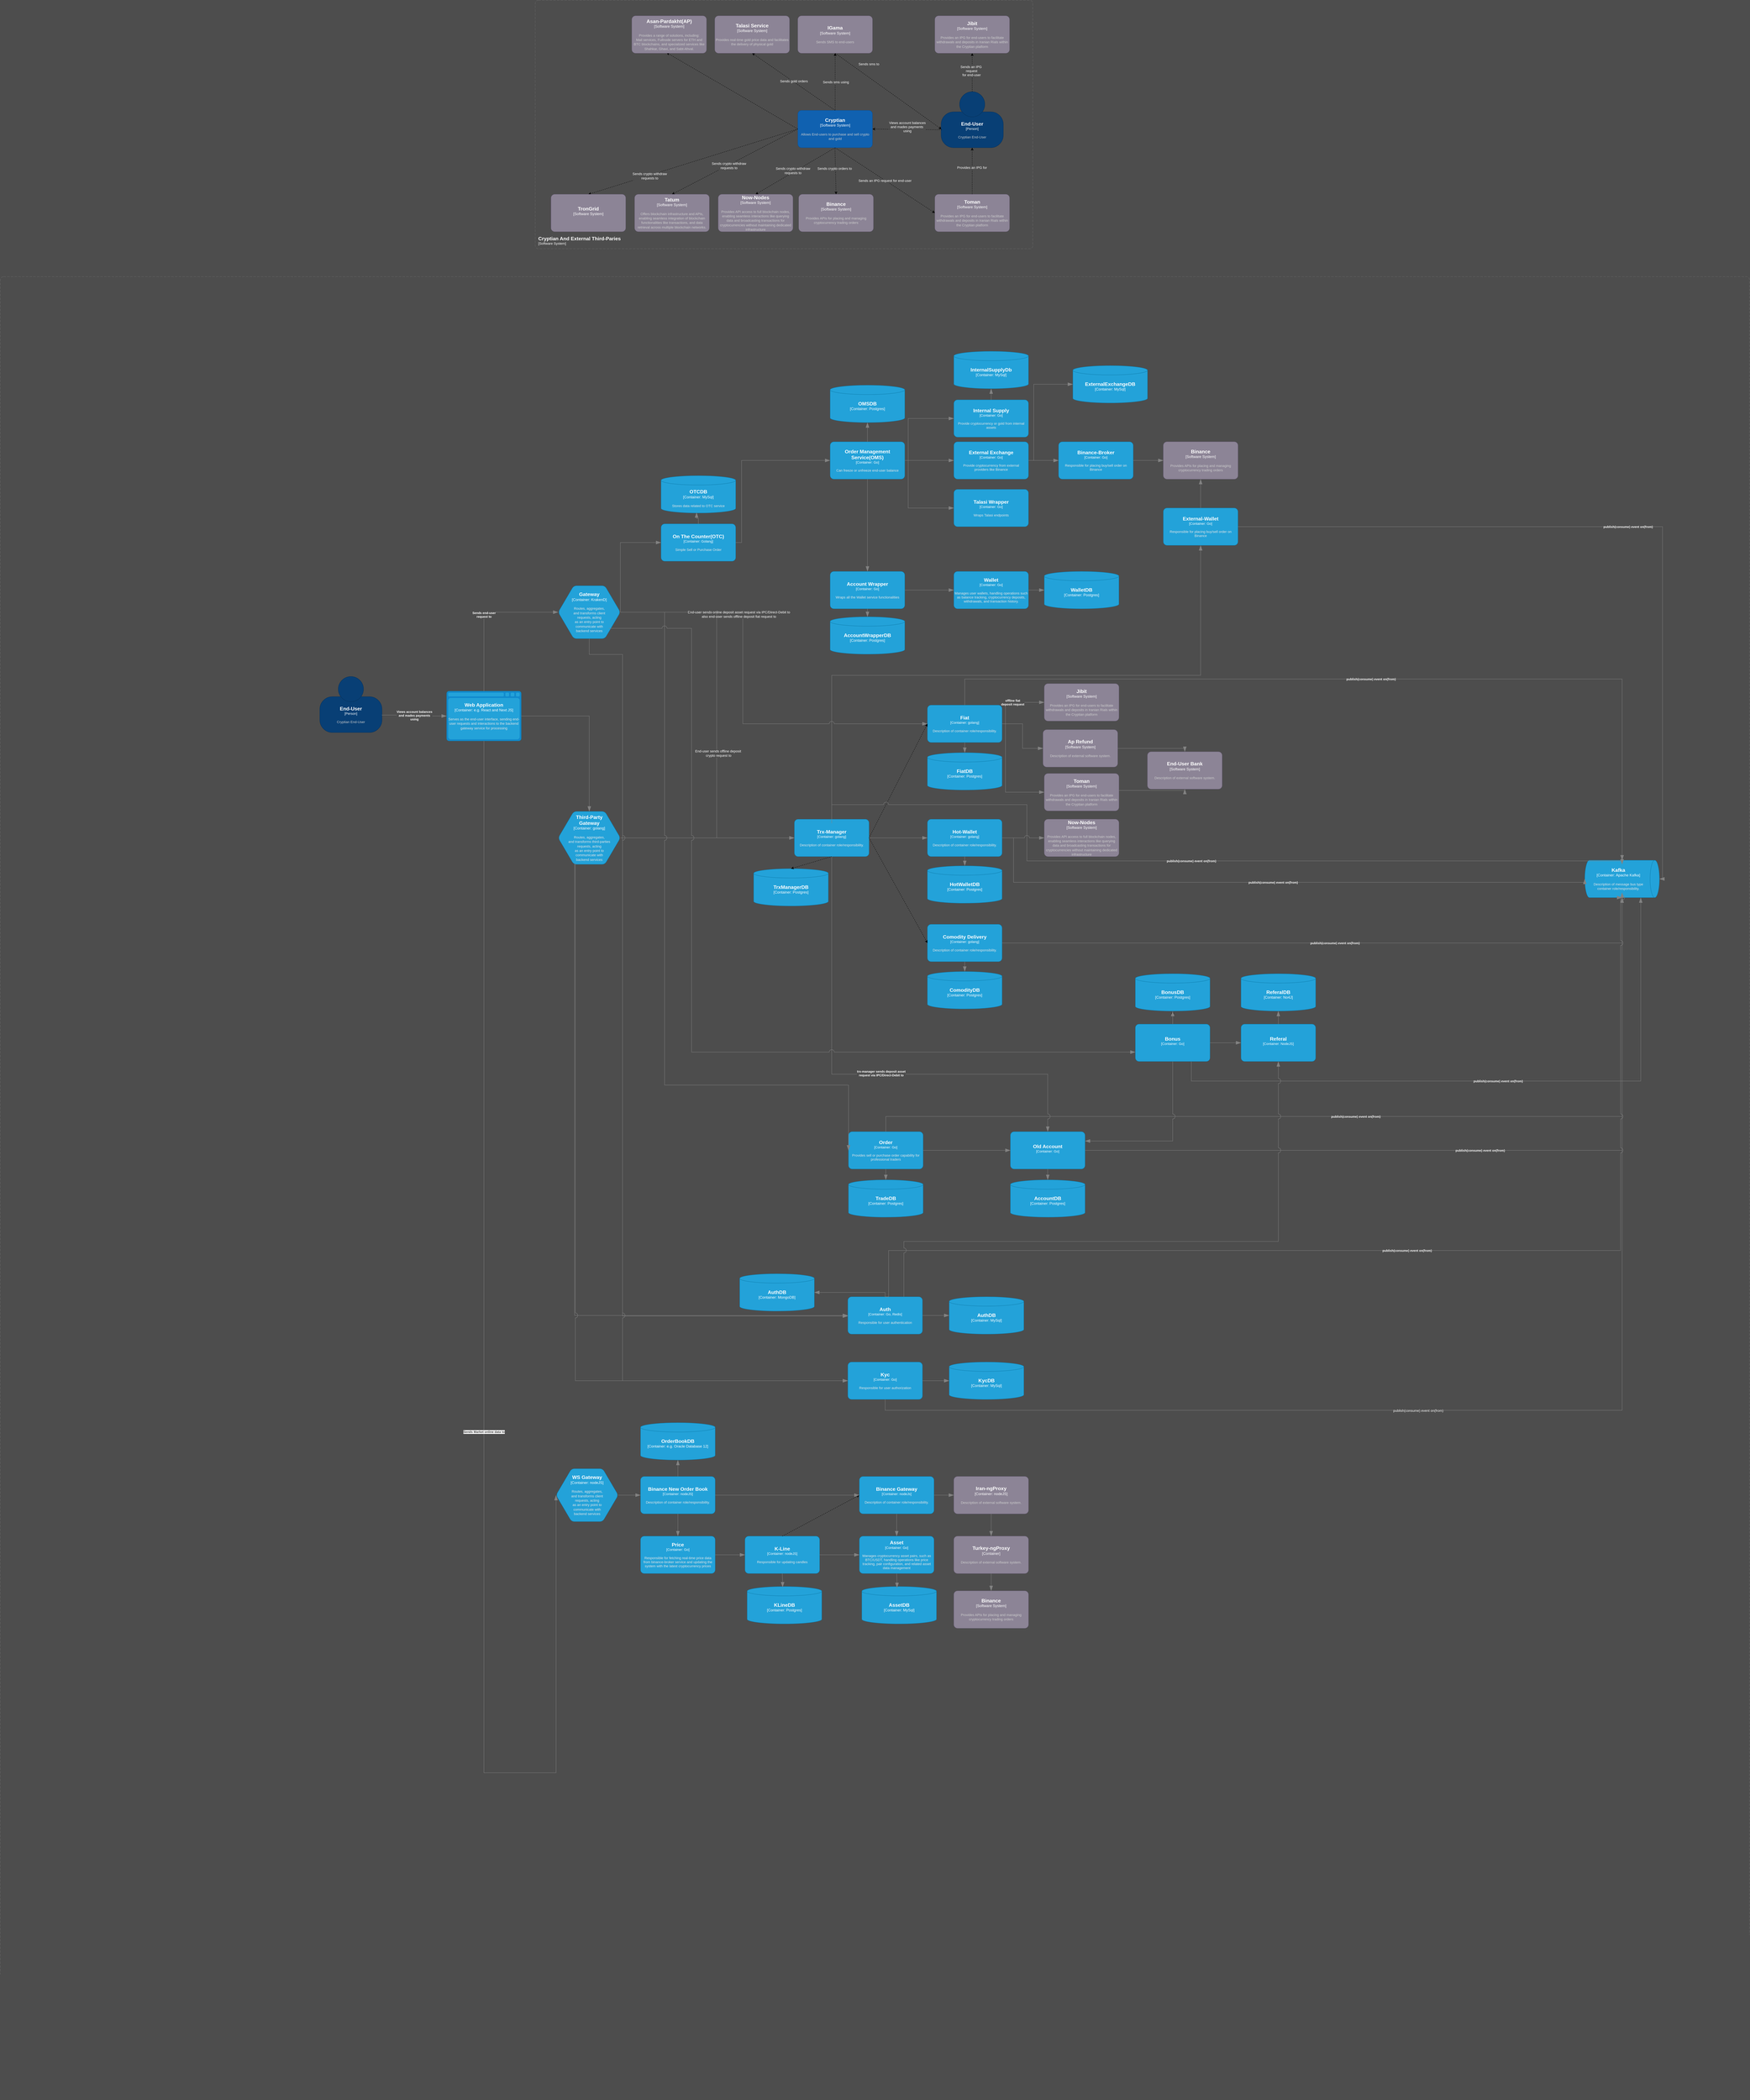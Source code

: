 <mxfile version="25.0.1">
  <diagram id="C5RBs43oDa-KdzZeNtuy" name="Page-1">
    <mxGraphModel dx="2233" dy="7381" grid="0" gridSize="10" guides="1" tooltips="1" connect="1" arrows="1" fold="1" page="0" pageScale="1" pageWidth="827" pageHeight="1169" background="#4D4D4D" math="0" shadow="0">
      <root>
        <mxCell id="WIyWlLk6GJQsqaUBKTNV-0" />
        <mxCell id="WIyWlLk6GJQsqaUBKTNV-1" parent="WIyWlLk6GJQsqaUBKTNV-0" />
        <mxCell id="WIyWlLk6GJQsqaUBKTNV-4" value="Yes" style="rounded=0;html=1;jettySize=auto;orthogonalLoop=1;fontSize=11;endArrow=block;endFill=0;endSize=8;strokeWidth=1;shadow=0;labelBackgroundColor=none;edgeStyle=orthogonalEdgeStyle;" parent="WIyWlLk6GJQsqaUBKTNV-1" target="WIyWlLk6GJQsqaUBKTNV-10" edge="1">
          <mxGeometry y="20" relative="1" as="geometry">
            <mxPoint as="offset" />
            <mxPoint x="220" y="250" as="sourcePoint" />
          </mxGeometry>
        </mxCell>
        <mxCell id="WIyWlLk6GJQsqaUBKTNV-5" value="No" style="edgeStyle=orthogonalEdgeStyle;rounded=0;html=1;jettySize=auto;orthogonalLoop=1;fontSize=11;endArrow=block;endFill=0;endSize=8;strokeWidth=1;shadow=0;labelBackgroundColor=none;" parent="WIyWlLk6GJQsqaUBKTNV-1" target="WIyWlLk6GJQsqaUBKTNV-7" edge="1">
          <mxGeometry y="10" relative="1" as="geometry">
            <mxPoint as="offset" />
            <mxPoint x="270" y="210" as="sourcePoint" />
          </mxGeometry>
        </mxCell>
        <mxCell id="WIyWlLk6GJQsqaUBKTNV-8" value="No" style="rounded=0;html=1;jettySize=auto;orthogonalLoop=1;fontSize=11;endArrow=block;endFill=0;endSize=8;strokeWidth=1;shadow=0;labelBackgroundColor=none;edgeStyle=orthogonalEdgeStyle;" parent="WIyWlLk6GJQsqaUBKTNV-1" target="WIyWlLk6GJQsqaUBKTNV-11" edge="1">
          <mxGeometry x="0.333" y="20" relative="1" as="geometry">
            <mxPoint as="offset" />
            <mxPoint x="220" y="370" as="sourcePoint" />
          </mxGeometry>
        </mxCell>
        <mxCell id="WIyWlLk6GJQsqaUBKTNV-9" value="Yes" style="edgeStyle=orthogonalEdgeStyle;rounded=0;html=1;jettySize=auto;orthogonalLoop=1;fontSize=11;endArrow=block;endFill=0;endSize=8;strokeWidth=1;shadow=0;labelBackgroundColor=none;" parent="WIyWlLk6GJQsqaUBKTNV-1" source="WIyWlLk6GJQsqaUBKTNV-10" edge="1">
          <mxGeometry y="10" relative="1" as="geometry">
            <mxPoint as="offset" />
            <mxPoint x="320" y="330" as="targetPoint" />
          </mxGeometry>
        </mxCell>
        <mxCell id="WGUbzs4_qnekl62kQ5Hl-13" value="" style="endArrow=classic;html=1;rounded=0;exitX=0.5;exitY=0;exitDx=0;exitDy=0;dashed=1;exitPerimeter=0;entryX=0.5;entryY=1;entryDx=0;entryDy=0;entryPerimeter=0;" edge="1" parent="WIyWlLk6GJQsqaUBKTNV-1" source="WGUbzs4_qnekl62kQ5Hl-53" target="WGUbzs4_qnekl62kQ5Hl-60">
          <mxGeometry width="50" height="50" relative="1" as="geometry">
            <mxPoint x="1931" y="-5988" as="sourcePoint" />
            <mxPoint x="1931" y="-6098" as="targetPoint" />
          </mxGeometry>
        </mxCell>
        <mxCell id="WGUbzs4_qnekl62kQ5Hl-14" value="Sends sms using" style="edgeLabel;html=1;align=center;verticalAlign=middle;resizable=0;points=[];fontColor=#FFFFFF;labelBackgroundColor=#4D4D4D;" vertex="1" connectable="0" parent="WGUbzs4_qnekl62kQ5Hl-13">
          <mxGeometry x="0.004" y="-2" relative="1" as="geometry">
            <mxPoint y="1" as="offset" />
          </mxGeometry>
        </mxCell>
        <mxCell id="WGUbzs4_qnekl62kQ5Hl-15" value="" style="endArrow=classic;html=1;rounded=0;entryX=0.005;entryY=0.669;entryDx=0;entryDy=0;exitX=0.5;exitY=1;exitDx=0;exitDy=0;dashed=1;exitPerimeter=0;entryPerimeter=0;" edge="1" parent="WIyWlLk6GJQsqaUBKTNV-1" source="WGUbzs4_qnekl62kQ5Hl-60" target="WGUbzs4_qnekl62kQ5Hl-47">
          <mxGeometry width="50" height="50" relative="1" as="geometry">
            <mxPoint x="1935" y="-6125" as="sourcePoint" />
            <mxPoint x="2159.0" y="-5861" as="targetPoint" />
          </mxGeometry>
        </mxCell>
        <mxCell id="WGUbzs4_qnekl62kQ5Hl-16" value="Sends sms to" style="edgeLabel;html=1;align=center;verticalAlign=middle;resizable=0;points=[];fontColor=#FFFFFF;labelBackgroundColor=#4D4D4D;" vertex="1" connectable="0" parent="WGUbzs4_qnekl62kQ5Hl-15">
          <mxGeometry x="0.002" y="1" relative="1" as="geometry">
            <mxPoint x="-64" y="-87" as="offset" />
          </mxGeometry>
        </mxCell>
        <mxCell id="WGUbzs4_qnekl62kQ5Hl-19" value="" style="endArrow=classic;html=1;rounded=0;entryX=0.5;entryY=0;entryDx=0;entryDy=0;exitX=0.5;exitY=1;exitDx=0;exitDy=0;dashed=1;entryPerimeter=0;" edge="1" parent="WIyWlLk6GJQsqaUBKTNV-1" target="WGUbzs4_qnekl62kQ5Hl-56">
          <mxGeometry width="50" height="50" relative="1" as="geometry">
            <mxPoint x="1933.33" y="-5821" as="sourcePoint" />
            <mxPoint x="1933.33" y="-5721" as="targetPoint" />
          </mxGeometry>
        </mxCell>
        <mxCell id="WGUbzs4_qnekl62kQ5Hl-20" value="&lt;div&gt;Sends crypto orders to&lt;/div&gt;" style="edgeLabel;html=1;align=center;verticalAlign=middle;resizable=0;points=[];fontColor=#FFFFFF;labelBackgroundColor=#4D4D4D;" vertex="1" connectable="0" parent="WGUbzs4_qnekl62kQ5Hl-19">
          <mxGeometry x="-0.108" y="-3" relative="1" as="geometry">
            <mxPoint as="offset" />
          </mxGeometry>
        </mxCell>
        <mxCell id="WGUbzs4_qnekl62kQ5Hl-22" value="" style="endArrow=classic;html=1;rounded=0;entryX=0.5;entryY=1;entryDx=0;entryDy=0;exitX=0.5;exitY=0;exitDx=0;exitDy=0;dashed=1;entryPerimeter=0;exitPerimeter=0;" edge="1" parent="WIyWlLk6GJQsqaUBKTNV-1" source="WGUbzs4_qnekl62kQ5Hl-53" target="WGUbzs4_qnekl62kQ5Hl-61">
          <mxGeometry width="50" height="50" relative="1" as="geometry">
            <mxPoint x="1789" y="-5934" as="sourcePoint" />
            <mxPoint x="1676" y="-6117" as="targetPoint" />
          </mxGeometry>
        </mxCell>
        <mxCell id="WGUbzs4_qnekl62kQ5Hl-23" value="Sends gold orders" style="edgeLabel;html=1;align=center;verticalAlign=middle;resizable=0;points=[];fontColor=#FFFFFF;labelBackgroundColor=#4D4D4D;" vertex="1" connectable="0" parent="WGUbzs4_qnekl62kQ5Hl-22">
          <mxGeometry x="0.006" y="-2" relative="1" as="geometry">
            <mxPoint as="offset" />
          </mxGeometry>
        </mxCell>
        <mxCell id="WGUbzs4_qnekl62kQ5Hl-25" value="" style="endArrow=classic;html=1;rounded=0;entryX=0.467;entryY=0.989;entryDx=0;entryDy=0;exitX=0;exitY=0.5;exitDx=0;exitDy=0;dashed=1;exitPerimeter=0;entryPerimeter=0;" edge="1" parent="WIyWlLk6GJQsqaUBKTNV-1" source="WGUbzs4_qnekl62kQ5Hl-53" target="WGUbzs4_qnekl62kQ5Hl-62">
          <mxGeometry width="50" height="50" relative="1" as="geometry">
            <mxPoint x="1688" y="-5912" as="sourcePoint" />
            <mxPoint x="1385" y="-6095" as="targetPoint" />
          </mxGeometry>
        </mxCell>
        <mxCell id="WGUbzs4_qnekl62kQ5Hl-31" value="" style="edgeStyle=orthogonalEdgeStyle;rounded=0;orthogonalLoop=1;jettySize=auto;html=1;dashed=1;exitX=0.5;exitY=0;exitDx=0;exitDy=0;exitPerimeter=0;entryX=0.5;entryY=1;entryDx=0;entryDy=0;entryPerimeter=0;" edge="1" parent="WIyWlLk6GJQsqaUBKTNV-1" source="WGUbzs4_qnekl62kQ5Hl-55" target="WGUbzs4_qnekl62kQ5Hl-47">
          <mxGeometry relative="1" as="geometry">
            <mxPoint x="2374.33" y="-5684" as="sourcePoint" />
            <mxPoint x="2374.33" y="-5813" as="targetPoint" />
          </mxGeometry>
        </mxCell>
        <mxCell id="WGUbzs4_qnekl62kQ5Hl-32" value="Provides an IPG for" style="edgeLabel;html=1;align=center;verticalAlign=middle;resizable=0;points=[];fontColor=#FFFFFF;labelBackgroundColor=#4D4D4D;" vertex="1" connectable="0" parent="WGUbzs4_qnekl62kQ5Hl-31">
          <mxGeometry x="0.147" y="1" relative="1" as="geometry">
            <mxPoint as="offset" />
          </mxGeometry>
        </mxCell>
        <mxCell id="WGUbzs4_qnekl62kQ5Hl-28" value="" style="endArrow=classic;html=1;rounded=0;entryX=0;entryY=0.5;entryDx=0;entryDy=0;dashed=1;entryPerimeter=0;" edge="1" parent="WIyWlLk6GJQsqaUBKTNV-1" target="WGUbzs4_qnekl62kQ5Hl-55">
          <mxGeometry width="50" height="50" relative="1" as="geometry">
            <mxPoint x="1934" y="-5821" as="sourcePoint" />
            <mxPoint x="1971" y="-5628" as="targetPoint" />
          </mxGeometry>
        </mxCell>
        <mxCell id="WGUbzs4_qnekl62kQ5Hl-29" value="Sends an IPG request for end-user" style="edgeLabel;html=1;align=center;verticalAlign=middle;resizable=0;points=[];fontColor=#FFFFFF;labelBackgroundColor=#4D4D4D;" vertex="1" connectable="0" parent="WGUbzs4_qnekl62kQ5Hl-28">
          <mxGeometry x="-0.003" y="-1" relative="1" as="geometry">
            <mxPoint as="offset" />
          </mxGeometry>
        </mxCell>
        <mxCell id="WGUbzs4_qnekl62kQ5Hl-34" value="" style="endArrow=classic;html=1;rounded=0;entryX=0.5;entryY=1;entryDx=0;entryDy=0;dashed=1;entryPerimeter=0;exitX=0.5;exitY=0;exitDx=0;exitDy=0;exitPerimeter=0;" edge="1" parent="WIyWlLk6GJQsqaUBKTNV-1" source="WGUbzs4_qnekl62kQ5Hl-47" target="WGUbzs4_qnekl62kQ5Hl-54">
          <mxGeometry width="50" height="50" relative="1" as="geometry">
            <mxPoint x="2376" y="-6000" as="sourcePoint" />
            <mxPoint x="2206" y="-6236" as="targetPoint" />
          </mxGeometry>
        </mxCell>
        <mxCell id="WGUbzs4_qnekl62kQ5Hl-35" value="Sends an IPG&lt;div&gt;&amp;nbsp;request&lt;div&gt;&amp;nbsp;for end-user&lt;/div&gt;&lt;/div&gt;" style="edgeLabel;html=1;align=center;verticalAlign=middle;resizable=0;points=[];fontColor=#FFFFFF;labelBackgroundColor=#4D4D4D;" vertex="1" connectable="0" parent="WGUbzs4_qnekl62kQ5Hl-34">
          <mxGeometry x="-0.003" y="-1" relative="1" as="geometry">
            <mxPoint x="-5" y="-5" as="offset" />
          </mxGeometry>
        </mxCell>
        <mxCell id="WGUbzs4_qnekl62kQ5Hl-37" value="" style="endArrow=classic;html=1;rounded=0;exitX=0.5;exitY=1;exitDx=0;exitDy=0;dashed=1;exitPerimeter=0;entryX=0.5;entryY=0;entryDx=0;entryDy=0;entryPerimeter=0;" edge="1" parent="WIyWlLk6GJQsqaUBKTNV-1" source="WGUbzs4_qnekl62kQ5Hl-53" target="WGUbzs4_qnekl62kQ5Hl-57">
          <mxGeometry width="50" height="50" relative="1" as="geometry">
            <mxPoint x="1778" y="-5849" as="sourcePoint" />
            <mxPoint x="1668" y="-5672" as="targetPoint" />
          </mxGeometry>
        </mxCell>
        <mxCell id="WGUbzs4_qnekl62kQ5Hl-38" value="Sends crypto withdraw&lt;div&gt;requests to&lt;/div&gt;" style="edgeLabel;html=1;align=center;verticalAlign=middle;resizable=0;points=[];fontColor=#FFFFFF;labelBackgroundColor=#4D4D4D;" vertex="1" connectable="0" parent="WGUbzs4_qnekl62kQ5Hl-37">
          <mxGeometry x="-0.019" relative="1" as="geometry">
            <mxPoint x="-11" as="offset" />
          </mxGeometry>
        </mxCell>
        <mxCell id="WGUbzs4_qnekl62kQ5Hl-40" value="" style="endArrow=classic;html=1;rounded=0;exitX=0;exitY=0.5;exitDx=0;exitDy=0;dashed=1;exitPerimeter=0;entryX=0.5;entryY=0;entryDx=0;entryDy=0;entryPerimeter=0;" edge="1" parent="WIyWlLk6GJQsqaUBKTNV-1" source="WGUbzs4_qnekl62kQ5Hl-53" target="WGUbzs4_qnekl62kQ5Hl-58">
          <mxGeometry width="50" height="50" relative="1" as="geometry">
            <mxPoint x="1715.99" y="-5849.97" as="sourcePoint" />
            <mxPoint x="1488" y="-5728" as="targetPoint" />
          </mxGeometry>
        </mxCell>
        <mxCell id="WGUbzs4_qnekl62kQ5Hl-41" value="Sends crypto withdraw&lt;div&gt;requests to&lt;/div&gt;" style="edgeLabel;html=1;align=center;verticalAlign=middle;resizable=0;points=[];fontColor=#FFFFFF;labelBackgroundColor=#4D4D4D;" vertex="1" connectable="0" parent="WIyWlLk6GJQsqaUBKTNV-1">
          <mxGeometry x="1592.004" y="-5763.003" as="geometry" />
        </mxCell>
        <mxCell id="WGUbzs4_qnekl62kQ5Hl-43" value="" style="endArrow=classic;html=1;rounded=0;entryX=0.5;entryY=0;entryDx=0;entryDy=0;exitX=0;exitY=0.5;exitDx=0;exitDy=0;dashed=1;entryPerimeter=0;exitPerimeter=0;" edge="1" parent="WIyWlLk6GJQsqaUBKTNV-1" source="WGUbzs4_qnekl62kQ5Hl-53" target="WGUbzs4_qnekl62kQ5Hl-59">
          <mxGeometry width="50" height="50" relative="1" as="geometry">
            <mxPoint x="1637" y="-5852" as="sourcePoint" />
            <mxPoint x="1136" y="-5671" as="targetPoint" />
          </mxGeometry>
        </mxCell>
        <mxCell id="WGUbzs4_qnekl62kQ5Hl-45" value="Sends crypto withdraw&lt;div&gt;requests to&lt;/div&gt;" style="edgeLabel;html=1;align=center;verticalAlign=middle;resizable=0;points=[];fontColor=#FFFFFF;labelBackgroundColor=#4D4D4D;" vertex="1" connectable="0" parent="WGUbzs4_qnekl62kQ5Hl-43">
          <mxGeometry x="0.419" y="2" relative="1" as="geometry">
            <mxPoint as="offset" />
          </mxGeometry>
        </mxCell>
        <object placeholders="1" c4Name="End-User" c4Type="Person" c4Description="Cryptian End-User" label="&lt;font style=&quot;font-size: 16px&quot;&gt;&lt;b&gt;%c4Name%&lt;/b&gt;&lt;/font&gt;&lt;div&gt;[%c4Type%]&lt;/div&gt;&lt;br&gt;&lt;div&gt;&lt;font style=&quot;font-size: 11px&quot;&gt;&lt;font color=&quot;#cccccc&quot;&gt;%c4Description%&lt;/font&gt;&lt;/div&gt;" id="WGUbzs4_qnekl62kQ5Hl-47">
          <mxCell style="html=1;fontSize=11;dashed=0;whiteSpace=wrap;fillColor=#083F75;strokeColor=#06315C;fontColor=#ffffff;shape=mxgraph.c4.person2;align=center;metaEdit=1;points=[[0.5,0,0],[1,0.5,0],[1,0.75,0],[0.75,1,0],[0.5,1,0],[0.25,1,0],[0,0.75,0],[0,0.5,0]];resizable=0;" vertex="1" parent="WIyWlLk6GJQsqaUBKTNV-1">
            <mxGeometry x="2275" y="-6001" width="200" height="180" as="geometry" />
          </mxCell>
        </object>
        <mxCell id="WGUbzs4_qnekl62kQ5Hl-51" value="" style="endArrow=classic;html=1;rounded=0;dashed=1;exitX=0.012;exitY=0.681;exitDx=0;exitDy=0;exitPerimeter=0;entryX=1;entryY=0.5;entryDx=0;entryDy=0;entryPerimeter=0;" edge="1" parent="WIyWlLk6GJQsqaUBKTNV-1" source="WGUbzs4_qnekl62kQ5Hl-47" target="WGUbzs4_qnekl62kQ5Hl-53">
          <mxGeometry width="50" height="50" relative="1" as="geometry">
            <mxPoint x="2259" y="-5880" as="sourcePoint" />
            <mxPoint x="2066" y="-5880" as="targetPoint" />
          </mxGeometry>
        </mxCell>
        <mxCell id="WGUbzs4_qnekl62kQ5Hl-52" value="&lt;span style=&quot;&quot;&gt;Views account balances&lt;/span&gt;&lt;div style=&quot;&quot;&gt;and mades payments&amp;nbsp;&lt;/div&gt;&lt;div style=&quot;&quot;&gt;using&lt;/div&gt;" style="edgeLabel;html=1;align=center;verticalAlign=middle;resizable=0;points=[];fontColor=#FFFFFF;labelBackgroundColor=#4D4D4D;" vertex="1" connectable="0" parent="WGUbzs4_qnekl62kQ5Hl-51">
          <mxGeometry x="0.049" y="-8" relative="1" as="geometry">
            <mxPoint x="5" as="offset" />
          </mxGeometry>
        </mxCell>
        <object placeholders="1" c4Name="Cryptian" c4Type="Software System" c4Description="Allows End-users to purchase and sell crypto and gold" label="&lt;font style=&quot;font-size: 16px&quot;&gt;&lt;b&gt;%c4Name%&lt;/b&gt;&lt;/font&gt;&lt;div&gt;[%c4Type%]&lt;/div&gt;&lt;br&gt;&lt;div&gt;&lt;font style=&quot;font-size: 11px&quot;&gt;&lt;font color=&quot;#cccccc&quot;&gt;%c4Description%&lt;/font&gt;&lt;/div&gt;" id="WGUbzs4_qnekl62kQ5Hl-53">
          <mxCell style="rounded=1;whiteSpace=wrap;html=1;labelBackgroundColor=none;fillColor=#1061B0;fontColor=#ffffff;align=center;arcSize=10;strokeColor=#0D5091;metaEdit=1;resizable=0;points=[[0.25,0,0],[0.5,0,0],[0.75,0,0],[1,0.25,0],[1,0.5,0],[1,0.75,0],[0.75,1,0],[0.5,1,0],[0.25,1,0],[0,0.75,0],[0,0.5,0],[0,0.25,0]];" vertex="1" parent="WIyWlLk6GJQsqaUBKTNV-1">
            <mxGeometry x="1814" y="-5941" width="240" height="120" as="geometry" />
          </mxCell>
        </object>
        <object placeholders="1" c4Name="Jibit" c4Type="Software System" c4Description="Provides an IPG for end-users to facilitate withdrawals and deposits in Iranian Rials within the Cryptian platform" label="&lt;font style=&quot;font-size: 16px&quot;&gt;&lt;b&gt;%c4Name%&lt;/b&gt;&lt;/font&gt;&lt;div&gt;[%c4Type%]&lt;/div&gt;&lt;br&gt;&lt;div&gt;&lt;font style=&quot;font-size: 11px&quot;&gt;&lt;font color=&quot;#cccccc&quot;&gt;%c4Description%&lt;/font&gt;&lt;/div&gt;" id="WGUbzs4_qnekl62kQ5Hl-54">
          <mxCell style="rounded=1;whiteSpace=wrap;html=1;labelBackgroundColor=none;fillColor=#8C8496;fontColor=#ffffff;align=center;arcSize=10;strokeColor=#736782;metaEdit=1;resizable=0;points=[[0.25,0,0],[0.5,0,0],[0.75,0,0],[1,0.25,0],[1,0.5,0],[1,0.75,0],[0.75,1,0],[0.5,1,0],[0.25,1,0],[0,0.75,0],[0,0.5,0],[0,0.25,0]];" vertex="1" parent="WIyWlLk6GJQsqaUBKTNV-1">
            <mxGeometry x="2255" y="-6245" width="240" height="120" as="geometry" />
          </mxCell>
        </object>
        <object placeholders="1" c4Name="Toman" c4Type="Software System" c4Description="Provides an IPG for end-users to facilitate withdrawals and deposits in Iranian Rials within the Cryptian platform" label="&lt;font style=&quot;font-size: 16px&quot;&gt;&lt;b&gt;%c4Name%&lt;/b&gt;&lt;/font&gt;&lt;div&gt;[%c4Type%]&lt;/div&gt;&lt;br&gt;&lt;div&gt;&lt;font style=&quot;font-size: 11px&quot;&gt;&lt;font color=&quot;#cccccc&quot;&gt;%c4Description%&lt;/font&gt;&lt;/div&gt;" id="WGUbzs4_qnekl62kQ5Hl-55">
          <mxCell style="rounded=1;whiteSpace=wrap;html=1;labelBackgroundColor=none;fillColor=#8C8496;fontColor=#ffffff;align=center;arcSize=10;strokeColor=#736782;metaEdit=1;resizable=0;points=[[0.25,0,0],[0.5,0,0],[0.75,0,0],[1,0.25,0],[1,0.5,0],[1,0.75,0],[0.75,1,0],[0.5,1,0],[0.25,1,0],[0,0.75,0],[0,0.5,0],[0,0.25,0]];" vertex="1" parent="WIyWlLk6GJQsqaUBKTNV-1">
            <mxGeometry x="2255" y="-5671" width="240" height="120" as="geometry" />
          </mxCell>
        </object>
        <object placeholders="1" c4Name="Binance" c4Type="Software System" c4Description="Provides APIs for placing and managing cryptocurrency trading orders" label="&lt;font style=&quot;font-size: 16px&quot;&gt;&lt;b&gt;%c4Name%&lt;/b&gt;&lt;/font&gt;&lt;div&gt;[%c4Type%]&lt;/div&gt;&lt;br&gt;&lt;div&gt;&lt;font style=&quot;font-size: 11px&quot;&gt;&lt;font color=&quot;#cccccc&quot;&gt;%c4Description%&lt;/font&gt;&lt;/div&gt;" id="WGUbzs4_qnekl62kQ5Hl-56">
          <mxCell style="rounded=1;whiteSpace=wrap;html=1;labelBackgroundColor=none;fillColor=#8C8496;fontColor=#ffffff;align=center;arcSize=10;strokeColor=#736782;metaEdit=1;resizable=0;points=[[0.25,0,0],[0.5,0,0],[0.75,0,0],[1,0.25,0],[1,0.5,0],[1,0.75,0],[0.75,1,0],[0.5,1,0],[0.25,1,0],[0,0.75,0],[0,0.5,0],[0,0.25,0]];" vertex="1" parent="WIyWlLk6GJQsqaUBKTNV-1">
            <mxGeometry x="1817" y="-5671" width="240" height="120" as="geometry" />
          </mxCell>
        </object>
        <object placeholders="1" c4Name="Now-Nodes" c4Type="Software System" c4Description="Provides API access to full blockchain nodes, enabling seamless interactions like querying data and broadcasting transactions for cryptocurrencies without maintaining dedicated infrastructure" label="&lt;font style=&quot;font-size: 16px&quot;&gt;&lt;b&gt;%c4Name%&lt;/b&gt;&lt;/font&gt;&lt;div&gt;[%c4Type%]&lt;/div&gt;&lt;br&gt;&lt;div&gt;&lt;font style=&quot;font-size: 11px&quot;&gt;&lt;font color=&quot;#cccccc&quot;&gt;%c4Description%&lt;/font&gt;&lt;/div&gt;" id="WGUbzs4_qnekl62kQ5Hl-57">
          <mxCell style="rounded=1;whiteSpace=wrap;html=1;labelBackgroundColor=none;fillColor=#8C8496;fontColor=#ffffff;align=center;arcSize=10;strokeColor=#736782;metaEdit=1;resizable=0;points=[[0.25,0,0],[0.5,0,0],[0.75,0,0],[1,0.25,0],[1,0.5,0],[1,0.75,0],[0.75,1,0],[0.5,1,0],[0.25,1,0],[0,0.75,0],[0,0.5,0],[0,0.25,0]];" vertex="1" parent="WIyWlLk6GJQsqaUBKTNV-1">
            <mxGeometry x="1558" y="-5671" width="240" height="120" as="geometry" />
          </mxCell>
        </object>
        <object placeholders="1" c4Name="Tatum" c4Type="Software System" c4Description="Offers blockchain infrastructure and APIs, enabling seamless integration of blockchain functionalities like transactions, and data retrieval across multiple blockchain networks." label="&lt;font style=&quot;font-size: 16px&quot;&gt;&lt;b&gt;%c4Name%&lt;/b&gt;&lt;/font&gt;&lt;div&gt;[%c4Type%]&lt;/div&gt;&lt;br&gt;&lt;div&gt;&lt;font style=&quot;font-size: 11px&quot;&gt;&lt;font color=&quot;#cccccc&quot;&gt;%c4Description%&lt;/font&gt;&lt;/div&gt;" id="WGUbzs4_qnekl62kQ5Hl-58">
          <mxCell style="rounded=1;whiteSpace=wrap;html=1;labelBackgroundColor=none;fillColor=#8C8496;fontColor=#ffffff;align=center;arcSize=10;strokeColor=#736782;metaEdit=1;resizable=0;points=[[0.25,0,0],[0.5,0,0],[0.75,0,0],[1,0.25,0],[1,0.5,0],[1,0.75,0],[0.75,1,0],[0.5,1,0],[0.25,1,0],[0,0.75,0],[0,0.5,0],[0,0.25,0]];" vertex="1" parent="WIyWlLk6GJQsqaUBKTNV-1">
            <mxGeometry x="1289" y="-5671" width="240" height="120" as="geometry" />
          </mxCell>
        </object>
        <object placeholders="1" c4Name="TronGrid" c4Type="Software System" c4Description="" label="&lt;font style=&quot;font-size: 16px&quot;&gt;&lt;b&gt;%c4Name%&lt;/b&gt;&lt;/font&gt;&lt;div&gt;[%c4Type%]&lt;/div&gt;&lt;br&gt;&lt;div&gt;&lt;font style=&quot;font-size: 11px&quot;&gt;&lt;font color=&quot;#cccccc&quot;&gt;%c4Description%&lt;/font&gt;&lt;/div&gt;" id="WGUbzs4_qnekl62kQ5Hl-59">
          <mxCell style="rounded=1;whiteSpace=wrap;html=1;labelBackgroundColor=none;fillColor=#8C8496;fontColor=#ffffff;align=center;arcSize=10;strokeColor=#736782;metaEdit=1;resizable=0;points=[[0.25,0,0],[0.5,0,0],[0.75,0,0],[1,0.25,0],[1,0.5,0],[1,0.75,0],[0.75,1,0],[0.5,1,0],[0.25,1,0],[0,0.75,0],[0,0.5,0],[0,0.25,0]];" vertex="1" parent="WIyWlLk6GJQsqaUBKTNV-1">
            <mxGeometry x="1020" y="-5671" width="240" height="120" as="geometry" />
          </mxCell>
        </object>
        <object placeholders="1" c4Name="IGama" c4Type="Software System" c4Description="Sends SMS to end-users" label="&lt;font style=&quot;font-size: 16px&quot;&gt;&lt;b&gt;%c4Name%&lt;/b&gt;&lt;/font&gt;&lt;div&gt;[%c4Type%]&lt;/div&gt;&lt;br&gt;&lt;div&gt;&lt;font style=&quot;font-size: 11px&quot;&gt;&lt;font color=&quot;#cccccc&quot;&gt;%c4Description%&lt;/font&gt;&lt;/div&gt;" id="WGUbzs4_qnekl62kQ5Hl-60">
          <mxCell style="rounded=1;whiteSpace=wrap;html=1;labelBackgroundColor=none;fillColor=#8C8496;fontColor=#ffffff;align=center;arcSize=10;strokeColor=#736782;metaEdit=1;resizable=0;points=[[0.25,0,0],[0.5,0,0],[0.75,0,0],[1,0.25,0],[1,0.5,0],[1,0.75,0],[0.75,1,0],[0.5,1,0],[0.25,1,0],[0,0.75,0],[0,0.5,0],[0,0.25,0]];" vertex="1" parent="WIyWlLk6GJQsqaUBKTNV-1">
            <mxGeometry x="1814" y="-6245" width="240" height="120" as="geometry" />
          </mxCell>
        </object>
        <object placeholders="1" c4Name="Talasi Service" c4Type="Software System" c4Description="Provides real-time gold price data and facilitates the delivery of physical gold" label="&lt;font style=&quot;font-size: 16px&quot;&gt;&lt;b&gt;%c4Name%&lt;/b&gt;&lt;/font&gt;&lt;div&gt;[%c4Type%]&lt;/div&gt;&lt;br&gt;&lt;div&gt;&lt;font style=&quot;font-size: 11px&quot;&gt;&lt;font color=&quot;#cccccc&quot;&gt;%c4Description%&lt;/font&gt;&lt;/div&gt;" id="WGUbzs4_qnekl62kQ5Hl-61">
          <mxCell style="rounded=1;whiteSpace=wrap;html=1;labelBackgroundColor=none;fillColor=#8C8496;fontColor=#ffffff;align=center;arcSize=10;strokeColor=#736782;metaEdit=1;resizable=0;points=[[0.25,0,0],[0.5,0,0],[0.75,0,0],[1,0.25,0],[1,0.5,0],[1,0.75,0],[0.75,1,0],[0.5,1,0],[0.25,1,0],[0,0.75,0],[0,0.5,0],[0,0.25,0]];" vertex="1" parent="WIyWlLk6GJQsqaUBKTNV-1">
            <mxGeometry x="1547" y="-6245" width="240" height="120" as="geometry" />
          </mxCell>
        </object>
        <object placeholders="1" c4Name="Asan-Pardakht(AP)" c4Type="Software System" c4Description="Provides a range of solutions, including:&#xa;Mail services, Fullnode servers for ETH and BTC blockchains, and specialized services like Shahkar, Ghavi, and Sabt-Ahval." label="&lt;font style=&quot;font-size: 16px&quot;&gt;&lt;b&gt;%c4Name%&lt;/b&gt;&lt;/font&gt;&lt;div&gt;[%c4Type%]&lt;/div&gt;&lt;br&gt;&lt;div&gt;&lt;font style=&quot;font-size: 11px&quot;&gt;&lt;font color=&quot;#cccccc&quot;&gt;%c4Description%&lt;/font&gt;&lt;/div&gt;" id="WGUbzs4_qnekl62kQ5Hl-62">
          <mxCell style="rounded=1;whiteSpace=wrap;html=1;labelBackgroundColor=none;fillColor=#8C8496;fontColor=#ffffff;align=center;arcSize=10;strokeColor=#736782;metaEdit=1;resizable=0;points=[[0.25,0,0],[0.5,0,0],[0.75,0,0],[1,0.25,0],[1,0.5,0],[1,0.75,0],[0.75,1,0],[0.5,1,0],[0.25,1,0],[0,0.75,0],[0,0.5,0],[0,0.25,0]];" vertex="1" parent="WIyWlLk6GJQsqaUBKTNV-1">
            <mxGeometry x="1280" y="-6245" width="240" height="120" as="geometry" />
          </mxCell>
        </object>
        <object placeholders="1" c4Name="Cryptian And External Third-Paries" c4Type="SystemScopeBoundary" c4Application="Software System" label="&lt;font style=&quot;font-size: 16px&quot;&gt;&lt;b&gt;&lt;div style=&quot;text-align: left&quot;&gt;%c4Name%&lt;/div&gt;&lt;/b&gt;&lt;/font&gt;&lt;div style=&quot;text-align: left&quot;&gt;[%c4Application%]&lt;/div&gt;" id="WGUbzs4_qnekl62kQ5Hl-65">
          <mxCell style="rounded=1;fontSize=11;whiteSpace=wrap;html=1;dashed=1;arcSize=20;fillColor=none;strokeColor=#666666;fontColor=#FFFFFF;labelBackgroundColor=none;align=left;verticalAlign=bottom;labelBorderColor=none;spacingTop=0;spacing=10;dashPattern=8 4;metaEdit=1;rotatable=0;perimeter=rectanglePerimeter;labelPadding=0;allowArrows=0;connectable=0;expand=0;recursiveResize=0;editable=1;pointerEvents=0;absoluteArcSize=1;points=[[0.25,0,0],[0.5,0,0],[0.75,0,0],[1,0.25,0],[1,0.5,0],[1,0.75,0],[0.75,1,0],[0.5,1,0],[0.25,1,0],[0,0.75,0],[0,0.5,0],[0,0.25,0]];" vertex="1" parent="WIyWlLk6GJQsqaUBKTNV-1">
            <mxGeometry x="969" y="-6295" width="1601" height="799" as="geometry" />
          </mxCell>
        </object>
        <object placeholders="1" c4Name="Cryptian" c4Type="SystemScopeBoundary" c4Application="Software System" label="&lt;font style=&quot;font-size: 16px&quot;&gt;&lt;b&gt;&lt;div style=&quot;text-align: left&quot;&gt;%c4Name%&lt;/div&gt;&lt;/b&gt;&lt;/font&gt;&lt;div style=&quot;text-align: left&quot;&gt;[%c4Application%]&lt;/div&gt;" id="WGUbzs4_qnekl62kQ5Hl-68">
          <mxCell style="rounded=1;fontSize=11;whiteSpace=wrap;html=1;dashed=1;arcSize=20;fillColor=none;strokeColor=#666666;fontColor=#FFFFFF;labelBackgroundColor=none;align=left;verticalAlign=bottom;labelBorderColor=none;spacingTop=0;spacing=10;dashPattern=8 4;metaEdit=1;rotatable=0;perimeter=rectanglePerimeter;labelPadding=0;allowArrows=0;connectable=0;expand=0;recursiveResize=0;editable=1;pointerEvents=0;absoluteArcSize=1;points=[[0.25,0,0],[0.5,0,0],[0.75,0,0],[1,0.25,0],[1,0.5,0],[1,0.75,0],[0.75,1,0],[0.5,1,0],[0.25,1,0],[0,0.75,0],[0,0.5,0],[0,0.25,0]];" vertex="1" parent="WIyWlLk6GJQsqaUBKTNV-1">
            <mxGeometry x="-752" y="-5406" width="5628" height="5863" as="geometry" />
          </mxCell>
        </object>
        <object placeholders="1" c4Name="End-User" c4Type="Person" c4Description="Cryptian End-User" label="&lt;font style=&quot;font-size: 16px&quot;&gt;&lt;b&gt;%c4Name%&lt;/b&gt;&lt;/font&gt;&lt;div&gt;[%c4Type%]&lt;/div&gt;&lt;br&gt;&lt;div&gt;&lt;font style=&quot;font-size: 11px&quot;&gt;&lt;font color=&quot;#cccccc&quot;&gt;%c4Description%&lt;/font&gt;&lt;/div&gt;" id="WGUbzs4_qnekl62kQ5Hl-69">
          <mxCell style="html=1;fontSize=11;dashed=0;whiteSpace=wrap;fillColor=#083F75;strokeColor=#06315C;fontColor=#ffffff;shape=mxgraph.c4.person2;align=center;metaEdit=1;points=[[0.5,0,0],[1,0.5,0],[1,0.75,0],[0.75,1,0],[0.5,1,0],[0.25,1,0],[0,0.75,0],[0,0.5,0]];resizable=0;" vertex="1" parent="WIyWlLk6GJQsqaUBKTNV-1">
            <mxGeometry x="276" y="-4120" width="200" height="180" as="geometry" />
          </mxCell>
        </object>
        <object placeholders="1" c4Name="Web Application" c4Type="Container" c4Technology="e.g. React and Next JS" c4Description="Serves as the end-user interface, sending end-user requests and interactions to the backend gateway service for processing" label="&lt;font style=&quot;font-size: 16px&quot;&gt;&lt;b&gt;%c4Name%&lt;/b&gt;&lt;/font&gt;&lt;div&gt;[%c4Type%:&amp;nbsp;%c4Technology%]&lt;/div&gt;&lt;br&gt;&lt;div&gt;&lt;font style=&quot;font-size: 11px&quot;&gt;&lt;font color=&quot;#E6E6E6&quot;&gt;%c4Description%&lt;/font&gt;&lt;/div&gt;" id="WGUbzs4_qnekl62kQ5Hl-72">
          <mxCell style="shape=mxgraph.c4.webBrowserContainer2;whiteSpace=wrap;html=1;boundedLbl=1;rounded=0;labelBackgroundColor=none;strokeColor=#118ACD;fillColor=#23A2D9;strokeColor=#118ACD;strokeColor2=#0E7DAD;fontSize=12;fontColor=#ffffff;align=center;metaEdit=1;points=[[0.5,0,0],[1,0.25,0],[1,0.5,0],[1,0.75,0],[0.5,1,0],[0,0.75,0],[0,0.5,0],[0,0.25,0]];resizable=0;" vertex="1" parent="WIyWlLk6GJQsqaUBKTNV-1">
            <mxGeometry x="684" y="-4073" width="240" height="160" as="geometry" />
          </mxCell>
        </object>
        <object placeholders="1" c4Name="Gateway" c4Type="Container" c4Technology="KrakenD" c4Description="Routes, aggregates, &#xa;and transforms client&#xa;requests, acting&#xa;as an entry point to&#xa;communicate with &#xa;backend services" label="&lt;font style=&quot;font-size: 16px&quot;&gt;&lt;b&gt;%c4Name%&lt;/b&gt;&lt;/font&gt;&lt;div&gt;[%c4Type%:&amp;nbsp;%c4Technology%]&lt;/div&gt;&lt;br&gt;&lt;div&gt;&lt;font style=&quot;font-size: 11px&quot;&gt;&lt;font color=&quot;#E6E6E6&quot;&gt;%c4Description%&lt;/font&gt;&lt;/div&gt;" id="WGUbzs4_qnekl62kQ5Hl-73">
          <mxCell style="shape=hexagon;size=50;perimeter=hexagonPerimeter2;whiteSpace=wrap;html=1;fixedSize=1;rounded=1;labelBackgroundColor=none;fillColor=#23A2D9;fontSize=12;fontColor=#ffffff;align=center;strokeColor=#0E7DAD;metaEdit=1;points=[[0.5,0,0],[1,0.25,0],[1,0.5,0],[1,0.75,0],[0.5,1,0],[0,0.75,0],[0,0.5,0],[0,0.25,0]];resizable=0;" vertex="1" parent="WIyWlLk6GJQsqaUBKTNV-1">
            <mxGeometry x="1043" y="-4412" width="200" height="170" as="geometry" />
          </mxCell>
        </object>
        <object placeholders="1" c4Name="WS Gateway" c4Type="Container" c4Technology="nodeJS" c4Description="Routes, aggregates, &#xa;and transforms client&#xa;requests, acting&#xa;as an entry point to&#xa;communicate with &#xa;backend services" label="&lt;font style=&quot;font-size: 16px&quot;&gt;&lt;b&gt;%c4Name%&lt;/b&gt;&lt;/font&gt;&lt;div&gt;[%c4Type%:&amp;nbsp;%c4Technology%]&lt;/div&gt;&lt;br&gt;&lt;div&gt;&lt;font style=&quot;font-size: 11px&quot;&gt;&lt;font color=&quot;#E6E6E6&quot;&gt;%c4Description%&lt;/font&gt;&lt;/div&gt;" id="WGUbzs4_qnekl62kQ5Hl-77">
          <mxCell style="shape=hexagon;size=50;perimeter=hexagonPerimeter2;whiteSpace=wrap;html=1;fixedSize=1;rounded=1;labelBackgroundColor=none;fillColor=#23A2D9;fontSize=12;fontColor=#ffffff;align=center;strokeColor=#0E7DAD;metaEdit=1;points=[[0.5,0,0],[1,0.25,0],[1,0.5,0],[1,0.75,0],[0.5,1,0],[0,0.75,0],[0,0.5,0],[0,0.25,0]];resizable=0;" vertex="1" parent="WIyWlLk6GJQsqaUBKTNV-1">
            <mxGeometry x="1036" y="-1572" width="200" height="170" as="geometry" />
          </mxCell>
        </object>
        <object placeholders="1" c4Name="Binance New Order Book" c4Type="Container" c4Technology="nodeJS" c4Description="Description of container role/responsibility." label="&lt;font style=&quot;font-size: 16px&quot;&gt;&lt;b&gt;%c4Name%&lt;/b&gt;&lt;/font&gt;&lt;div&gt;[%c4Type%: %c4Technology%]&lt;/div&gt;&lt;br&gt;&lt;div&gt;&lt;font style=&quot;font-size: 11px&quot;&gt;&lt;font color=&quot;#E6E6E6&quot;&gt;%c4Description%&lt;/font&gt;&lt;/div&gt;" id="WGUbzs4_qnekl62kQ5Hl-83">
          <mxCell style="rounded=1;whiteSpace=wrap;html=1;fontSize=11;labelBackgroundColor=none;fillColor=#23A2D9;fontColor=#ffffff;align=center;arcSize=10;strokeColor=#0E7DAD;metaEdit=1;resizable=0;points=[[0.25,0,0],[0.5,0,0],[0.75,0,0],[1,0.25,0],[1,0.5,0],[1,0.75,0],[0.75,1,0],[0.5,1,0],[0.25,1,0],[0,0.75,0],[0,0.5,0],[0,0.25,0]];" vertex="1" parent="WIyWlLk6GJQsqaUBKTNV-1">
            <mxGeometry x="1308" y="-1547" width="240" height="120" as="geometry" />
          </mxCell>
        </object>
        <object placeholders="1" c4Name="Binance Gateway" c4Type="Container" c4Technology="nodeJs" c4Description="Description of container role/responsibility." label="&lt;font style=&quot;font-size: 16px&quot;&gt;&lt;b&gt;%c4Name%&lt;/b&gt;&lt;/font&gt;&lt;div&gt;[%c4Type%: %c4Technology%]&lt;/div&gt;&lt;br&gt;&lt;div&gt;&lt;font style=&quot;font-size: 11px&quot;&gt;&lt;font color=&quot;#E6E6E6&quot;&gt;%c4Description%&lt;/font&gt;&lt;/div&gt;" id="WGUbzs4_qnekl62kQ5Hl-85">
          <mxCell style="rounded=1;whiteSpace=wrap;html=1;fontSize=11;labelBackgroundColor=none;fillColor=#23A2D9;fontColor=#ffffff;align=center;arcSize=10;strokeColor=#0E7DAD;metaEdit=1;resizable=0;points=[[0.25,0,0],[0.5,0,0],[0.75,0,0],[1,0.25,0],[1,0.5,0],[1,0.75,0],[0.75,1,0],[0.5,1,0],[0.25,1,0],[0,0.75,0],[0,0.5,0],[0,0.25,0]];" vertex="1" parent="WIyWlLk6GJQsqaUBKTNV-1">
            <mxGeometry x="2012" y="-1547" width="240" height="120" as="geometry" />
          </mxCell>
        </object>
        <object placeholders="1" c4Name="Iran-ngProxy" c4Type="Container: nodeJS" c4Description="Description of external software system." label="&lt;font style=&quot;font-size: 16px&quot;&gt;&lt;b&gt;%c4Name%&lt;/b&gt;&lt;/font&gt;&lt;div&gt;[%c4Type%]&lt;/div&gt;&lt;br&gt;&lt;div&gt;&lt;font style=&quot;font-size: 11px&quot;&gt;&lt;font color=&quot;#cccccc&quot;&gt;%c4Description%&lt;/font&gt;&lt;/div&gt;" id="WGUbzs4_qnekl62kQ5Hl-88">
          <mxCell style="rounded=1;whiteSpace=wrap;html=1;labelBackgroundColor=none;fillColor=#8C8496;fontColor=#ffffff;align=center;arcSize=10;strokeColor=#736782;metaEdit=1;resizable=0;points=[[0.25,0,0],[0.5,0,0],[0.75,0,0],[1,0.25,0],[1,0.5,0],[1,0.75,0],[0.75,1,0],[0.5,1,0],[0.25,1,0],[0,0.75,0],[0,0.5,0],[0,0.25,0]];" vertex="1" parent="WIyWlLk6GJQsqaUBKTNV-1">
            <mxGeometry x="2316" y="-1547" width="240" height="120" as="geometry" />
          </mxCell>
        </object>
        <object placeholders="1" c4Name="Turkey-ngProxy" c4Type="Container" c4Description="Description of external software system." label="&lt;font style=&quot;font-size: 16px&quot;&gt;&lt;b&gt;%c4Name%&lt;/b&gt;&lt;/font&gt;&lt;div&gt;[%c4Type%]&lt;/div&gt;&lt;br&gt;&lt;div&gt;&lt;font style=&quot;font-size: 11px&quot;&gt;&lt;font color=&quot;#cccccc&quot;&gt;%c4Description%&lt;/font&gt;&lt;/div&gt;" id="WGUbzs4_qnekl62kQ5Hl-89">
          <mxCell style="rounded=1;whiteSpace=wrap;html=1;labelBackgroundColor=none;fillColor=#8C8496;fontColor=#ffffff;align=center;arcSize=10;strokeColor=#736782;metaEdit=1;resizable=0;points=[[0.25,0,0],[0.5,0,0],[0.75,0,0],[1,0.25,0],[1,0.5,0],[1,0.75,0],[0.75,1,0],[0.5,1,0],[0.25,1,0],[0,0.75,0],[0,0.5,0],[0,0.25,0]];" vertex="1" parent="WIyWlLk6GJQsqaUBKTNV-1">
            <mxGeometry x="2316" y="-1355" width="240" height="120" as="geometry" />
          </mxCell>
        </object>
        <object placeholders="1" c4Name="Binance" c4Type="Software System" c4Description="Provides APIs for placing and managing cryptocurrency trading orders" label="&lt;font style=&quot;font-size: 16px&quot;&gt;&lt;b&gt;%c4Name%&lt;/b&gt;&lt;/font&gt;&lt;div&gt;[%c4Type%]&lt;/div&gt;&lt;br&gt;&lt;div&gt;&lt;font style=&quot;font-size: 11px&quot;&gt;&lt;font color=&quot;#cccccc&quot;&gt;%c4Description%&lt;/font&gt;&lt;/div&gt;" id="WGUbzs4_qnekl62kQ5Hl-91">
          <mxCell style="rounded=1;whiteSpace=wrap;html=1;labelBackgroundColor=none;fillColor=#8C8496;fontColor=#ffffff;align=center;arcSize=10;strokeColor=#736782;metaEdit=1;resizable=0;points=[[0.25,0,0],[0.5,0,0],[0.75,0,0],[1,0.25,0],[1,0.5,0],[1,0.75,0],[0.75,1,0],[0.5,1,0],[0.25,1,0],[0,0.75,0],[0,0.5,0],[0,0.25,0]];" vertex="1" parent="WIyWlLk6GJQsqaUBKTNV-1">
            <mxGeometry x="2316" y="-1179" width="240" height="120" as="geometry" />
          </mxCell>
        </object>
        <object placeholders="1" c4Name="Price" c4Type="Container" c4Technology="Go" c4Description="Responsible for fetching real-time price data from binance-broker service and updating the system with the latest cryptocurrency prices" label="&lt;font style=&quot;font-size: 16px&quot;&gt;&lt;b&gt;%c4Name%&lt;/b&gt;&lt;/font&gt;&lt;div&gt;[%c4Type%: %c4Technology%]&lt;/div&gt;&lt;br&gt;&lt;div&gt;&lt;font style=&quot;font-size: 11px&quot;&gt;&lt;font color=&quot;#E6E6E6&quot;&gt;%c4Description%&lt;/font&gt;&lt;/div&gt;" id="WGUbzs4_qnekl62kQ5Hl-93">
          <mxCell style="rounded=1;whiteSpace=wrap;html=1;fontSize=11;labelBackgroundColor=none;fillColor=#23A2D9;fontColor=#ffffff;align=center;arcSize=10;strokeColor=#0E7DAD;metaEdit=1;resizable=0;points=[[0.25,0,0],[0.5,0,0],[0.75,0,0],[1,0.25,0],[1,0.5,0],[1,0.75,0],[0.75,1,0],[0.5,1,0],[0.25,1,0],[0,0.75,0],[0,0.5,0],[0,0.25,0]];" vertex="1" parent="WIyWlLk6GJQsqaUBKTNV-1">
            <mxGeometry x="1308" y="-1355" width="240" height="120" as="geometry" />
          </mxCell>
        </object>
        <object placeholders="1" c4Name="Asset" c4Type="Container" c4Technology="Go" c4Description="Manages cryptocurrency asset pairs, such as BTC/USDT, handling operations like price tracking, pair configuration, and related asset data management" label="&lt;font style=&quot;font-size: 16px&quot;&gt;&lt;b&gt;%c4Name%&lt;/b&gt;&lt;/font&gt;&lt;div&gt;[%c4Type%: %c4Technology%]&lt;/div&gt;&lt;br&gt;&lt;div&gt;&lt;font style=&quot;font-size: 11px&quot;&gt;&lt;font color=&quot;#E6E6E6&quot;&gt;%c4Description%&lt;/font&gt;&lt;/div&gt;" id="WGUbzs4_qnekl62kQ5Hl-94">
          <mxCell style="rounded=1;whiteSpace=wrap;html=1;fontSize=11;labelBackgroundColor=none;fillColor=#23A2D9;fontColor=#ffffff;align=center;arcSize=10;strokeColor=#0E7DAD;metaEdit=1;resizable=0;points=[[0.25,0,0],[0.5,0,0],[0.75,0,0],[1,0.25,0],[1,0.5,0],[1,0.75,0],[0.75,1,0],[0.5,1,0],[0.25,1,0],[0,0.75,0],[0,0.5,0],[0,0.25,0]];" vertex="1" parent="WIyWlLk6GJQsqaUBKTNV-1">
            <mxGeometry x="2012" y="-1355" width="240" height="120" as="geometry" />
          </mxCell>
        </object>
        <object placeholders="1" c4Name="OrderBookDB" c4Type="Container" c4Technology="e.g. Oracle Database 12" c4Description="" label="&lt;font style=&quot;font-size: 16px&quot;&gt;&lt;b&gt;%c4Name%&lt;/b&gt;&lt;/font&gt;&lt;div&gt;[%c4Type%:&amp;nbsp;%c4Technology%]&lt;/div&gt;&lt;br&gt;&lt;div&gt;&lt;font style=&quot;font-size: 11px&quot;&gt;&lt;font color=&quot;#E6E6E6&quot;&gt;%c4Description%&lt;/font&gt;&lt;/div&gt;" id="WGUbzs4_qnekl62kQ5Hl-98">
          <mxCell style="shape=cylinder3;size=15;whiteSpace=wrap;html=1;boundedLbl=1;rounded=0;labelBackgroundColor=none;fillColor=#23A2D9;fontSize=12;fontColor=#ffffff;align=center;strokeColor=#0E7DAD;metaEdit=1;points=[[0.5,0,0],[1,0.25,0],[1,0.5,0],[1,0.75,0],[0.5,1,0],[0,0.75,0],[0,0.5,0],[0,0.25,0]];resizable=0;" vertex="1" parent="WIyWlLk6GJQsqaUBKTNV-1">
            <mxGeometry x="1308" y="-1720" width="240" height="120" as="geometry" />
          </mxCell>
        </object>
        <object placeholders="1" c4Name="AssetDB" c4Type="Container" c4Technology="MySql" c4Description="" label="&lt;font style=&quot;font-size: 16px&quot;&gt;&lt;b&gt;%c4Name%&lt;/b&gt;&lt;/font&gt;&lt;div&gt;[%c4Type%:&amp;nbsp;%c4Technology%]&lt;/div&gt;&lt;br&gt;&lt;div&gt;&lt;font style=&quot;font-size: 11px&quot;&gt;&lt;font color=&quot;#E6E6E6&quot;&gt;%c4Description%&lt;/font&gt;&lt;/div&gt;" id="WGUbzs4_qnekl62kQ5Hl-104">
          <mxCell style="shape=cylinder3;size=15;whiteSpace=wrap;html=1;boundedLbl=1;rounded=0;labelBackgroundColor=none;fillColor=#23A2D9;fontSize=12;fontColor=#ffffff;align=center;strokeColor=#0E7DAD;metaEdit=1;points=[[0.5,0,0],[1,0.25,0],[1,0.5,0],[1,0.75,0],[0.5,1,0],[0,0.75,0],[0,0.5,0],[0,0.25,0]];resizable=0;" vertex="1" parent="WIyWlLk6GJQsqaUBKTNV-1">
            <mxGeometry x="2020" y="-1193" width="240" height="120" as="geometry" />
          </mxCell>
        </object>
        <object placeholders="1" c4Name="On The Counter(OTC)" c4Type="Container" c4Technology="Golang" c4Description="Simple Sell or Purchase Order" label="&lt;font style=&quot;font-size: 16px&quot;&gt;&lt;b&gt;%c4Name%&lt;/b&gt;&lt;/font&gt;&lt;div&gt;[%c4Type%: %c4Technology%]&lt;/div&gt;&lt;br&gt;&lt;div&gt;&lt;font style=&quot;font-size: 11px&quot;&gt;&lt;font color=&quot;#E6E6E6&quot;&gt;%c4Description%&lt;/font&gt;&lt;/div&gt;" id="WGUbzs4_qnekl62kQ5Hl-106">
          <mxCell style="rounded=1;whiteSpace=wrap;html=1;fontSize=11;labelBackgroundColor=none;fillColor=#23A2D9;fontColor=#ffffff;align=center;arcSize=10;strokeColor=#0E7DAD;metaEdit=1;resizable=0;points=[[0.25,0,0],[0.5,0,0],[0.75,0,0],[1,0.25,0],[1,0.5,0],[1,0.75,0],[0.75,1,0],[0.5,1,0],[0.25,1,0],[0,0.75,0],[0,0.5,0],[0,0.25,0]];" vertex="1" parent="WIyWlLk6GJQsqaUBKTNV-1">
            <mxGeometry x="1374" y="-4611" width="240" height="120" as="geometry" />
          </mxCell>
        </object>
        <object placeholders="1" c4Name="Order" c4Type="Container" c4Technology="Go" c4Description="Provides sell or purchase order capability for professional traders" label="&lt;font style=&quot;font-size: 16px&quot;&gt;&lt;b&gt;%c4Name%&lt;/b&gt;&lt;/font&gt;&lt;div&gt;[%c4Type%: %c4Technology%]&lt;/div&gt;&lt;br&gt;&lt;div&gt;&lt;font style=&quot;font-size: 11px&quot;&gt;&lt;font color=&quot;#E6E6E6&quot;&gt;%c4Description%&lt;/font&gt;&lt;/div&gt;" id="WGUbzs4_qnekl62kQ5Hl-107">
          <mxCell style="rounded=1;whiteSpace=wrap;html=1;fontSize=11;labelBackgroundColor=none;fillColor=#23A2D9;fontColor=#ffffff;align=center;arcSize=10;strokeColor=#0E7DAD;metaEdit=1;resizable=0;points=[[0.25,0,0],[0.5,0,0],[0.75,0,0],[1,0.25,0],[1,0.5,0],[1,0.75,0],[0.75,1,0],[0.5,1,0],[0.25,1,0],[0,0.75,0],[0,0.5,0],[0,0.25,0]];" vertex="1" parent="WIyWlLk6GJQsqaUBKTNV-1">
            <mxGeometry x="1977" y="-2656" width="240" height="120" as="geometry" />
          </mxCell>
        </object>
        <object placeholders="1" c4Name="Order Management Service(OMS)" c4Type="Container" c4Technology="Go" c4Description="Can freeze or unfreeze end-user balance" label="&lt;font style=&quot;font-size: 16px&quot;&gt;&lt;b&gt;%c4Name%&lt;/b&gt;&lt;/font&gt;&lt;div&gt;[%c4Type%: %c4Technology%]&lt;/div&gt;&lt;br&gt;&lt;div&gt;&lt;font style=&quot;font-size: 11px&quot;&gt;&lt;font color=&quot;#E6E6E6&quot;&gt;%c4Description%&lt;/font&gt;&lt;/div&gt;" id="WGUbzs4_qnekl62kQ5Hl-109">
          <mxCell style="rounded=1;whiteSpace=wrap;html=1;fontSize=11;labelBackgroundColor=none;fillColor=#23A2D9;fontColor=#ffffff;align=center;arcSize=10;strokeColor=#0E7DAD;metaEdit=1;resizable=0;points=[[0.25,0,0],[0.5,0,0],[0.75,0,0],[1,0.25,0],[1,0.5,0],[1,0.75,0],[0.75,1,0],[0.5,1,0],[0.25,1,0],[0,0.75,0],[0,0.5,0],[0,0.25,0]];" vertex="1" parent="WIyWlLk6GJQsqaUBKTNV-1">
            <mxGeometry x="1918" y="-4875" width="240" height="120" as="geometry" />
          </mxCell>
        </object>
        <object placeholders="1" c4Name="Internal Supply" c4Type="Container" c4Technology="Go" c4Description="Provide cryptocurrency or gold from internal assets &#xa;" label="&lt;font style=&quot;font-size: 16px&quot;&gt;&lt;b&gt;%c4Name%&lt;/b&gt;&lt;/font&gt;&lt;div&gt;[%c4Type%: %c4Technology%]&lt;/div&gt;&lt;br&gt;&lt;div&gt;&lt;font style=&quot;font-size: 11px&quot;&gt;&lt;font color=&quot;#E6E6E6&quot;&gt;%c4Description%&lt;/font&gt;&lt;/div&gt;" id="WGUbzs4_qnekl62kQ5Hl-111">
          <mxCell style="rounded=1;whiteSpace=wrap;html=1;fontSize=11;labelBackgroundColor=none;fillColor=#23A2D9;fontColor=#ffffff;align=center;arcSize=10;strokeColor=#0E7DAD;metaEdit=1;resizable=0;points=[[0.25,0,0],[0.5,0,0],[0.75,0,0],[1,0.25,0],[1,0.5,0],[1,0.75,0],[0.75,1,0],[0.5,1,0],[0.25,1,0],[0,0.75,0],[0,0.5,0],[0,0.25,0]];" vertex="1" parent="WIyWlLk6GJQsqaUBKTNV-1">
            <mxGeometry x="2316" y="-5010" width="240" height="120" as="geometry" />
          </mxCell>
        </object>
        <object placeholders="1" c4Name="External Exchange" c4Type="Container" c4Technology="Go" c4Description="Provide cryptocurrency from external &#xa;providers like Binance" label="&lt;font style=&quot;font-size: 16px&quot;&gt;&lt;b&gt;%c4Name%&lt;/b&gt;&lt;/font&gt;&lt;div&gt;[%c4Type%: %c4Technology%]&lt;/div&gt;&lt;br&gt;&lt;div&gt;&lt;font style=&quot;font-size: 11px&quot;&gt;&lt;font color=&quot;#E6E6E6&quot;&gt;%c4Description%&lt;/font&gt;&lt;/div&gt;" id="WGUbzs4_qnekl62kQ5Hl-112">
          <mxCell style="rounded=1;whiteSpace=wrap;html=1;fontSize=11;labelBackgroundColor=none;fillColor=#23A2D9;fontColor=#ffffff;align=center;arcSize=10;strokeColor=#0E7DAD;metaEdit=1;resizable=0;points=[[0.25,0,0],[0.5,0,0],[0.75,0,0],[1,0.25,0],[1,0.5,0],[1,0.75,0],[0.75,1,0],[0.5,1,0],[0.25,1,0],[0,0.75,0],[0,0.5,0],[0,0.25,0]];" vertex="1" parent="WIyWlLk6GJQsqaUBKTNV-1">
            <mxGeometry x="2316" y="-4875" width="240" height="120" as="geometry" />
          </mxCell>
        </object>
        <object placeholders="1" c4Name="Talasi Wrapper" c4Type="Container" c4Technology="Go" c4Description="Wraps Talasi endpoints" label="&lt;font style=&quot;font-size: 16px&quot;&gt;&lt;b&gt;%c4Name%&lt;/b&gt;&lt;/font&gt;&lt;div&gt;[%c4Type%: %c4Technology%]&lt;/div&gt;&lt;br&gt;&lt;div&gt;&lt;font style=&quot;font-size: 11px&quot;&gt;&lt;font color=&quot;#E6E6E6&quot;&gt;%c4Description%&lt;/font&gt;&lt;/div&gt;" id="WGUbzs4_qnekl62kQ5Hl-113">
          <mxCell style="rounded=1;whiteSpace=wrap;html=1;fontSize=11;labelBackgroundColor=none;fillColor=#23A2D9;fontColor=#ffffff;align=center;arcSize=10;strokeColor=#0E7DAD;metaEdit=1;resizable=0;points=[[0.25,0,0],[0.5,0,0],[0.75,0,0],[1,0.25,0],[1,0.5,0],[1,0.75,0],[0.75,1,0],[0.5,1,0],[0.25,1,0],[0,0.75,0],[0,0.5,0],[0,0.25,0]];" vertex="1" parent="WIyWlLk6GJQsqaUBKTNV-1">
            <mxGeometry x="2316" y="-4722" width="240" height="120" as="geometry" />
          </mxCell>
        </object>
        <object placeholders="1" c4Name="Old Account" c4Type="Container" c4Technology="Go" c4Description="" label="&lt;font style=&quot;font-size: 16px&quot;&gt;&lt;b&gt;%c4Name%&lt;/b&gt;&lt;/font&gt;&lt;div&gt;[%c4Type%: %c4Technology%]&lt;/div&gt;&lt;br&gt;&lt;div&gt;&lt;font style=&quot;font-size: 11px&quot;&gt;&lt;font color=&quot;#E6E6E6&quot;&gt;%c4Description%&lt;/font&gt;&lt;/div&gt;" id="WGUbzs4_qnekl62kQ5Hl-114">
          <mxCell style="rounded=1;whiteSpace=wrap;html=1;fontSize=11;labelBackgroundColor=none;fillColor=#23A2D9;fontColor=#ffffff;align=center;arcSize=10;strokeColor=#0E7DAD;metaEdit=1;resizable=0;points=[[0.25,0,0],[0.5,0,0],[0.75,0,0],[1,0.25,0],[1,0.5,0],[1,0.75,0],[0.75,1,0],[0.5,1,0],[0.25,1,0],[0,0.75,0],[0,0.5,0],[0,0.25,0]];" vertex="1" parent="WIyWlLk6GJQsqaUBKTNV-1">
            <mxGeometry x="2498" y="-2656" width="240" height="120" as="geometry" />
          </mxCell>
        </object>
        <object placeholders="1" c4Name="Account Wrapper" c4Type="Container" c4Technology="Go" c4Description="Wraps all the Wallet service functionalities" label="&lt;font style=&quot;font-size: 16px&quot;&gt;&lt;b&gt;%c4Name%&lt;/b&gt;&lt;/font&gt;&lt;div&gt;[%c4Type%: %c4Technology%]&lt;/div&gt;&lt;br&gt;&lt;div&gt;&lt;font style=&quot;font-size: 11px&quot;&gt;&lt;font color=&quot;#E6E6E6&quot;&gt;%c4Description%&lt;/font&gt;&lt;/div&gt;" id="WGUbzs4_qnekl62kQ5Hl-116">
          <mxCell style="rounded=1;whiteSpace=wrap;html=1;fontSize=11;labelBackgroundColor=none;fillColor=#23A2D9;fontColor=#ffffff;align=center;arcSize=10;strokeColor=#0E7DAD;metaEdit=1;resizable=0;points=[[0.25,0,0],[0.5,0,0],[0.75,0,0],[1,0.25,0],[1,0.5,0],[1,0.75,0],[0.75,1,0],[0.5,1,0],[0.25,1,0],[0,0.75,0],[0,0.5,0],[0,0.25,0]];" vertex="1" parent="WIyWlLk6GJQsqaUBKTNV-1">
            <mxGeometry x="1918" y="-4458" width="240" height="120" as="geometry" />
          </mxCell>
        </object>
        <object placeholders="1" c4Name="Wallet" c4Type="Container" c4Technology="Go" c4Description="Manages user wallets, handling operations such as balance tracking, cryptocurrency deposits, withdrawals, and transaction history." label="&lt;font style=&quot;font-size: 16px&quot;&gt;&lt;b&gt;%c4Name%&lt;/b&gt;&lt;/font&gt;&lt;div&gt;[%c4Type%: %c4Technology%]&lt;/div&gt;&lt;br&gt;&lt;div&gt;&lt;font style=&quot;font-size: 11px&quot;&gt;&lt;font color=&quot;#E6E6E6&quot;&gt;%c4Description%&lt;/font&gt;&lt;/div&gt;" id="WGUbzs4_qnekl62kQ5Hl-117">
          <mxCell style="rounded=1;whiteSpace=wrap;html=1;fontSize=11;labelBackgroundColor=none;fillColor=#23A2D9;fontColor=#ffffff;align=center;arcSize=10;strokeColor=#0E7DAD;metaEdit=1;resizable=0;points=[[0.25,0,0],[0.5,0,0],[0.75,0,0],[1,0.25,0],[1,0.5,0],[1,0.75,0],[0.75,1,0],[0.5,1,0],[0.25,1,0],[0,0.75,0],[0,0.5,0],[0,0.25,0]];" vertex="1" parent="WIyWlLk6GJQsqaUBKTNV-1">
            <mxGeometry x="2316" y="-4458" width="240" height="120" as="geometry" />
          </mxCell>
        </object>
        <object placeholders="1" c4Name="OTCDB" c4Type="Container" c4Technology="MySql" c4Description="Stores data related to OTC service" label="&lt;font style=&quot;font-size: 16px&quot;&gt;&lt;b&gt;%c4Name%&lt;/b&gt;&lt;/font&gt;&lt;div&gt;[%c4Type%:&amp;nbsp;%c4Technology%]&lt;/div&gt;&lt;br&gt;&lt;div&gt;&lt;font style=&quot;font-size: 11px&quot;&gt;&lt;font color=&quot;#E6E6E6&quot;&gt;%c4Description%&lt;/font&gt;&lt;/div&gt;" id="WGUbzs4_qnekl62kQ5Hl-127">
          <mxCell style="shape=cylinder3;size=15;whiteSpace=wrap;html=1;boundedLbl=1;rounded=0;labelBackgroundColor=none;fillColor=#23A2D9;fontSize=12;fontColor=#ffffff;align=center;strokeColor=#0E7DAD;metaEdit=1;points=[[0.5,0,0],[1,0.25,0],[1,0.5,0],[1,0.75,0],[0.5,1,0],[0,0.75,0],[0,0.5,0],[0,0.25,0]];resizable=0;" vertex="1" parent="WIyWlLk6GJQsqaUBKTNV-1">
            <mxGeometry x="1374" y="-4766" width="240" height="120" as="geometry" />
          </mxCell>
        </object>
        <object placeholders="1" c4Name="TradeDB" c4Type="Container" c4Technology="Postgres" c4Description="" label="&lt;font style=&quot;font-size: 16px&quot;&gt;&lt;b&gt;%c4Name%&lt;/b&gt;&lt;/font&gt;&lt;div&gt;[%c4Type%:&amp;nbsp;%c4Technology%]&lt;/div&gt;&lt;br&gt;&lt;div&gt;&lt;font style=&quot;font-size: 11px&quot;&gt;&lt;font color=&quot;#E6E6E6&quot;&gt;%c4Description%&lt;/font&gt;&lt;/div&gt;" id="WGUbzs4_qnekl62kQ5Hl-128">
          <mxCell style="shape=cylinder3;size=15;whiteSpace=wrap;html=1;boundedLbl=1;rounded=0;labelBackgroundColor=none;fillColor=#23A2D9;fontSize=12;fontColor=#ffffff;align=center;strokeColor=#0E7DAD;metaEdit=1;points=[[0.5,0,0],[1,0.25,0],[1,0.5,0],[1,0.75,0],[0.5,1,0],[0,0.75,0],[0,0.5,0],[0,0.25,0]];resizable=0;" vertex="1" parent="WIyWlLk6GJQsqaUBKTNV-1">
            <mxGeometry x="1977" y="-2501" width="240" height="120" as="geometry" />
          </mxCell>
        </object>
        <object placeholders="1" c4Name="AccountDB" c4Type="Container" c4Technology="Postgres" c4Description="" label="&lt;font style=&quot;font-size: 16px&quot;&gt;&lt;b&gt;%c4Name%&lt;/b&gt;&lt;/font&gt;&lt;div&gt;[%c4Type%:&amp;nbsp;%c4Technology%]&lt;/div&gt;&lt;br&gt;&lt;div&gt;&lt;font style=&quot;font-size: 11px&quot;&gt;&lt;font color=&quot;#E6E6E6&quot;&gt;%c4Description%&lt;/font&gt;&lt;/div&gt;" id="WGUbzs4_qnekl62kQ5Hl-129">
          <mxCell style="shape=cylinder3;size=15;whiteSpace=wrap;html=1;boundedLbl=1;rounded=0;labelBackgroundColor=none;fillColor=#23A2D9;fontSize=12;fontColor=#ffffff;align=center;strokeColor=#0E7DAD;metaEdit=1;points=[[0.5,0,0],[1,0.25,0],[1,0.5,0],[1,0.75,0],[0.5,1,0],[0,0.75,0],[0,0.5,0],[0,0.25,0]];resizable=0;" vertex="1" parent="WIyWlLk6GJQsqaUBKTNV-1">
            <mxGeometry x="2498" y="-2501" width="240" height="120" as="geometry" />
          </mxCell>
        </object>
        <object placeholders="1" c4Name="OMSDB" c4Type="Container" c4Technology="Postgres" c4Description="" label="&lt;font style=&quot;font-size: 16px&quot;&gt;&lt;b&gt;%c4Name%&lt;/b&gt;&lt;/font&gt;&lt;div&gt;[%c4Type%:&amp;nbsp;%c4Technology%]&lt;/div&gt;&lt;br&gt;&lt;div&gt;&lt;font style=&quot;font-size: 11px&quot;&gt;&lt;font color=&quot;#E6E6E6&quot;&gt;%c4Description%&lt;/font&gt;&lt;/div&gt;" id="WGUbzs4_qnekl62kQ5Hl-130">
          <mxCell style="shape=cylinder3;size=15;whiteSpace=wrap;html=1;boundedLbl=1;rounded=0;labelBackgroundColor=none;fillColor=#23A2D9;fontSize=12;fontColor=#ffffff;align=center;strokeColor=#0E7DAD;metaEdit=1;points=[[0.5,0,0],[1,0.25,0],[1,0.5,0],[1,0.75,0],[0.5,1,0],[0,0.75,0],[0,0.5,0],[0,0.25,0]];resizable=0;" vertex="1" parent="WIyWlLk6GJQsqaUBKTNV-1">
            <mxGeometry x="1918" y="-5057" width="240" height="120" as="geometry" />
          </mxCell>
        </object>
        <object placeholders="1" c4Name="AccountWrapperDB" c4Type="Container" c4Technology="Postgres" c4Description="" label="&lt;font style=&quot;font-size: 16px&quot;&gt;&lt;b&gt;%c4Name%&lt;/b&gt;&lt;/font&gt;&lt;div&gt;[%c4Type%:&amp;nbsp;%c4Technology%]&lt;/div&gt;&lt;br&gt;&lt;div&gt;&lt;font style=&quot;font-size: 11px&quot;&gt;&lt;font color=&quot;#E6E6E6&quot;&gt;%c4Description%&lt;/font&gt;&lt;/div&gt;" id="WGUbzs4_qnekl62kQ5Hl-131">
          <mxCell style="shape=cylinder3;size=15;whiteSpace=wrap;html=1;boundedLbl=1;rounded=0;labelBackgroundColor=none;fillColor=#23A2D9;fontSize=12;fontColor=#ffffff;align=center;strokeColor=#0E7DAD;metaEdit=1;points=[[0.5,0,0],[1,0.25,0],[1,0.5,0],[1,0.75,0],[0.5,1,0],[0,0.75,0],[0,0.5,0],[0,0.25,0]];resizable=0;" vertex="1" parent="WIyWlLk6GJQsqaUBKTNV-1">
            <mxGeometry x="1918" y="-4312" width="240" height="120" as="geometry" />
          </mxCell>
        </object>
        <object placeholders="1" c4Name="WalletDB" c4Type="Container" c4Technology="Postgres" c4Description="" label="&lt;font style=&quot;font-size: 16px&quot;&gt;&lt;b&gt;%c4Name%&lt;/b&gt;&lt;/font&gt;&lt;div&gt;[%c4Type%:&amp;nbsp;%c4Technology%]&lt;/div&gt;&lt;br&gt;&lt;div&gt;&lt;font style=&quot;font-size: 11px&quot;&gt;&lt;font color=&quot;#E6E6E6&quot;&gt;%c4Description%&lt;/font&gt;&lt;/div&gt;" id="WGUbzs4_qnekl62kQ5Hl-132">
          <mxCell style="shape=cylinder3;size=15;whiteSpace=wrap;html=1;boundedLbl=1;rounded=0;labelBackgroundColor=none;fillColor=#23A2D9;fontSize=12;fontColor=#ffffff;align=center;strokeColor=#0E7DAD;metaEdit=1;points=[[0.5,0,0],[1,0.25,0],[1,0.5,0],[1,0.75,0],[0.5,1,0],[0,0.75,0],[0,0.5,0],[0,0.25,0]];resizable=0;" vertex="1" parent="WIyWlLk6GJQsqaUBKTNV-1">
            <mxGeometry x="2607" y="-4458" width="240" height="120" as="geometry" />
          </mxCell>
        </object>
        <object placeholders="1" c4Name="InternalSupplyDb" c4Type="Container" c4Technology="MySql" c4Description="" label="&lt;font style=&quot;font-size: 16px&quot;&gt;&lt;b&gt;%c4Name%&lt;/b&gt;&lt;/font&gt;&lt;div&gt;[%c4Type%:&amp;nbsp;%c4Technology%]&lt;/div&gt;&lt;br&gt;&lt;div&gt;&lt;font style=&quot;font-size: 11px&quot;&gt;&lt;font color=&quot;#E6E6E6&quot;&gt;%c4Description%&lt;/font&gt;&lt;/div&gt;" id="WGUbzs4_qnekl62kQ5Hl-143">
          <mxCell style="shape=cylinder3;size=15;whiteSpace=wrap;html=1;boundedLbl=1;rounded=0;labelBackgroundColor=none;fillColor=#23A2D9;fontSize=12;fontColor=#ffffff;align=center;strokeColor=#0E7DAD;metaEdit=1;points=[[0.5,0,0],[1,0.25,0],[1,0.5,0],[1,0.75,0],[0.5,1,0],[0,0.75,0],[0,0.5,0],[0,0.25,0]];resizable=0;" vertex="1" parent="WIyWlLk6GJQsqaUBKTNV-1">
            <mxGeometry x="2316" y="-5166" width="240" height="120" as="geometry" />
          </mxCell>
        </object>
        <object placeholders="1" c4Name="ExternalExchangeDB" c4Type="Container" c4Technology="MySql" c4Description="" label="&lt;font style=&quot;font-size: 16px&quot;&gt;&lt;b&gt;%c4Name%&lt;/b&gt;&lt;/font&gt;&lt;div&gt;[%c4Type%:&amp;nbsp;%c4Technology%]&lt;/div&gt;&lt;br&gt;&lt;div&gt;&lt;font style=&quot;font-size: 11px&quot;&gt;&lt;font color=&quot;#E6E6E6&quot;&gt;%c4Description%&lt;/font&gt;&lt;/div&gt;" id="WGUbzs4_qnekl62kQ5Hl-144">
          <mxCell style="shape=cylinder3;size=15;whiteSpace=wrap;html=1;boundedLbl=1;rounded=0;labelBackgroundColor=none;fillColor=#23A2D9;fontSize=12;fontColor=#ffffff;align=center;strokeColor=#0E7DAD;metaEdit=1;points=[[0.5,0,0],[1,0.25,0],[1,0.5,0],[1,0.75,0],[0.5,1,0],[0,0.75,0],[0,0.5,0],[0,0.25,0]];resizable=0;" vertex="1" parent="WIyWlLk6GJQsqaUBKTNV-1">
            <mxGeometry x="2699" y="-5120" width="240" height="120" as="geometry" />
          </mxCell>
        </object>
        <object placeholders="1" c4Name="Third-Party &#xa;Gateway" c4Type="Container" c4Technology="golang" c4Description="Routes, aggregates, &#xa;and transforms third-parties&#xa;requests, acting&#xa;as an entry point to&#xa;communicate with &#xa;backend services" label="&lt;font style=&quot;font-size: 16px&quot;&gt;&lt;b&gt;%c4Name%&lt;/b&gt;&lt;/font&gt;&lt;div&gt;[%c4Type%:&amp;nbsp;%c4Technology%]&lt;/div&gt;&lt;br&gt;&lt;div&gt;&lt;font style=&quot;font-size: 11px&quot;&gt;&lt;font color=&quot;#E6E6E6&quot;&gt;%c4Description%&lt;/font&gt;&lt;/div&gt;" id="WGUbzs4_qnekl62kQ5Hl-155">
          <mxCell style="shape=hexagon;size=50;perimeter=hexagonPerimeter2;whiteSpace=wrap;html=1;fixedSize=1;rounded=1;labelBackgroundColor=none;fillColor=#23A2D9;fontSize=12;fontColor=#ffffff;align=center;strokeColor=#0E7DAD;metaEdit=1;points=[[0.5,0,0],[1,0.25,0],[1,0.5,0],[1,0.75,0],[0.5,1,0],[0,0.75,0],[0,0.5,0],[0,0.25,0]];resizable=0;" vertex="1" parent="WIyWlLk6GJQsqaUBKTNV-1">
            <mxGeometry x="1043" y="-3686" width="200" height="170" as="geometry" />
          </mxCell>
        </object>
        <object placeholders="1" c4Name="Trx-Manager" c4Type="Container" c4Technology="golang" c4Description="Description of container role/responsibility." label="&lt;font style=&quot;font-size: 16px&quot;&gt;&lt;b&gt;%c4Name%&lt;/b&gt;&lt;/font&gt;&lt;div&gt;[%c4Type%: %c4Technology%]&lt;/div&gt;&lt;br&gt;&lt;div&gt;&lt;font style=&quot;font-size: 11px&quot;&gt;&lt;font color=&quot;#E6E6E6&quot;&gt;%c4Description%&lt;/font&gt;&lt;/div&gt;" id="WGUbzs4_qnekl62kQ5Hl-156">
          <mxCell style="rounded=1;whiteSpace=wrap;html=1;fontSize=11;labelBackgroundColor=none;fillColor=#23A2D9;fontColor=#ffffff;align=center;arcSize=10;strokeColor=#0E7DAD;metaEdit=1;resizable=0;points=[[0.25,0,0],[0.5,0,0],[0.75,0,0],[1,0.25,0],[1,0.5,0],[1,0.75,0],[0.75,1,0],[0.5,1,0],[0.25,1,0],[0,0.75,0],[0,0.5,0],[0,0.25,0]];" vertex="1" parent="WIyWlLk6GJQsqaUBKTNV-1">
            <mxGeometry x="1803" y="-3661" width="240" height="120" as="geometry" />
          </mxCell>
        </object>
        <object placeholders="1" c4Name="Comodity Delivery" c4Type="Container" c4Technology="golang" c4Description="Description of container role/responsibility." label="&lt;font style=&quot;font-size: 16px&quot;&gt;&lt;b&gt;%c4Name%&lt;/b&gt;&lt;/font&gt;&lt;div&gt;[%c4Type%: %c4Technology%]&lt;/div&gt;&lt;br&gt;&lt;div&gt;&lt;font style=&quot;font-size: 11px&quot;&gt;&lt;font color=&quot;#E6E6E6&quot;&gt;%c4Description%&lt;/font&gt;&lt;/div&gt;" id="WGUbzs4_qnekl62kQ5Hl-158">
          <mxCell style="rounded=1;whiteSpace=wrap;html=1;fontSize=11;labelBackgroundColor=none;fillColor=#23A2D9;fontColor=#ffffff;align=center;arcSize=10;strokeColor=#0E7DAD;metaEdit=1;resizable=0;points=[[0.25,0,0],[0.5,0,0],[0.75,0,0],[1,0.25,0],[1,0.5,0],[1,0.75,0],[0.75,1,0],[0.5,1,0],[0.25,1,0],[0,0.75,0],[0,0.5,0],[0,0.25,0]];" vertex="1" parent="WIyWlLk6GJQsqaUBKTNV-1">
            <mxGeometry x="2231" y="-3323" width="240" height="120" as="geometry" />
          </mxCell>
        </object>
        <object placeholders="1" c4Name="Hot-Wallet" c4Type="Container" c4Technology="golang" c4Description="Description of container role/responsibility." label="&lt;font style=&quot;font-size: 16px&quot;&gt;&lt;b&gt;%c4Name%&lt;/b&gt;&lt;/font&gt;&lt;div&gt;[%c4Type%: %c4Technology%]&lt;/div&gt;&lt;br&gt;&lt;div&gt;&lt;font style=&quot;font-size: 11px&quot;&gt;&lt;font color=&quot;#E6E6E6&quot;&gt;%c4Description%&lt;/font&gt;&lt;/div&gt;" id="WGUbzs4_qnekl62kQ5Hl-159">
          <mxCell style="rounded=1;whiteSpace=wrap;html=1;fontSize=11;labelBackgroundColor=none;fillColor=#23A2D9;fontColor=#ffffff;align=center;arcSize=10;strokeColor=#0E7DAD;metaEdit=1;resizable=0;points=[[0.25,0,0],[0.5,0,0],[0.75,0,0],[1,0.25,0],[1,0.5,0],[1,0.75,0],[0.75,1,0],[0.5,1,0],[0.25,1,0],[0,0.75,0],[0,0.5,0],[0,0.25,0]];" vertex="1" parent="WIyWlLk6GJQsqaUBKTNV-1">
            <mxGeometry x="2231" y="-3661" width="240" height="120" as="geometry" />
          </mxCell>
        </object>
        <object placeholders="1" c4Name="Fiat" c4Type="Container" c4Technology="golang" c4Description="Description of container role/responsibility." label="&lt;font style=&quot;font-size: 16px&quot;&gt;&lt;b&gt;%c4Name%&lt;/b&gt;&lt;/font&gt;&lt;div&gt;[%c4Type%: %c4Technology%]&lt;/div&gt;&lt;br&gt;&lt;div&gt;&lt;font style=&quot;font-size: 11px&quot;&gt;&lt;font color=&quot;#E6E6E6&quot;&gt;%c4Description%&lt;/font&gt;&lt;/div&gt;" id="WGUbzs4_qnekl62kQ5Hl-160">
          <mxCell style="rounded=1;whiteSpace=wrap;html=1;fontSize=11;labelBackgroundColor=none;fillColor=#23A2D9;fontColor=#ffffff;align=center;arcSize=10;strokeColor=#0E7DAD;metaEdit=1;resizable=0;points=[[0.25,0,0],[0.5,0,0],[0.75,0,0],[1,0.25,0],[1,0.5,0],[1,0.75,0],[0.75,1,0],[0.5,1,0],[0.25,1,0],[0,0.75,0],[0,0.5,0],[0,0.25,0]];" vertex="1" parent="WIyWlLk6GJQsqaUBKTNV-1">
            <mxGeometry x="2231" y="-4028" width="240" height="120" as="geometry" />
          </mxCell>
        </object>
        <object placeholders="1" c4Name="Ap Refund" c4Type="Software System" c4Description="Description of external software system." label="&lt;font style=&quot;font-size: 16px&quot;&gt;&lt;b&gt;%c4Name%&lt;/b&gt;&lt;/font&gt;&lt;div&gt;[%c4Type%]&lt;/div&gt;&lt;br&gt;&lt;div&gt;&lt;font style=&quot;font-size: 11px&quot;&gt;&lt;font color=&quot;#cccccc&quot;&gt;%c4Description%&lt;/font&gt;&lt;/div&gt;" id="WGUbzs4_qnekl62kQ5Hl-161">
          <mxCell style="rounded=1;whiteSpace=wrap;html=1;labelBackgroundColor=none;fillColor=#8C8496;fontColor=#ffffff;align=center;arcSize=10;strokeColor=#736782;metaEdit=1;resizable=0;points=[[0.25,0,0],[0.5,0,0],[0.75,0,0],[1,0.25,0],[1,0.5,0],[1,0.75,0],[0.75,1,0],[0.5,1,0],[0.25,1,0],[0,0.75,0],[0,0.5,0],[0,0.25,0]];" vertex="1" parent="WIyWlLk6GJQsqaUBKTNV-1">
            <mxGeometry x="2603" y="-3949" width="240" height="120" as="geometry" />
          </mxCell>
        </object>
        <mxCell id="WGUbzs4_qnekl62kQ5Hl-167" value="" style="endArrow=classic;html=1;rounded=0;exitX=1;exitY=0.5;exitDx=0;exitDy=0;exitPerimeter=0;entryX=0;entryY=0.5;entryDx=0;entryDy=0;entryPerimeter=0;dashed=1;" edge="1" parent="WIyWlLk6GJQsqaUBKTNV-1" source="WGUbzs4_qnekl62kQ5Hl-156" target="WGUbzs4_qnekl62kQ5Hl-160">
          <mxGeometry width="50" height="50" relative="1" as="geometry">
            <mxPoint x="2258" y="-3578" as="sourcePoint" />
            <mxPoint x="2308" y="-3628" as="targetPoint" />
          </mxGeometry>
        </mxCell>
        <mxCell id="WGUbzs4_qnekl62kQ5Hl-169" value="" style="endArrow=classic;html=1;rounded=0;exitX=1;exitY=0.5;exitDx=0;exitDy=0;exitPerimeter=0;entryX=0;entryY=0.5;entryDx=0;entryDy=0;entryPerimeter=0;dashed=1;" edge="1" parent="WIyWlLk6GJQsqaUBKTNV-1" source="WGUbzs4_qnekl62kQ5Hl-156" target="WGUbzs4_qnekl62kQ5Hl-158">
          <mxGeometry width="50" height="50" relative="1" as="geometry">
            <mxPoint x="2258" y="-3578" as="sourcePoint" />
            <mxPoint x="2308" y="-3628" as="targetPoint" />
          </mxGeometry>
        </mxCell>
        <object placeholders="1" c4Name="End-User Bank" c4Type="Software System" c4Description="Description of external software system." label="&lt;font style=&quot;font-size: 16px&quot;&gt;&lt;b&gt;%c4Name%&lt;/b&gt;&lt;/font&gt;&lt;div&gt;[%c4Type%]&lt;/div&gt;&lt;br&gt;&lt;div&gt;&lt;font style=&quot;font-size: 11px&quot;&gt;&lt;font color=&quot;#cccccc&quot;&gt;%c4Description%&lt;/font&gt;&lt;/div&gt;" id="WGUbzs4_qnekl62kQ5Hl-171">
          <mxCell style="rounded=1;whiteSpace=wrap;html=1;labelBackgroundColor=none;fillColor=#8C8496;fontColor=#ffffff;align=center;arcSize=10;strokeColor=#736782;metaEdit=1;resizable=0;points=[[0.25,0,0],[0.5,0,0],[0.75,0,0],[1,0.25,0],[1,0.5,0],[1,0.75,0],[0.75,1,0],[0.5,1,0],[0.25,1,0],[0,0.75,0],[0,0.5,0],[0,0.25,0]];" vertex="1" parent="WIyWlLk6GJQsqaUBKTNV-1">
            <mxGeometry x="2939" y="-3878" width="240" height="120" as="geometry" />
          </mxCell>
        </object>
        <object placeholders="1" c4Name="ComodityDB" c4Type="Container" c4Technology="Postgres" c4Description="" label="&lt;font style=&quot;font-size: 16px&quot;&gt;&lt;b&gt;%c4Name%&lt;/b&gt;&lt;/font&gt;&lt;div&gt;[%c4Type%:&amp;nbsp;%c4Technology%]&lt;/div&gt;&lt;br&gt;&lt;div&gt;&lt;font style=&quot;font-size: 11px&quot;&gt;&lt;font color=&quot;#E6E6E6&quot;&gt;%c4Description%&lt;/font&gt;&lt;/div&gt;" id="WGUbzs4_qnekl62kQ5Hl-182">
          <mxCell style="shape=cylinder3;size=15;whiteSpace=wrap;html=1;boundedLbl=1;rounded=0;labelBackgroundColor=none;fillColor=#23A2D9;fontSize=12;fontColor=#ffffff;align=center;strokeColor=#0E7DAD;metaEdit=1;points=[[0.5,0,0],[1,0.25,0],[1,0.5,0],[1,0.75,0],[0.5,1,0],[0,0.75,0],[0,0.5,0],[0,0.25,0]];resizable=0;" vertex="1" parent="WIyWlLk6GJQsqaUBKTNV-1">
            <mxGeometry x="2231" y="-3171" width="240" height="120" as="geometry" />
          </mxCell>
        </object>
        <object placeholders="1" c4Name="HotWalletDB" c4Type="Container" c4Technology="Postgres" c4Description="" label="&lt;font style=&quot;font-size: 16px&quot;&gt;&lt;b&gt;%c4Name%&lt;/b&gt;&lt;/font&gt;&lt;div&gt;[%c4Type%:&amp;nbsp;%c4Technology%]&lt;/div&gt;&lt;br&gt;&lt;div&gt;&lt;font style=&quot;font-size: 11px&quot;&gt;&lt;font color=&quot;#E6E6E6&quot;&gt;%c4Description%&lt;/font&gt;&lt;/div&gt;" id="WGUbzs4_qnekl62kQ5Hl-183">
          <mxCell style="shape=cylinder3;size=15;whiteSpace=wrap;html=1;boundedLbl=1;rounded=0;labelBackgroundColor=none;fillColor=#23A2D9;fontSize=12;fontColor=#ffffff;align=center;strokeColor=#0E7DAD;metaEdit=1;points=[[0.5,0,0],[1,0.25,0],[1,0.5,0],[1,0.75,0],[0.5,1,0],[0,0.75,0],[0,0.5,0],[0,0.25,0]];resizable=0;" vertex="1" parent="WIyWlLk6GJQsqaUBKTNV-1">
            <mxGeometry x="2231" y="-3511" width="240" height="120" as="geometry" />
          </mxCell>
        </object>
        <object placeholders="1" c4Name="FiatDB" c4Type="Container" c4Technology="Postgres" c4Description="" label="&lt;font style=&quot;font-size: 16px&quot;&gt;&lt;b&gt;%c4Name%&lt;/b&gt;&lt;/font&gt;&lt;div&gt;[%c4Type%:&amp;nbsp;%c4Technology%]&lt;/div&gt;&lt;br&gt;&lt;div&gt;&lt;font style=&quot;font-size: 11px&quot;&gt;&lt;font color=&quot;#E6E6E6&quot;&gt;%c4Description%&lt;/font&gt;&lt;/div&gt;" id="WGUbzs4_qnekl62kQ5Hl-184">
          <mxCell style="shape=cylinder3;size=15;whiteSpace=wrap;html=1;boundedLbl=1;rounded=0;labelBackgroundColor=none;fillColor=#23A2D9;fontSize=12;fontColor=#ffffff;align=center;strokeColor=#0E7DAD;metaEdit=1;points=[[0.5,0,0],[1,0.25,0],[1,0.5,0],[1,0.75,0],[0.5,1,0],[0,0.75,0],[0,0.5,0],[0,0.25,0]];resizable=0;" vertex="1" parent="WIyWlLk6GJQsqaUBKTNV-1">
            <mxGeometry x="2231" y="-3875" width="240" height="120" as="geometry" />
          </mxCell>
        </object>
        <object placeholders="1" c4Name="TrxManagerDB" c4Type="Container" c4Technology="Postgres" c4Description="" label="&lt;font style=&quot;font-size: 16px&quot;&gt;&lt;b&gt;%c4Name%&lt;/b&gt;&lt;/font&gt;&lt;div&gt;[%c4Type%:&amp;nbsp;%c4Technology%]&lt;/div&gt;&lt;br&gt;&lt;div&gt;&lt;font style=&quot;font-size: 11px&quot;&gt;&lt;font color=&quot;#E6E6E6&quot;&gt;%c4Description%&lt;/font&gt;&lt;/div&gt;" id="WGUbzs4_qnekl62kQ5Hl-188">
          <mxCell style="shape=cylinder3;size=15;whiteSpace=wrap;html=1;boundedLbl=1;rounded=0;labelBackgroundColor=none;fillColor=#23A2D9;fontSize=12;fontColor=#ffffff;align=center;strokeColor=#0E7DAD;metaEdit=1;points=[[0.5,0,0],[1,0.25,0],[1,0.5,0],[1,0.75,0],[0.5,1,0],[0,0.75,0],[0,0.5,0],[0,0.25,0]];resizable=0;" vertex="1" parent="WIyWlLk6GJQsqaUBKTNV-1">
            <mxGeometry x="1672" y="-3502" width="240" height="120" as="geometry" />
          </mxCell>
        </object>
        <mxCell id="WGUbzs4_qnekl62kQ5Hl-189" value="" style="endArrow=classic;html=1;rounded=0;exitX=0.5;exitY=1;exitDx=0;exitDy=0;exitPerimeter=0;entryX=0.5;entryY=0;entryDx=0;entryDy=0;entryPerimeter=0;dashed=1;" edge="1" parent="WIyWlLk6GJQsqaUBKTNV-1" source="WGUbzs4_qnekl62kQ5Hl-156" target="WGUbzs4_qnekl62kQ5Hl-188">
          <mxGeometry width="50" height="50" relative="1" as="geometry">
            <mxPoint x="2013" y="-3387" as="sourcePoint" />
            <mxPoint x="2063" y="-3437" as="targetPoint" />
          </mxGeometry>
        </mxCell>
        <object placeholders="1" c4Name="Jibit" c4Type="Software System" c4Description="Provides an IPG for end-users to facilitate withdrawals and deposits in Iranian Rials within the Cryptian platform" label="&lt;font style=&quot;font-size: 16px&quot;&gt;&lt;b&gt;%c4Name%&lt;/b&gt;&lt;/font&gt;&lt;div&gt;[%c4Type%]&lt;/div&gt;&lt;br&gt;&lt;div&gt;&lt;font style=&quot;font-size: 11px&quot;&gt;&lt;font color=&quot;#cccccc&quot;&gt;%c4Description%&lt;/font&gt;&lt;/div&gt;" id="WGUbzs4_qnekl62kQ5Hl-190">
          <mxCell style="rounded=1;whiteSpace=wrap;html=1;labelBackgroundColor=none;fillColor=#8C8496;fontColor=#ffffff;align=center;arcSize=10;strokeColor=#736782;metaEdit=1;resizable=0;points=[[0.25,0,0],[0.5,0,0],[0.75,0,0],[1,0.25,0],[1,0.5,0],[1,0.75,0],[0.75,1,0],[0.5,1,0],[0.25,1,0],[0,0.75,0],[0,0.5,0],[0,0.25,0]];" vertex="1" parent="WIyWlLk6GJQsqaUBKTNV-1">
            <mxGeometry x="2607" y="-4097" width="240" height="120" as="geometry" />
          </mxCell>
        </object>
        <object placeholders="1" c4Name="Toman" c4Type="Software System" c4Description="Provides an IPG for end-users to facilitate withdrawals and deposits in Iranian Rials within the Cryptian platform" label="&lt;font style=&quot;font-size: 16px&quot;&gt;&lt;b&gt;%c4Name%&lt;/b&gt;&lt;/font&gt;&lt;div&gt;[%c4Type%]&lt;/div&gt;&lt;br&gt;&lt;div&gt;&lt;font style=&quot;font-size: 11px&quot;&gt;&lt;font color=&quot;#cccccc&quot;&gt;%c4Description%&lt;/font&gt;&lt;/div&gt;" id="WGUbzs4_qnekl62kQ5Hl-191">
          <mxCell style="rounded=1;whiteSpace=wrap;html=1;labelBackgroundColor=none;fillColor=#8C8496;fontColor=#ffffff;align=center;arcSize=10;strokeColor=#736782;metaEdit=1;resizable=0;points=[[0.25,0,0],[0.5,0,0],[0.75,0,0],[1,0.25,0],[1,0.5,0],[1,0.75,0],[0.75,1,0],[0.5,1,0],[0.25,1,0],[0,0.75,0],[0,0.5,0],[0,0.25,0]];" vertex="1" parent="WIyWlLk6GJQsqaUBKTNV-1">
            <mxGeometry x="2607" y="-3808" width="240" height="120" as="geometry" />
          </mxCell>
        </object>
        <object placeholders="1" c4Name="Now-Nodes" c4Type="Software System" c4Description="Provides API access to full blockchain nodes, enabling seamless interactions like querying data and broadcasting transactions for cryptocurrencies without maintaining dedicated infrastructure" label="&lt;font style=&quot;font-size: 16px&quot;&gt;&lt;b&gt;%c4Name%&lt;/b&gt;&lt;/font&gt;&lt;div&gt;[%c4Type%]&lt;/div&gt;&lt;br&gt;&lt;div&gt;&lt;font style=&quot;font-size: 11px&quot;&gt;&lt;font color=&quot;#cccccc&quot;&gt;%c4Description%&lt;/font&gt;&lt;/div&gt;" id="WGUbzs4_qnekl62kQ5Hl-192">
          <mxCell style="rounded=1;whiteSpace=wrap;html=1;labelBackgroundColor=none;fillColor=#8C8496;fontColor=#ffffff;align=center;arcSize=10;strokeColor=#736782;metaEdit=1;resizable=0;points=[[0.25,0,0],[0.5,0,0],[0.75,0,0],[1,0.25,0],[1,0.5,0],[1,0.75,0],[0.75,1,0],[0.5,1,0],[0.25,1,0],[0,0.75,0],[0,0.5,0],[0,0.25,0]];" vertex="1" parent="WIyWlLk6GJQsqaUBKTNV-1">
            <mxGeometry x="2607" y="-3661" width="240" height="120" as="geometry" />
          </mxCell>
        </object>
        <object placeholders="1" c4Name="Kafka" c4Type="Container" c4Technology="Apache Kafka" c4Description="Description of message bus type container role/responsibility." label="&lt;font style=&quot;font-size: 16px&quot;&gt;&lt;b&gt;%c4Name%&lt;/b&gt;&lt;/font&gt;&lt;div&gt;[%c4Type%:&amp;nbsp;%c4Technology%]&lt;/div&gt;&lt;br&gt;&lt;div&gt;&lt;font style=&quot;font-size: 11px&quot;&gt;&lt;font color=&quot;#E6E6E6&quot;&gt;%c4Description%&lt;/font&gt;&lt;/div&gt;" id="WGUbzs4_qnekl62kQ5Hl-193">
          <mxCell style="shape=cylinder3;size=15;direction=south;whiteSpace=wrap;html=1;boundedLbl=1;rounded=0;labelBackgroundColor=none;fillColor=#23A2D9;fontSize=12;fontColor=#ffffff;align=center;strokeColor=#0E7DAD;metaEdit=1;points=[[0.5,0,0],[1,0.25,0],[1,0.5,0],[1,0.75,0],[0.5,1,0],[0,0.75,0],[0,0.5,0],[0,0.25,0]];resizable=0;" vertex="1" parent="WIyWlLk6GJQsqaUBKTNV-1">
            <mxGeometry x="4346" y="-3529" width="240" height="120" as="geometry" />
          </mxCell>
        </object>
        <object placeholders="1" c4Type="Relationship" c4Description="publish(consume) event on(from)" label="&lt;div style=&quot;text-align: left&quot;&gt;&lt;div style=&quot;text-align: center&quot;&gt;&lt;b&gt;%c4Description%&lt;/b&gt;&lt;/div&gt;&lt;/div&gt;" id="WGUbzs4_qnekl62kQ5Hl-196">
          <mxCell style="endArrow=blockThin;html=1;fontSize=10;fontColor=#FFFFFF;strokeWidth=1;endFill=1;strokeColor=#828282;elbow=vertical;metaEdit=1;endSize=14;startSize=14;jumpStyle=arc;jumpSize=16;rounded=0;edgeStyle=orthogonalEdgeStyle;exitX=0.5;exitY=0;exitDx=0;exitDy=0;exitPerimeter=0;entryX=0;entryY=0.5;entryDx=0;entryDy=0;entryPerimeter=0;labelBackgroundColor=#4D4D4D;" edge="1" parent="WIyWlLk6GJQsqaUBKTNV-1" source="WGUbzs4_qnekl62kQ5Hl-160" target="WGUbzs4_qnekl62kQ5Hl-193">
            <mxGeometry width="240" relative="1" as="geometry">
              <mxPoint x="1975" y="-3716" as="sourcePoint" />
              <mxPoint x="3453" y="-4237" as="targetPoint" />
              <Array as="points">
                <mxPoint x="2351" y="-4112" />
                <mxPoint x="4466" y="-4112" />
              </Array>
            </mxGeometry>
          </mxCell>
        </object>
        <object placeholders="1" c4Type="Relationship" c4Description="publish(consume) event on(from)" label="&lt;div style=&quot;text-align: left&quot;&gt;&lt;div style=&quot;text-align: center&quot;&gt;&lt;b&gt;%c4Description%&lt;/b&gt;&lt;/div&gt;&lt;/div&gt;" id="WGUbzs4_qnekl62kQ5Hl-197">
          <mxCell style="endArrow=blockThin;html=1;fontSize=10;fontColor=#FFFFFF;strokeWidth=1;endFill=1;strokeColor=#828282;elbow=vertical;metaEdit=1;endSize=14;startSize=14;jumpStyle=arc;jumpSize=16;rounded=0;edgeStyle=orthogonalEdgeStyle;exitX=1;exitY=0.5;exitDx=0;exitDy=0;exitPerimeter=0;entryX=0.5;entryY=1;entryDx=0;entryDy=0;entryPerimeter=0;labelBackgroundColor=#4D4D4D;" edge="1" parent="WIyWlLk6GJQsqaUBKTNV-1" source="WGUbzs4_qnekl62kQ5Hl-159" target="WGUbzs4_qnekl62kQ5Hl-193">
            <mxGeometry width="240" relative="1" as="geometry">
              <mxPoint x="2592" y="-3495" as="sourcePoint" />
              <mxPoint x="2832" y="-3495" as="targetPoint" />
              <Array as="points">
                <mxPoint x="2508" y="-3601" />
                <mxPoint x="2508" y="-3458" />
                <mxPoint x="4346" y="-3458" />
              </Array>
            </mxGeometry>
          </mxCell>
        </object>
        <object placeholders="1" c4Type="Relationship" c4Description="publish(consume) event on(from)" label="&lt;div style=&quot;text-align: left&quot;&gt;&lt;div style=&quot;text-align: center&quot;&gt;&lt;b&gt;%c4Description%&lt;/b&gt;&lt;/div&gt;&lt;/div&gt;" id="WGUbzs4_qnekl62kQ5Hl-198">
          <mxCell style="endArrow=blockThin;html=1;fontSize=10;fontColor=#FFFFFF;strokeWidth=1;endFill=1;strokeColor=#828282;elbow=vertical;metaEdit=1;endSize=14;startSize=14;jumpStyle=arc;jumpSize=16;rounded=0;edgeStyle=orthogonalEdgeStyle;exitX=1;exitY=0.5;exitDx=0;exitDy=0;exitPerimeter=0;entryX=1;entryY=0.5;entryDx=0;entryDy=0;entryPerimeter=0;labelBackgroundColor=#4D4D4D;" edge="1" parent="WIyWlLk6GJQsqaUBKTNV-1" source="WGUbzs4_qnekl62kQ5Hl-158" target="WGUbzs4_qnekl62kQ5Hl-193">
            <mxGeometry width="240" relative="1" as="geometry">
              <mxPoint x="2941" y="-3452" as="sourcePoint" />
              <mxPoint x="3502" y="-3378" as="targetPoint" />
            </mxGeometry>
          </mxCell>
        </object>
        <object placeholders="1" c4Type="Relationship" c4Description="publish(consume) event on(from)" label="&lt;div style=&quot;text-align: left&quot;&gt;&lt;div style=&quot;text-align: center&quot;&gt;&lt;b&gt;%c4Description%&lt;/b&gt;&lt;/div&gt;&lt;/div&gt;" id="WGUbzs4_qnekl62kQ5Hl-199">
          <mxCell style="endArrow=blockThin;html=1;fontSize=10;fontColor=#FFFFFF;strokeWidth=1;endFill=1;strokeColor=#828282;elbow=vertical;metaEdit=1;endSize=14;startSize=14;jumpStyle=arc;jumpSize=16;rounded=0;edgeStyle=orthogonalEdgeStyle;exitX=0.5;exitY=0;exitDx=0;exitDy=0;exitPerimeter=0;entryX=0;entryY=0.5;entryDx=0;entryDy=0;entryPerimeter=0;labelBackgroundColor=#4D4D4D;" edge="1" parent="WIyWlLk6GJQsqaUBKTNV-1">
            <mxGeometry width="240" relative="1" as="geometry">
              <mxPoint x="1923" y="-3648" as="sourcePoint" />
              <mxPoint x="4466" y="-3516" as="targetPoint" />
              <Array as="points">
                <mxPoint x="1923" y="-3708" />
                <mxPoint x="2551" y="-3708" />
                <mxPoint x="2551" y="-3527" />
                <mxPoint x="4466" y="-3527" />
              </Array>
            </mxGeometry>
          </mxCell>
        </object>
        <object placeholders="1" c4Type="Relationship" c4Description="publish(consume) event on(from)" label="&lt;div style=&quot;text-align: left&quot;&gt;&lt;div style=&quot;text-align: center&quot;&gt;&lt;b&gt;%c4Description%&lt;/b&gt;&lt;/div&gt;&lt;/div&gt;" id="WGUbzs4_qnekl62kQ5Hl-200">
          <mxCell style="endArrow=blockThin;html=1;fontSize=10;fontColor=#FFFFFF;strokeWidth=1;endFill=1;strokeColor=#828282;elbow=vertical;metaEdit=1;endSize=14;startSize=14;jumpStyle=arc;jumpSize=16;rounded=0;edgeStyle=orthogonalEdgeStyle;exitX=1;exitY=0.5;exitDx=0;exitDy=0;exitPerimeter=0;entryX=1;entryY=0.5;entryDx=0;entryDy=0;entryPerimeter=0;labelBackgroundColor=#4D4D4D;" edge="1" parent="WIyWlLk6GJQsqaUBKTNV-1" source="WGUbzs4_qnekl62kQ5Hl-114" target="WGUbzs4_qnekl62kQ5Hl-193">
            <mxGeometry width="240" relative="1" as="geometry">
              <mxPoint x="2626" y="-3130" as="sourcePoint" />
              <mxPoint x="2866" y="-3130" as="targetPoint" />
            </mxGeometry>
          </mxCell>
        </object>
        <object placeholders="1" c4Type="Relationship" c4Description="publish(consume) event on(from)" label="&lt;div style=&quot;text-align: left&quot;&gt;&lt;div style=&quot;text-align: center&quot;&gt;&lt;b&gt;%c4Description%&lt;/b&gt;&lt;/div&gt;&lt;/div&gt;" id="WGUbzs4_qnekl62kQ5Hl-202">
          <mxCell style="endArrow=blockThin;html=1;fontSize=10;fontColor=#FFFFFF;strokeWidth=1;endFill=1;strokeColor=#828282;elbow=vertical;metaEdit=1;endSize=14;startSize=14;jumpStyle=arc;jumpSize=16;rounded=0;edgeStyle=orthogonalEdgeStyle;exitX=0.5;exitY=0;exitDx=0;exitDy=0;exitPerimeter=0;entryX=1;entryY=0.5;entryDx=0;entryDy=0;entryPerimeter=0;labelBackgroundColor=#4D4D4D;" edge="1" parent="WIyWlLk6GJQsqaUBKTNV-1" source="WGUbzs4_qnekl62kQ5Hl-107" target="WGUbzs4_qnekl62kQ5Hl-193">
            <mxGeometry width="240" relative="1" as="geometry">
              <mxPoint x="2381" y="-3110" as="sourcePoint" />
              <mxPoint x="3290" y="-3085" as="targetPoint" />
              <Array as="points">
                <mxPoint x="2097" y="-2705" />
                <mxPoint x="4466" y="-2705" />
              </Array>
            </mxGeometry>
          </mxCell>
        </object>
        <object placeholders="1" c4Name="K-Line" c4Type="Container" c4Technology="nodeJS" c4Description="Responsible for updating candles" label="&lt;font style=&quot;font-size: 16px&quot;&gt;&lt;b&gt;%c4Name%&lt;/b&gt;&lt;/font&gt;&lt;div&gt;[%c4Type%: %c4Technology%]&lt;/div&gt;&lt;br&gt;&lt;div&gt;&lt;font style=&quot;font-size: 11px&quot;&gt;&lt;font color=&quot;#E6E6E6&quot;&gt;%c4Description%&lt;/font&gt;&lt;/div&gt;" id="WGUbzs4_qnekl62kQ5Hl-203">
          <mxCell style="rounded=1;whiteSpace=wrap;html=1;fontSize=11;labelBackgroundColor=none;fillColor=#23A2D9;fontColor=#ffffff;align=center;arcSize=10;strokeColor=#0E7DAD;metaEdit=1;resizable=0;points=[[0.25,0,0],[0.5,0,0],[0.75,0,0],[1,0.25,0],[1,0.5,0],[1,0.75,0],[0.75,1,0],[0.5,1,0],[0.25,1,0],[0,0.75,0],[0,0.5,0],[0,0.25,0]];" vertex="1" parent="WIyWlLk6GJQsqaUBKTNV-1">
            <mxGeometry x="1644" y="-1355" width="240" height="120" as="geometry" />
          </mxCell>
        </object>
        <mxCell id="WGUbzs4_qnekl62kQ5Hl-206" value="" style="endArrow=classic;html=1;rounded=0;entryX=0;entryY=0.5;entryDx=0;entryDy=0;entryPerimeter=0;exitX=0.5;exitY=0;exitDx=0;exitDy=0;exitPerimeter=0;dashed=1;" edge="1" parent="WIyWlLk6GJQsqaUBKTNV-1" source="WGUbzs4_qnekl62kQ5Hl-203" target="WGUbzs4_qnekl62kQ5Hl-85">
          <mxGeometry width="50" height="50" relative="1" as="geometry">
            <mxPoint x="1815" y="-1250" as="sourcePoint" />
            <mxPoint x="1865" y="-1300" as="targetPoint" />
          </mxGeometry>
        </mxCell>
        <object placeholders="1" c4Name="KLineDB" c4Type="Container" c4Technology="Postgres" c4Description="" label="&lt;font style=&quot;font-size: 16px&quot;&gt;&lt;b&gt;%c4Name%&lt;/b&gt;&lt;/font&gt;&lt;div&gt;[%c4Type%:&amp;nbsp;%c4Technology%]&lt;/div&gt;&lt;br&gt;&lt;div&gt;&lt;font style=&quot;font-size: 11px&quot;&gt;&lt;font color=&quot;#E6E6E6&quot;&gt;%c4Description%&lt;/font&gt;&lt;/div&gt;" id="WGUbzs4_qnekl62kQ5Hl-208">
          <mxCell style="shape=cylinder3;size=15;whiteSpace=wrap;html=1;boundedLbl=1;rounded=0;labelBackgroundColor=none;fillColor=#23A2D9;fontSize=12;fontColor=#ffffff;align=center;strokeColor=#0E7DAD;metaEdit=1;points=[[0.5,0,0],[1,0.25,0],[1,0.5,0],[1,0.75,0],[0.5,1,0],[0,0.75,0],[0,0.5,0],[0,0.25,0]];resizable=0;" vertex="1" parent="WIyWlLk6GJQsqaUBKTNV-1">
            <mxGeometry x="1651" y="-1193" width="240" height="120" as="geometry" />
          </mxCell>
        </object>
        <object placeholders="1" c4Name="Binance" c4Type="Software System" c4Description="Provides APIs for placing and managing cryptocurrency trading orders" label="&lt;font style=&quot;font-size: 16px&quot;&gt;&lt;b&gt;%c4Name%&lt;/b&gt;&lt;/font&gt;&lt;div&gt;[%c4Type%]&lt;/div&gt;&lt;br&gt;&lt;div&gt;&lt;font style=&quot;font-size: 11px&quot;&gt;&lt;font color=&quot;#cccccc&quot;&gt;%c4Description%&lt;/font&gt;&lt;/div&gt;" id="WGUbzs4_qnekl62kQ5Hl-209">
          <mxCell style="rounded=1;whiteSpace=wrap;html=1;labelBackgroundColor=none;fillColor=#8C8496;fontColor=#ffffff;align=center;arcSize=10;strokeColor=#736782;metaEdit=1;resizable=0;points=[[0.25,0,0],[0.5,0,0],[0.75,0,0],[1,0.25,0],[1,0.5,0],[1,0.75,0],[0.75,1,0],[0.5,1,0],[0.25,1,0],[0,0.75,0],[0,0.5,0],[0,0.25,0]];" vertex="1" parent="WIyWlLk6GJQsqaUBKTNV-1">
            <mxGeometry x="2990" y="-4875" width="240" height="120" as="geometry" />
          </mxCell>
        </object>
        <object placeholders="1" c4Name="Binance-Broker" c4Type="Container" c4Technology="Go" c4Description="Responsible for placing buy/sell order on Binance" label="&lt;font style=&quot;font-size: 16px&quot;&gt;&lt;b&gt;%c4Name%&lt;/b&gt;&lt;/font&gt;&lt;div&gt;[%c4Type%: %c4Technology%]&lt;/div&gt;&lt;br&gt;&lt;div&gt;&lt;font style=&quot;font-size: 11px&quot;&gt;&lt;font color=&quot;#E6E6E6&quot;&gt;%c4Description%&lt;/font&gt;&lt;/div&gt;" id="WGUbzs4_qnekl62kQ5Hl-210">
          <mxCell style="rounded=1;whiteSpace=wrap;html=1;fontSize=11;labelBackgroundColor=none;fillColor=#23A2D9;fontColor=#ffffff;align=center;arcSize=10;strokeColor=#0E7DAD;metaEdit=1;resizable=0;points=[[0.25,0,0],[0.5,0,0],[0.75,0,0],[1,0.25,0],[1,0.5,0],[1,0.75,0],[0.75,1,0],[0.5,1,0],[0.25,1,0],[0,0.75,0],[0,0.5,0],[0,0.25,0]];" vertex="1" parent="WIyWlLk6GJQsqaUBKTNV-1">
            <mxGeometry x="2653" y="-4875" width="240" height="120" as="geometry" />
          </mxCell>
        </object>
        <object placeholders="1" c4Name="External-Wallet" c4Type="Container" c4Technology="Go" c4Description="Responsible for placing buy/sell order on Binance" label="&lt;font style=&quot;font-size: 16px&quot;&gt;&lt;b&gt;%c4Name%&lt;/b&gt;&lt;/font&gt;&lt;div&gt;[%c4Type%: %c4Technology%]&lt;/div&gt;&lt;br&gt;&lt;div&gt;&lt;font style=&quot;font-size: 11px&quot;&gt;&lt;font color=&quot;#E6E6E6&quot;&gt;%c4Description%&lt;/font&gt;&lt;/div&gt;" id="WGUbzs4_qnekl62kQ5Hl-213">
          <mxCell style="rounded=1;whiteSpace=wrap;html=1;fontSize=11;labelBackgroundColor=none;fillColor=#23A2D9;fontColor=#ffffff;align=center;arcSize=10;strokeColor=#0E7DAD;metaEdit=1;resizable=0;points=[[0.25,0,0],[0.5,0,0],[0.75,0,0],[1,0.25,0],[1,0.5,0],[1,0.75,0],[0.75,1,0],[0.5,1,0],[0.25,1,0],[0,0.75,0],[0,0.5,0],[0,0.25,0]];" vertex="1" parent="WIyWlLk6GJQsqaUBKTNV-1">
            <mxGeometry x="2990" y="-4662" width="240" height="120" as="geometry" />
          </mxCell>
        </object>
        <object placeholders="1" c4Type="Relationship" c4Description="" label="&lt;div style=&quot;text-align: left&quot;&gt;&lt;div style=&quot;text-align: center&quot;&gt;&lt;b&gt;%c4Description%&lt;/b&gt;&lt;/div&gt;" id="WGUbzs4_qnekl62kQ5Hl-216">
          <mxCell style="endArrow=blockThin;html=1;fontSize=10;fontColor=#404040;strokeWidth=1;endFill=1;strokeColor=#828282;elbow=vertical;metaEdit=1;endSize=14;startSize=14;jumpStyle=arc;jumpSize=16;rounded=0;edgeStyle=orthogonalEdgeStyle;exitX=0.5;exitY=0;exitDx=0;exitDy=0;exitPerimeter=0;entryX=0.5;entryY=1;entryDx=0;entryDy=0;entryPerimeter=0;" edge="1" parent="WIyWlLk6GJQsqaUBKTNV-1" source="WGUbzs4_qnekl62kQ5Hl-156" target="WGUbzs4_qnekl62kQ5Hl-213">
            <mxGeometry width="240" relative="1" as="geometry">
              <mxPoint x="2595" y="-3909" as="sourcePoint" />
              <mxPoint x="3157" y="-4172" as="targetPoint" />
              <Array as="points">
                <mxPoint x="1923" y="-4124" />
                <mxPoint x="3110" y="-4124" />
              </Array>
            </mxGeometry>
          </mxCell>
        </object>
        <object placeholders="1" c4Type="Relationship" c4Description="publish(consume) event on(from)" label="&lt;div style=&quot;text-align: left&quot;&gt;&lt;div style=&quot;text-align: center&quot;&gt;&lt;b&gt;%c4Description%&lt;/b&gt;&lt;/div&gt;&lt;/div&gt;" id="WGUbzs4_qnekl62kQ5Hl-217">
          <mxCell style="endArrow=blockThin;html=1;fontSize=10;fontColor=#FFFFFF;strokeWidth=1;endFill=1;strokeColor=#828282;elbow=vertical;metaEdit=1;endSize=14;startSize=14;jumpStyle=arc;jumpSize=16;rounded=0;edgeStyle=orthogonalEdgeStyle;exitX=1;exitY=0.5;exitDx=0;exitDy=0;exitPerimeter=0;entryX=0.5;entryY=0;entryDx=0;entryDy=0;entryPerimeter=0;labelBackgroundColor=#4D4D4D;" edge="1" parent="WIyWlLk6GJQsqaUBKTNV-1" source="WGUbzs4_qnekl62kQ5Hl-213" target="WGUbzs4_qnekl62kQ5Hl-193">
            <mxGeometry width="240" relative="1" as="geometry">
              <mxPoint x="3815" y="-4075" as="sourcePoint" />
              <mxPoint x="4658" y="-3458" as="targetPoint" />
            </mxGeometry>
          </mxCell>
        </object>
        <object placeholders="1" c4Type="Relationship" c4Description="trx-manager sends deposit asset &#xa;request via IPC/Direct-Debit to" label="&lt;div style=&quot;text-align: left&quot;&gt;&lt;div style=&quot;text-align: center&quot;&gt;&lt;b&gt;%c4Description%&lt;/b&gt;&lt;/div&gt;&lt;/div&gt;" id="WGUbzs4_qnekl62kQ5Hl-218">
          <mxCell style="endArrow=blockThin;html=1;fontSize=10;fontColor=#FFFFFF;strokeWidth=1;endFill=1;strokeColor=#828282;elbow=vertical;metaEdit=1;endSize=14;startSize=14;jumpStyle=arc;jumpSize=16;rounded=0;edgeStyle=orthogonalEdgeStyle;exitX=0.5;exitY=1;exitDx=0;exitDy=0;exitPerimeter=0;entryX=0.5;entryY=0;entryDx=0;entryDy=0;entryPerimeter=0;labelBackgroundColor=#4D4D4D;" edge="1" parent="WIyWlLk6GJQsqaUBKTNV-1" source="WGUbzs4_qnekl62kQ5Hl-156" target="WGUbzs4_qnekl62kQ5Hl-114">
            <mxGeometry x="0.088" y="3" width="240" relative="1" as="geometry">
              <mxPoint x="2291" y="-3206" as="sourcePoint" />
              <mxPoint x="2531" y="-3206" as="targetPoint" />
              <Array as="points">
                <mxPoint x="1923" y="-2841" />
                <mxPoint x="2618" y="-2841" />
              </Array>
              <mxPoint x="-1" as="offset" />
            </mxGeometry>
          </mxCell>
        </object>
        <object placeholders="1" c4Name="Auth" c4Type="Container" c4Technology="Go, Redis" c4Description="Responsible for user authentication" label="&lt;font style=&quot;font-size: 16px&quot;&gt;&lt;b&gt;%c4Name%&lt;/b&gt;&lt;/font&gt;&lt;div&gt;[%c4Type%: %c4Technology%]&lt;/div&gt;&lt;br&gt;&lt;div&gt;&lt;font style=&quot;font-size: 11px&quot;&gt;&lt;font color=&quot;#E6E6E6&quot;&gt;%c4Description%&lt;/font&gt;&lt;/div&gt;" id="WGUbzs4_qnekl62kQ5Hl-219">
          <mxCell style="rounded=1;whiteSpace=wrap;html=1;fontSize=11;labelBackgroundColor=none;fillColor=#23A2D9;fontColor=#ffffff;align=center;arcSize=10;strokeColor=#0E7DAD;metaEdit=1;resizable=0;points=[[0.25,0,0],[0.5,0,0],[0.75,0,0],[1,0.25,0],[1,0.5,0],[1,0.75,0],[0.75,1,0],[0.5,1,0],[0.25,1,0],[0,0.75,0],[0,0.5,0],[0,0.25,0]];" vertex="1" parent="WIyWlLk6GJQsqaUBKTNV-1">
            <mxGeometry x="1975" y="-2125" width="240" height="120" as="geometry" />
          </mxCell>
        </object>
        <object placeholders="1" c4Name="Kyc" c4Type="Container" c4Technology="Go" c4Description="Responsible for user authorization" label="&lt;font style=&quot;font-size: 16px&quot;&gt;&lt;b&gt;%c4Name%&lt;/b&gt;&lt;/font&gt;&lt;div&gt;[%c4Type%: %c4Technology%]&lt;/div&gt;&lt;br&gt;&lt;div&gt;&lt;font style=&quot;font-size: 11px&quot;&gt;&lt;font color=&quot;#E6E6E6&quot;&gt;%c4Description%&lt;/font&gt;&lt;/div&gt;" id="WGUbzs4_qnekl62kQ5Hl-220">
          <mxCell style="rounded=1;whiteSpace=wrap;html=1;fontSize=11;labelBackgroundColor=none;fillColor=#23A2D9;fontColor=#ffffff;align=center;arcSize=10;strokeColor=#0E7DAD;metaEdit=1;resizable=0;points=[[0.25,0,0],[0.5,0,0],[0.75,0,0],[1,0.25,0],[1,0.5,0],[1,0.75,0],[0.75,1,0],[0.5,1,0],[0.25,1,0],[0,0.75,0],[0,0.5,0],[0,0.25,0]];" vertex="1" parent="WIyWlLk6GJQsqaUBKTNV-1">
            <mxGeometry x="1975" y="-1915" width="240" height="120" as="geometry" />
          </mxCell>
        </object>
        <object placeholders="1" c4Name="AuthDB" c4Type="Container" c4Technology="MySql" c4Description="" label="&lt;font style=&quot;font-size: 16px&quot;&gt;&lt;b&gt;%c4Name%&lt;/b&gt;&lt;/font&gt;&lt;div&gt;[%c4Type%:&amp;nbsp;%c4Technology%]&lt;/div&gt;&lt;br&gt;&lt;div&gt;&lt;font style=&quot;font-size: 11px&quot;&gt;&lt;font color=&quot;#E6E6E6&quot;&gt;%c4Description%&lt;/font&gt;&lt;/div&gt;" id="WGUbzs4_qnekl62kQ5Hl-221">
          <mxCell style="shape=cylinder3;size=15;whiteSpace=wrap;html=1;boundedLbl=1;rounded=0;labelBackgroundColor=none;fillColor=#23A2D9;fontSize=12;fontColor=#ffffff;align=center;strokeColor=#0E7DAD;metaEdit=1;points=[[0.5,0,0],[1,0.25,0],[1,0.5,0],[1,0.75,0],[0.5,1,0],[0,0.75,0],[0,0.5,0],[0,0.25,0]];resizable=0;" vertex="1" parent="WIyWlLk6GJQsqaUBKTNV-1">
            <mxGeometry x="2301" y="-2125" width="240" height="120" as="geometry" />
          </mxCell>
        </object>
        <object placeholders="1" c4Name="KycDB" c4Type="Container" c4Technology="MySql" c4Description="" label="&lt;font style=&quot;font-size: 16px&quot;&gt;&lt;b&gt;%c4Name%&lt;/b&gt;&lt;/font&gt;&lt;div&gt;[%c4Type%:&amp;nbsp;%c4Technology%]&lt;/div&gt;&lt;br&gt;&lt;div&gt;&lt;font style=&quot;font-size: 11px&quot;&gt;&lt;font color=&quot;#E6E6E6&quot;&gt;%c4Description%&lt;/font&gt;&lt;/div&gt;" id="WGUbzs4_qnekl62kQ5Hl-222">
          <mxCell style="shape=cylinder3;size=15;whiteSpace=wrap;html=1;boundedLbl=1;rounded=0;labelBackgroundColor=none;fillColor=#23A2D9;fontSize=12;fontColor=#ffffff;align=center;strokeColor=#0E7DAD;metaEdit=1;points=[[0.5,0,0],[1,0.25,0],[1,0.5,0],[1,0.75,0],[0.5,1,0],[0,0.75,0],[0,0.5,0],[0,0.25,0]];resizable=0;" vertex="1" parent="WIyWlLk6GJQsqaUBKTNV-1">
            <mxGeometry x="2301" y="-1915" width="240" height="120" as="geometry" />
          </mxCell>
        </object>
        <object placeholders="1" c4Type="Relationship" c4Description="" label="&lt;div style=&quot;text-align: left&quot;&gt;&lt;div style=&quot;text-align: center&quot;&gt;&lt;b&gt;%c4Description%&lt;/b&gt;&lt;/div&gt;" id="WGUbzs4_qnekl62kQ5Hl-223">
          <mxCell style="endArrow=blockThin;html=1;fontSize=10;fontColor=#404040;strokeWidth=1;endFill=1;strokeColor=#828282;elbow=vertical;metaEdit=1;endSize=14;startSize=14;jumpStyle=arc;jumpSize=16;rounded=0;edgeStyle=orthogonalEdgeStyle;exitX=1;exitY=0.5;exitDx=0;exitDy=0;exitPerimeter=0;entryX=0;entryY=0.5;entryDx=0;entryDy=0;entryPerimeter=0;" edge="1" parent="WIyWlLk6GJQsqaUBKTNV-1" source="WGUbzs4_qnekl62kQ5Hl-219" target="WGUbzs4_qnekl62kQ5Hl-221">
            <mxGeometry width="240" relative="1" as="geometry">
              <mxPoint x="2014" y="-2051" as="sourcePoint" />
              <mxPoint x="2254" y="-2051" as="targetPoint" />
            </mxGeometry>
          </mxCell>
        </object>
        <object placeholders="1" c4Type="Relationship" c4Description="" label="&lt;div style=&quot;text-align: left&quot;&gt;&lt;div style=&quot;text-align: center&quot;&gt;&lt;b&gt;%c4Description%&lt;/b&gt;&lt;/div&gt;" id="WGUbzs4_qnekl62kQ5Hl-224">
          <mxCell style="endArrow=blockThin;html=1;fontSize=10;fontColor=#404040;strokeWidth=1;endFill=1;strokeColor=#828282;elbow=vertical;metaEdit=1;endSize=14;startSize=14;jumpStyle=arc;jumpSize=16;rounded=0;edgeStyle=orthogonalEdgeStyle;exitX=1;exitY=0.5;exitDx=0;exitDy=0;exitPerimeter=0;entryX=0;entryY=0.5;entryDx=0;entryDy=0;entryPerimeter=0;" edge="1" parent="WIyWlLk6GJQsqaUBKTNV-1" source="WGUbzs4_qnekl62kQ5Hl-220" target="WGUbzs4_qnekl62kQ5Hl-222">
            <mxGeometry width="240" relative="1" as="geometry">
              <mxPoint x="2225" y="-1948" as="sourcePoint" />
              <mxPoint x="2311" y="-1948" as="targetPoint" />
            </mxGeometry>
          </mxCell>
        </object>
        <object placeholders="1" c4Type="Relationship" c4Description="publish(consume) event on(from)" label="&lt;div style=&quot;text-align: left&quot;&gt;&lt;div style=&quot;text-align: center&quot;&gt;&lt;b&gt;%c4Description%&lt;/b&gt;&lt;/div&gt;&lt;/div&gt;" id="WGUbzs4_qnekl62kQ5Hl-225">
          <mxCell style="endArrow=blockThin;html=1;fontSize=10;fontColor=#FFFFFF;strokeWidth=1;endFill=1;strokeColor=#828282;elbow=vertical;metaEdit=1;endSize=14;startSize=14;jumpStyle=arc;jumpSize=16;rounded=0;edgeStyle=orthogonalEdgeStyle;entryX=1;entryY=0.5;entryDx=0;entryDy=0;entryPerimeter=0;exitX=0.5;exitY=0;exitDx=0;exitDy=0;exitPerimeter=0;labelBackgroundColor=#4D4D4D;" edge="1" parent="WIyWlLk6GJQsqaUBKTNV-1" source="WGUbzs4_qnekl62kQ5Hl-219" target="WGUbzs4_qnekl62kQ5Hl-193">
            <mxGeometry width="240" relative="1" as="geometry">
              <mxPoint x="2092" y="-2270" as="sourcePoint" />
              <mxPoint x="4461" y="-3279" as="targetPoint" />
              <Array as="points">
                <mxPoint x="2106" y="-2125" />
                <mxPoint x="2106" y="-2274" />
                <mxPoint x="4461" y="-2274" />
                <mxPoint x="4461" y="-3409" />
              </Array>
            </mxGeometry>
          </mxCell>
        </object>
        <object placeholders="1" c4Type="Relationship" c4Description="" label="&lt;div style=&quot;text-align: left&quot;&gt;&lt;div style=&quot;text-align: center&quot;&gt;&lt;b&gt;%c4Description%&lt;/b&gt;&lt;/div&gt;" id="WGUbzs4_qnekl62kQ5Hl-227">
          <mxCell style="endArrow=blockThin;html=1;fontSize=10;fontColor=#404040;strokeWidth=1;endFill=1;strokeColor=#828282;elbow=vertical;metaEdit=1;endSize=14;startSize=14;jumpStyle=arc;jumpSize=16;rounded=0;edgeStyle=orthogonalEdgeStyle;entryX=1;entryY=0.5;entryDx=0;entryDy=0;entryPerimeter=0;exitX=0.5;exitY=1;exitDx=0;exitDy=0;exitPerimeter=0;" edge="1" parent="WIyWlLk6GJQsqaUBKTNV-1" source="WGUbzs4_qnekl62kQ5Hl-220">
            <mxGeometry width="240" relative="1" as="geometry">
              <mxPoint x="2091" y="-1720" as="sourcePoint" />
              <mxPoint x="4466" y="-3425" as="targetPoint" />
              <Array as="points">
                <mxPoint x="2095" y="-1760" />
                <mxPoint x="4466" y="-1760" />
              </Array>
            </mxGeometry>
          </mxCell>
        </object>
        <mxCell id="WGUbzs4_qnekl62kQ5Hl-228" value="publish(consume) event on(from)" style="edgeLabel;html=1;align=center;verticalAlign=middle;resizable=0;points=[];fontColor=#FFFFFF;labelBackgroundColor=#4D4D4D;" vertex="1" connectable="0" parent="WGUbzs4_qnekl62kQ5Hl-227">
          <mxGeometry x="-0.14" y="-1" relative="1" as="geometry">
            <mxPoint x="-1" as="offset" />
          </mxGeometry>
        </mxCell>
        <object placeholders="1" c4Type="Relationship" c4Description="" label="&lt;div style=&quot;text-align: left&quot;&gt;&lt;div style=&quot;text-align: center&quot;&gt;&lt;b&gt;%c4Description%&lt;/b&gt;&lt;/div&gt;" id="WGUbzs4_qnekl62kQ5Hl-229">
          <mxCell style="endArrow=blockThin;html=1;fontSize=10;fontColor=#404040;strokeWidth=1;endFill=1;strokeColor=#828282;elbow=vertical;metaEdit=1;endSize=14;startSize=14;jumpStyle=arc;jumpSize=16;rounded=0;edgeStyle=orthogonalEdgeStyle;exitX=0.263;exitY=0.993;exitDx=0;exitDy=0;exitPerimeter=0;entryX=0;entryY=0.5;entryDx=0;entryDy=0;entryPerimeter=0;" edge="1" parent="WIyWlLk6GJQsqaUBKTNV-1" source="WGUbzs4_qnekl62kQ5Hl-155" target="WGUbzs4_qnekl62kQ5Hl-219">
            <mxGeometry width="240" relative="1" as="geometry">
              <mxPoint x="2083" y="-2678" as="sourcePoint" />
              <mxPoint x="1977" y="-2199" as="targetPoint" />
              <Array as="points">
                <mxPoint x="1096" y="-2065" />
              </Array>
            </mxGeometry>
          </mxCell>
        </object>
        <object placeholders="1" c4Type="Relationship" c4Description="" label="&lt;div style=&quot;text-align: left&quot;&gt;&lt;div style=&quot;text-align: center&quot;&gt;&lt;b&gt;%c4Description%&lt;/b&gt;&lt;/div&gt;" id="WGUbzs4_qnekl62kQ5Hl-230">
          <mxCell style="endArrow=blockThin;html=1;fontSize=10;fontColor=#404040;strokeWidth=1;endFill=1;strokeColor=#828282;elbow=vertical;metaEdit=1;endSize=14;startSize=14;jumpStyle=arc;jumpSize=16;rounded=0;edgeStyle=orthogonalEdgeStyle;exitX=0.275;exitY=0.978;exitDx=0;exitDy=0;exitPerimeter=0;entryX=0;entryY=0.5;entryDx=0;entryDy=0;entryPerimeter=0;" edge="1" parent="WIyWlLk6GJQsqaUBKTNV-1" source="WGUbzs4_qnekl62kQ5Hl-155" target="WGUbzs4_qnekl62kQ5Hl-220">
            <mxGeometry width="240" relative="1" as="geometry">
              <mxPoint x="2083" y="-2678" as="sourcePoint" />
              <mxPoint x="1095" y="-2002" as="targetPoint" />
              <Array as="points">
                <mxPoint x="1098" y="-1855" />
              </Array>
            </mxGeometry>
          </mxCell>
        </object>
        <object placeholders="1" c4Type="Relationship" c4Description="" label="&lt;div style=&quot;text-align: left&quot;&gt;&lt;div style=&quot;text-align: center&quot;&gt;&lt;b&gt;%c4Description%&lt;/b&gt;&lt;/div&gt;" id="WGUbzs4_qnekl62kQ5Hl-232">
          <mxCell style="endArrow=blockThin;html=1;fontSize=10;fontColor=#404040;strokeWidth=1;endFill=1;strokeColor=#828282;elbow=vertical;metaEdit=1;endSize=14;startSize=14;jumpStyle=arc;jumpSize=16;rounded=0;edgeStyle=orthogonalEdgeStyle;exitX=0.5;exitY=1;exitDx=0;exitDy=0;exitPerimeter=0;entryX=0;entryY=0.5;entryDx=0;entryDy=0;entryPerimeter=0;" edge="1" parent="WIyWlLk6GJQsqaUBKTNV-1" source="WGUbzs4_qnekl62kQ5Hl-73" target="WGUbzs4_qnekl62kQ5Hl-220">
            <mxGeometry width="240" relative="1" as="geometry">
              <mxPoint x="1465" y="-3117" as="sourcePoint" />
              <mxPoint x="2180" y="-2818" as="targetPoint" />
              <Array as="points">
                <mxPoint x="1143" y="-4191" />
                <mxPoint x="1250" y="-4191" />
                <mxPoint x="1250" y="-1855" />
              </Array>
            </mxGeometry>
          </mxCell>
        </object>
        <object placeholders="1" c4Type="Relationship" c4Description="Sends Market online data to" label="&lt;div style=&quot;text-align: left&quot;&gt;&lt;div style=&quot;text-align: center&quot;&gt;&lt;b&gt;%c4Description%&lt;/b&gt;&lt;/div&gt;" id="WGUbzs4_qnekl62kQ5Hl-233">
          <mxCell style="endArrow=blockThin;html=1;fontSize=10;fontColor=#404040;strokeWidth=1;endFill=1;strokeColor=#828282;elbow=vertical;metaEdit=1;endSize=14;startSize=14;jumpStyle=arc;jumpSize=16;rounded=0;edgeStyle=orthogonalEdgeStyle;exitX=0.5;exitY=1;exitDx=0;exitDy=0;exitPerimeter=0;entryX=0;entryY=0.5;entryDx=0;entryDy=0;entryPerimeter=0;" edge="1" parent="WIyWlLk6GJQsqaUBKTNV-1" source="WGUbzs4_qnekl62kQ5Hl-72" target="WGUbzs4_qnekl62kQ5Hl-77">
            <mxGeometry width="240" relative="1" as="geometry">
              <mxPoint x="298" y="-2622" as="sourcePoint" />
              <mxPoint x="362" y="-1602" as="targetPoint" />
              <Array as="points">
                <mxPoint x="804" y="-594" />
              </Array>
            </mxGeometry>
          </mxCell>
        </object>
        <object placeholders="1" c4Type="Relationship" c4Description="Views account balances&#xa;and mades payments &#xa;using" label="&lt;div style=&quot;text-align: left&quot;&gt;&lt;div style=&quot;text-align: center&quot;&gt;&lt;b&gt;%c4Description%&lt;/b&gt;&lt;/div&gt;&lt;/div&gt;" id="WGUbzs4_qnekl62kQ5Hl-235">
          <mxCell style="endArrow=blockThin;html=1;fontSize=10;fontColor=#FFFFFF;strokeWidth=1;endFill=1;strokeColor=#828282;elbow=vertical;metaEdit=1;endSize=14;startSize=14;jumpStyle=arc;jumpSize=16;rounded=0;edgeStyle=orthogonalEdgeStyle;exitX=0.997;exitY=0.689;exitDx=0;exitDy=0;exitPerimeter=0;entryX=0;entryY=0.5;entryDx=0;entryDy=0;entryPerimeter=0;labelBackgroundColor=#4D4D4D;" edge="1" parent="WIyWlLk6GJQsqaUBKTNV-1" source="WGUbzs4_qnekl62kQ5Hl-69" target="WGUbzs4_qnekl62kQ5Hl-72">
            <mxGeometry width="240" relative="1" as="geometry">
              <mxPoint x="806" y="-3791" as="sourcePoint" />
              <mxPoint x="1046" y="-3791" as="targetPoint" />
            </mxGeometry>
          </mxCell>
        </object>
        <object placeholders="1" c4Type="Relationship" c4Description="" label="&lt;div style=&quot;text-align: left&quot;&gt;&lt;div style=&quot;text-align: center&quot;&gt;&lt;b&gt;%c4Description%&lt;/b&gt;&lt;/div&gt;" id="WGUbzs4_qnekl62kQ5Hl-236">
          <mxCell style="endArrow=blockThin;html=1;fontSize=10;fontColor=#404040;strokeWidth=1;endFill=1;strokeColor=#828282;elbow=vertical;metaEdit=1;endSize=14;startSize=14;jumpStyle=arc;jumpSize=16;rounded=0;edgeStyle=orthogonalEdgeStyle;exitX=1;exitY=0.5;exitDx=0;exitDy=0;exitPerimeter=0;entryX=0.5;entryY=0;entryDx=0;entryDy=0;entryPerimeter=0;" edge="1" parent="WIyWlLk6GJQsqaUBKTNV-1" source="WGUbzs4_qnekl62kQ5Hl-72" target="WGUbzs4_qnekl62kQ5Hl-155">
            <mxGeometry width="240" relative="1" as="geometry">
              <mxPoint x="960" y="-3765" as="sourcePoint" />
              <mxPoint x="1200" y="-3765" as="targetPoint" />
            </mxGeometry>
          </mxCell>
        </object>
        <object placeholders="1" c4Type="Relationship" c4Description="Sends end-user &#xa;request to" label="&lt;div style=&quot;text-align: left&quot;&gt;&lt;div style=&quot;text-align: center&quot;&gt;&lt;b&gt;%c4Description%&lt;/b&gt;&lt;/div&gt;&lt;/div&gt;" id="WGUbzs4_qnekl62kQ5Hl-238">
          <mxCell style="endArrow=blockThin;html=1;fontSize=10;fontColor=#FFFFFF;strokeWidth=1;endFill=1;strokeColor=#828282;elbow=vertical;metaEdit=1;endSize=14;startSize=14;jumpStyle=arc;jumpSize=16;rounded=0;edgeStyle=orthogonalEdgeStyle;exitX=0.5;exitY=0;exitDx=0;exitDy=0;exitPerimeter=0;entryX=0;entryY=0.5;entryDx=0;entryDy=0;entryPerimeter=0;labelBackgroundColor=#4D4D4D;" edge="1" parent="WIyWlLk6GJQsqaUBKTNV-1" source="WGUbzs4_qnekl62kQ5Hl-72" target="WGUbzs4_qnekl62kQ5Hl-73">
            <mxGeometry width="240" relative="1" as="geometry">
              <mxPoint x="960" y="-4037" as="sourcePoint" />
              <mxPoint x="804" y="-4332" as="targetPoint" />
            </mxGeometry>
          </mxCell>
        </object>
        <object placeholders="1" c4Type="Relationship" id="WGUbzs4_qnekl62kQ5Hl-240">
          <mxCell style="endArrow=blockThin;html=1;fontSize=10;fontColor=#404040;strokeWidth=1;endFill=1;strokeColor=#828282;elbow=vertical;metaEdit=1;endSize=14;startSize=14;jumpStyle=arc;jumpSize=16;rounded=0;edgeStyle=orthogonalEdgeStyle;exitX=1;exitY=0.5;exitDx=0;exitDy=0;exitPerimeter=0;entryX=0;entryY=0.5;entryDx=0;entryDy=0;entryPerimeter=0;" edge="1" parent="WIyWlLk6GJQsqaUBKTNV-1" source="WGUbzs4_qnekl62kQ5Hl-73" target="WGUbzs4_qnekl62kQ5Hl-106">
            <mxGeometry width="240" relative="1" as="geometry">
              <mxPoint x="1527" y="-4122" as="sourcePoint" />
              <mxPoint x="1767" y="-4122" as="targetPoint" />
              <Array as="points">
                <mxPoint x="1243" y="-4551" />
              </Array>
            </mxGeometry>
          </mxCell>
        </object>
        <object placeholders="1" c4Type="Relationship" id="WGUbzs4_qnekl62kQ5Hl-241">
          <mxCell style="endArrow=blockThin;html=1;fontSize=10;fontColor=#404040;strokeWidth=1;endFill=1;strokeColor=#828282;elbow=vertical;metaEdit=1;endSize=14;startSize=14;jumpStyle=arc;jumpSize=16;rounded=0;edgeStyle=orthogonalEdgeStyle;exitX=1;exitY=0.5;exitDx=0;exitDy=0;exitPerimeter=0;entryX=0;entryY=0.5;entryDx=0;entryDy=0;entryPerimeter=0;" edge="1" parent="WIyWlLk6GJQsqaUBKTNV-1" source="WGUbzs4_qnekl62kQ5Hl-106" target="WGUbzs4_qnekl62kQ5Hl-109">
            <mxGeometry width="240" relative="1" as="geometry">
              <mxPoint x="1667" y="-4454" as="sourcePoint" />
              <mxPoint x="1907" y="-4454" as="targetPoint" />
              <Array as="points">
                <mxPoint x="1633" y="-4551" />
                <mxPoint x="1633" y="-4815" />
              </Array>
            </mxGeometry>
          </mxCell>
        </object>
        <object placeholders="1" c4Type="Relationship" id="WGUbzs4_qnekl62kQ5Hl-242">
          <mxCell style="endArrow=blockThin;html=1;fontSize=10;fontColor=#404040;strokeWidth=1;endFill=1;strokeColor=#828282;elbow=vertical;metaEdit=1;endSize=14;startSize=14;jumpStyle=arc;jumpSize=16;rounded=0;edgeStyle=orthogonalEdgeStyle;exitX=0.5;exitY=1;exitDx=0;exitDy=0;exitPerimeter=0;entryX=0.5;entryY=0;entryDx=0;entryDy=0;entryPerimeter=0;" edge="1" parent="WIyWlLk6GJQsqaUBKTNV-1" source="WGUbzs4_qnekl62kQ5Hl-109" target="WGUbzs4_qnekl62kQ5Hl-116">
            <mxGeometry width="240" relative="1" as="geometry">
              <mxPoint x="1786" y="-4521" as="sourcePoint" />
              <mxPoint x="2026" y="-4521" as="targetPoint" />
            </mxGeometry>
          </mxCell>
        </object>
        <object placeholders="1" c4Type="Relationship" id="WGUbzs4_qnekl62kQ5Hl-244">
          <mxCell style="endArrow=blockThin;html=1;fontSize=10;fontColor=#404040;strokeWidth=1;endFill=1;strokeColor=#828282;elbow=vertical;metaEdit=1;endSize=14;startSize=14;jumpStyle=arc;jumpSize=16;rounded=0;edgeStyle=orthogonalEdgeStyle;exitX=0.5;exitY=0;exitDx=0;exitDy=0;exitPerimeter=0;entryX=0.5;entryY=1;entryDx=0;entryDy=0;entryPerimeter=0;" edge="1" parent="WIyWlLk6GJQsqaUBKTNV-1" source="WGUbzs4_qnekl62kQ5Hl-109" target="WGUbzs4_qnekl62kQ5Hl-130">
            <mxGeometry width="240" relative="1" as="geometry">
              <mxPoint x="1904" y="-4720" as="sourcePoint" />
              <mxPoint x="2144" y="-4720" as="targetPoint" />
            </mxGeometry>
          </mxCell>
        </object>
        <object placeholders="1" c4Type="Relationship" id="WGUbzs4_qnekl62kQ5Hl-245">
          <mxCell style="endArrow=blockThin;html=1;fontSize=10;fontColor=#404040;strokeWidth=1;endFill=1;strokeColor=#828282;elbow=vertical;metaEdit=1;endSize=14;startSize=14;jumpStyle=arc;jumpSize=16;rounded=0;edgeStyle=orthogonalEdgeStyle;entryX=0;entryY=0.5;entryDx=0;entryDy=0;entryPerimeter=0;exitX=1;exitY=0.5;exitDx=0;exitDy=0;exitPerimeter=0;" edge="1" parent="WIyWlLk6GJQsqaUBKTNV-1" source="WGUbzs4_qnekl62kQ5Hl-109" target="WGUbzs4_qnekl62kQ5Hl-111">
            <mxGeometry width="240" relative="1" as="geometry">
              <mxPoint x="2070" y="-4720" as="sourcePoint" />
              <mxPoint x="2310" y="-4720" as="targetPoint" />
              <Array as="points">
                <mxPoint x="2169" y="-4815" />
                <mxPoint x="2169" y="-4950" />
              </Array>
            </mxGeometry>
          </mxCell>
        </object>
        <object placeholders="1" c4Type="Relationship" id="WGUbzs4_qnekl62kQ5Hl-247">
          <mxCell style="endArrow=blockThin;html=1;fontSize=10;fontColor=#404040;strokeWidth=1;endFill=1;strokeColor=#828282;elbow=vertical;metaEdit=1;endSize=14;startSize=14;jumpStyle=arc;jumpSize=16;rounded=0;edgeStyle=orthogonalEdgeStyle;exitX=1;exitY=0.5;exitDx=0;exitDy=0;exitPerimeter=0;entryX=0;entryY=0.5;entryDx=0;entryDy=0;entryPerimeter=0;" edge="1" parent="WIyWlLk6GJQsqaUBKTNV-1" source="WGUbzs4_qnekl62kQ5Hl-109" target="WGUbzs4_qnekl62kQ5Hl-113">
            <mxGeometry width="240" relative="1" as="geometry">
              <mxPoint x="2320" y="-4667" as="sourcePoint" />
              <mxPoint x="2230" y="-4663" as="targetPoint" />
              <Array as="points">
                <mxPoint x="2169" y="-4815" />
                <mxPoint x="2169" y="-4662" />
              </Array>
            </mxGeometry>
          </mxCell>
        </object>
        <object placeholders="1" c4Type="Relationship" id="WGUbzs4_qnekl62kQ5Hl-249">
          <mxCell style="endArrow=blockThin;html=1;fontSize=10;fontColor=#404040;strokeWidth=1;endFill=1;strokeColor=#828282;elbow=vertical;metaEdit=1;endSize=14;startSize=14;jumpStyle=arc;jumpSize=16;rounded=0;edgeStyle=orthogonalEdgeStyle;exitX=1;exitY=0.5;exitDx=0;exitDy=0;exitPerimeter=0;entryX=0;entryY=0.5;entryDx=0;entryDy=0;entryPerimeter=0;" edge="1" parent="WIyWlLk6GJQsqaUBKTNV-1" source="WGUbzs4_qnekl62kQ5Hl-109" target="WGUbzs4_qnekl62kQ5Hl-112">
            <mxGeometry width="240" relative="1" as="geometry">
              <mxPoint x="2048" y="-4745" as="sourcePoint" />
              <mxPoint x="2048" y="-4448" as="targetPoint" />
            </mxGeometry>
          </mxCell>
        </object>
        <object placeholders="1" c4Type="Relationship" id="WGUbzs4_qnekl62kQ5Hl-250">
          <mxCell style="endArrow=blockThin;html=1;fontSize=10;fontColor=#404040;strokeWidth=1;endFill=1;strokeColor=#828282;elbow=vertical;metaEdit=1;endSize=14;startSize=14;jumpStyle=arc;jumpSize=16;rounded=0;edgeStyle=orthogonalEdgeStyle;entryX=0.5;entryY=1;entryDx=0;entryDy=0;entryPerimeter=0;" edge="1" parent="WIyWlLk6GJQsqaUBKTNV-1" source="WGUbzs4_qnekl62kQ5Hl-111" target="WGUbzs4_qnekl62kQ5Hl-143">
            <mxGeometry width="240" relative="1" as="geometry">
              <mxPoint x="2435.29" y="-4992" as="sourcePoint" />
              <mxPoint x="2435.29" y="-5054" as="targetPoint" />
            </mxGeometry>
          </mxCell>
        </object>
        <object placeholders="1" c4Type="Relationship" id="WGUbzs4_qnekl62kQ5Hl-251">
          <mxCell style="endArrow=blockThin;html=1;fontSize=10;fontColor=#404040;strokeWidth=1;endFill=1;strokeColor=#828282;elbow=vertical;metaEdit=1;endSize=14;startSize=14;jumpStyle=arc;jumpSize=16;rounded=0;edgeStyle=orthogonalEdgeStyle;exitX=1;exitY=0.5;exitDx=0;exitDy=0;exitPerimeter=0;entryX=0;entryY=0.5;entryDx=0;entryDy=0;entryPerimeter=0;" edge="1" parent="WIyWlLk6GJQsqaUBKTNV-1" source="WGUbzs4_qnekl62kQ5Hl-112" target="WGUbzs4_qnekl62kQ5Hl-144">
            <mxGeometry width="240" relative="1" as="geometry">
              <mxPoint x="2506" y="-4748" as="sourcePoint" />
              <mxPoint x="2616" y="-5063" as="targetPoint" />
              <Array as="points">
                <mxPoint x="2573" y="-4815" />
                <mxPoint x="2573" y="-5060" />
              </Array>
            </mxGeometry>
          </mxCell>
        </object>
        <object placeholders="1" c4Type="Relationship" id="WGUbzs4_qnekl62kQ5Hl-252">
          <mxCell style="endArrow=blockThin;html=1;fontSize=10;fontColor=#404040;strokeWidth=1;endFill=1;strokeColor=#828282;elbow=vertical;metaEdit=1;endSize=14;startSize=14;jumpStyle=arc;jumpSize=16;rounded=0;edgeStyle=orthogonalEdgeStyle;exitX=1;exitY=0.5;exitDx=0;exitDy=0;exitPerimeter=0;entryX=0;entryY=0.5;entryDx=0;entryDy=0;entryPerimeter=0;" edge="1" parent="WIyWlLk6GJQsqaUBKTNV-1" source="WGUbzs4_qnekl62kQ5Hl-112" target="WGUbzs4_qnekl62kQ5Hl-210">
            <mxGeometry width="240" relative="1" as="geometry">
              <mxPoint x="2618" y="-4709" as="sourcePoint" />
              <mxPoint x="2620" y="-4815" as="targetPoint" />
            </mxGeometry>
          </mxCell>
        </object>
        <object placeholders="1" c4Type="Relationship" id="WGUbzs4_qnekl62kQ5Hl-253">
          <mxCell style="endArrow=blockThin;html=1;fontSize=10;fontColor=#404040;strokeWidth=1;endFill=1;strokeColor=#828282;elbow=vertical;metaEdit=1;endSize=14;startSize=14;jumpStyle=arc;jumpSize=16;rounded=0;edgeStyle=orthogonalEdgeStyle;exitX=1;exitY=0.5;exitDx=0;exitDy=0;exitPerimeter=0;entryX=0;entryY=0.5;entryDx=0;entryDy=0;entryPerimeter=0;" edge="1" parent="WIyWlLk6GJQsqaUBKTNV-1" source="WGUbzs4_qnekl62kQ5Hl-210" target="WGUbzs4_qnekl62kQ5Hl-209">
            <mxGeometry width="240" relative="1" as="geometry">
              <mxPoint x="2886" y="-4695.71" as="sourcePoint" />
              <mxPoint x="2983" y="-4695.71" as="targetPoint" />
            </mxGeometry>
          </mxCell>
        </object>
        <object placeholders="1" c4Type="Relationship" id="WGUbzs4_qnekl62kQ5Hl-254">
          <mxCell style="endArrow=blockThin;html=1;fontSize=10;fontColor=#404040;strokeWidth=1;endFill=1;strokeColor=#828282;elbow=vertical;metaEdit=1;endSize=14;startSize=14;jumpStyle=arc;jumpSize=16;rounded=0;edgeStyle=orthogonalEdgeStyle;exitX=0.5;exitY=0;exitDx=0;exitDy=0;exitPerimeter=0;entryX=0.5;entryY=1;entryDx=0;entryDy=0;entryPerimeter=0;" edge="1" parent="WIyWlLk6GJQsqaUBKTNV-1" source="WGUbzs4_qnekl62kQ5Hl-213" target="WGUbzs4_qnekl62kQ5Hl-209">
            <mxGeometry width="240" relative="1" as="geometry">
              <mxPoint x="2667" y="-4537" as="sourcePoint" />
              <mxPoint x="2907" y="-4537" as="targetPoint" />
            </mxGeometry>
          </mxCell>
        </object>
        <object placeholders="1" c4Type="Relationship" id="WGUbzs4_qnekl62kQ5Hl-255">
          <mxCell style="endArrow=blockThin;html=1;fontSize=10;fontColor=#404040;strokeWidth=1;endFill=1;strokeColor=#828282;elbow=vertical;metaEdit=1;endSize=14;startSize=14;jumpStyle=arc;jumpSize=16;rounded=0;edgeStyle=orthogonalEdgeStyle;exitX=1;exitY=0.5;exitDx=0;exitDy=0;exitPerimeter=0;entryX=0;entryY=0.5;entryDx=0;entryDy=0;entryPerimeter=0;" edge="1" parent="WIyWlLk6GJQsqaUBKTNV-1" source="WGUbzs4_qnekl62kQ5Hl-116" target="WGUbzs4_qnekl62kQ5Hl-117">
            <mxGeometry width="240" relative="1" as="geometry">
              <mxPoint x="2107" y="-4198" as="sourcePoint" />
              <mxPoint x="2266" y="-4398" as="targetPoint" />
            </mxGeometry>
          </mxCell>
        </object>
        <object placeholders="1" c4Type="Relationship" id="WGUbzs4_qnekl62kQ5Hl-256">
          <mxCell style="endArrow=blockThin;html=1;fontSize=10;fontColor=#404040;strokeWidth=1;endFill=1;strokeColor=#828282;elbow=vertical;metaEdit=1;endSize=14;startSize=14;jumpStyle=arc;jumpSize=16;rounded=0;edgeStyle=orthogonalEdgeStyle;exitX=1;exitY=0.5;exitDx=0;exitDy=0;exitPerimeter=0;entryX=0;entryY=0.5;entryDx=0;entryDy=0;entryPerimeter=0;" edge="1" parent="WIyWlLk6GJQsqaUBKTNV-1" source="WGUbzs4_qnekl62kQ5Hl-117" target="WGUbzs4_qnekl62kQ5Hl-132">
            <mxGeometry width="240" relative="1" as="geometry">
              <mxPoint x="2277" y="-4198" as="sourcePoint" />
              <mxPoint x="2517" y="-4198" as="targetPoint" />
            </mxGeometry>
          </mxCell>
        </object>
        <object placeholders="1" c4Type="Relationship" id="WGUbzs4_qnekl62kQ5Hl-257">
          <mxCell style="endArrow=blockThin;html=1;fontSize=10;fontColor=#FFFFFF;strokeWidth=1;endFill=1;strokeColor=#828282;elbow=vertical;metaEdit=1;endSize=14;startSize=14;jumpStyle=arc;jumpSize=16;rounded=0;edgeStyle=orthogonalEdgeStyle;exitX=1;exitY=0.5;exitDx=0;exitDy=0;exitPerimeter=0;entryX=0;entryY=0.5;entryDx=0;entryDy=0;entryPerimeter=0;labelBackgroundColor=#4D4D4D;" edge="1" parent="WIyWlLk6GJQsqaUBKTNV-1" source="WGUbzs4_qnekl62kQ5Hl-73" target="WGUbzs4_qnekl62kQ5Hl-160">
            <mxGeometry width="240" relative="1" as="geometry">
              <mxPoint x="1729" y="-4130" as="sourcePoint" />
              <mxPoint x="1812" y="-4020" as="targetPoint" />
              <Array as="points">
                <mxPoint x="1637" y="-4327" />
                <mxPoint x="1637" y="-3968" />
              </Array>
            </mxGeometry>
          </mxCell>
        </object>
        <mxCell id="WGUbzs4_qnekl62kQ5Hl-258" value="&lt;span style=&quot;&quot;&gt;End-user sends online deposit asset request via IPC/Direct-Debit to&lt;/span&gt;&lt;div style=&quot;&quot;&gt;also end-user sends offline deposit fiat request to&lt;/div&gt;" style="edgeLabel;html=1;align=center;verticalAlign=middle;resizable=0;points=[];fontColor=#FFFFFF;labelBackgroundColor=#4D4D4D;" vertex="1" connectable="0" parent="WGUbzs4_qnekl62kQ5Hl-257">
          <mxGeometry x="-0.434" y="-7" relative="1" as="geometry">
            <mxPoint as="offset" />
          </mxGeometry>
        </mxCell>
        <object placeholders="1" c4Type="Relationship" id="WGUbzs4_qnekl62kQ5Hl-259">
          <mxCell style="endArrow=blockThin;html=1;fontSize=10;fontColor=#404040;strokeWidth=1;endFill=1;strokeColor=#828282;elbow=vertical;metaEdit=1;endSize=14;startSize=14;jumpStyle=arc;jumpSize=16;rounded=0;edgeStyle=orthogonalEdgeStyle;exitX=1;exitY=0.5;exitDx=0;exitDy=0;exitPerimeter=0;entryX=0;entryY=0.5;entryDx=0;entryDy=0;entryPerimeter=0;" edge="1" parent="WIyWlLk6GJQsqaUBKTNV-1" source="WGUbzs4_qnekl62kQ5Hl-73" target="WGUbzs4_qnekl62kQ5Hl-156">
            <mxGeometry width="240" relative="1" as="geometry">
              <mxPoint x="1729" y="-3965" as="sourcePoint" />
              <mxPoint x="1969" y="-3965" as="targetPoint" />
              <Array as="points">
                <mxPoint x="1553" y="-4327" />
                <mxPoint x="1553" y="-3601" />
              </Array>
            </mxGeometry>
          </mxCell>
        </object>
        <mxCell id="WGUbzs4_qnekl62kQ5Hl-261" value="&lt;span style=&quot;&quot;&gt;End-user sends offline deposit&lt;/span&gt;&lt;div style=&quot;&quot;&gt;&amp;nbsp;crypto request to&lt;/div&gt;" style="edgeLabel;html=1;align=center;verticalAlign=middle;resizable=0;points=[];fontColor=#FFFFFF;labelBackgroundColor=#4D4D4D;" vertex="1" connectable="0" parent="WGUbzs4_qnekl62kQ5Hl-259">
          <mxGeometry x="0.188" y="4" relative="1" as="geometry">
            <mxPoint as="offset" />
          </mxGeometry>
        </mxCell>
        <object placeholders="1" c4Type="Relationship" id="WGUbzs4_qnekl62kQ5Hl-262">
          <mxCell style="endArrow=blockThin;html=1;fontSize=10;fontColor=#404040;strokeWidth=1;endFill=1;strokeColor=#828282;elbow=vertical;metaEdit=1;endSize=14;startSize=14;jumpStyle=arc;jumpSize=16;rounded=0;edgeStyle=orthogonalEdgeStyle;entryX=0;entryY=0.5;entryDx=0;entryDy=0;entryPerimeter=0;" edge="1" parent="WIyWlLk6GJQsqaUBKTNV-1" source="WGUbzs4_qnekl62kQ5Hl-155" target="WGUbzs4_qnekl62kQ5Hl-156">
            <mxGeometry width="240" relative="1" as="geometry">
              <mxPoint x="1240.0" y="-3601.71" as="sourcePoint" />
              <mxPoint x="1800" y="-3601.71" as="targetPoint" />
            </mxGeometry>
          </mxCell>
        </object>
        <object placeholders="1" c4Type="Relationship" c4Description="offline fiat &#xa;deposit request" label="&lt;div style=&quot;text-align: left&quot;&gt;&lt;div style=&quot;text-align: center&quot;&gt;&lt;b&gt;%c4Description%&lt;/b&gt;&lt;/div&gt;&lt;/div&gt;" id="WGUbzs4_qnekl62kQ5Hl-263">
          <mxCell style="endArrow=blockThin;html=1;fontSize=10;fontColor=#FFFFFF;strokeWidth=1;endFill=1;strokeColor=#828282;elbow=vertical;metaEdit=1;endSize=14;startSize=14;jumpStyle=arc;jumpSize=16;rounded=0;edgeStyle=orthogonalEdgeStyle;exitX=1;exitY=0.5;exitDx=0;exitDy=0;exitPerimeter=0;entryX=0;entryY=0.5;entryDx=0;entryDy=0;entryPerimeter=0;labelBackgroundColor=#4D4D4D;" edge="1" parent="WIyWlLk6GJQsqaUBKTNV-1" source="WGUbzs4_qnekl62kQ5Hl-160" target="WGUbzs4_qnekl62kQ5Hl-190">
            <mxGeometry width="240" relative="1" as="geometry">
              <mxPoint x="2463" y="-3810" as="sourcePoint" />
              <mxPoint x="2703" y="-3810" as="targetPoint" />
              <Array as="points">
                <mxPoint x="2482" y="-3968" />
                <mxPoint x="2482" y="-4037" />
              </Array>
            </mxGeometry>
          </mxCell>
        </object>
        <object placeholders="1" c4Type="Relationship" id="WGUbzs4_qnekl62kQ5Hl-264">
          <mxCell style="endArrow=blockThin;html=1;fontSize=10;fontColor=#404040;strokeWidth=1;endFill=1;strokeColor=#828282;elbow=vertical;metaEdit=1;endSize=14;startSize=14;jumpStyle=arc;jumpSize=16;rounded=0;edgeStyle=orthogonalEdgeStyle;exitX=1;exitY=0.5;exitDx=0;exitDy=0;exitPerimeter=0;entryX=0;entryY=0.5;entryDx=0;entryDy=0;entryPerimeter=0;" edge="1" parent="WIyWlLk6GJQsqaUBKTNV-1" source="WGUbzs4_qnekl62kQ5Hl-160" target="WGUbzs4_qnekl62kQ5Hl-161">
            <mxGeometry width="240" relative="1" as="geometry">
              <mxPoint x="2463" y="-3810" as="sourcePoint" />
              <mxPoint x="2703" y="-3810" as="targetPoint" />
            </mxGeometry>
          </mxCell>
        </object>
        <object placeholders="1" c4Type="Relationship" id="WGUbzs4_qnekl62kQ5Hl-265">
          <mxCell style="endArrow=blockThin;html=1;fontSize=10;fontColor=#404040;strokeWidth=1;endFill=1;strokeColor=#828282;elbow=vertical;metaEdit=1;endSize=14;startSize=14;jumpStyle=arc;jumpSize=16;rounded=0;edgeStyle=orthogonalEdgeStyle;exitX=1;exitY=0.5;exitDx=0;exitDy=0;exitPerimeter=0;entryX=0;entryY=0.5;entryDx=0;entryDy=0;entryPerimeter=0;" edge="1" parent="WIyWlLk6GJQsqaUBKTNV-1" source="WGUbzs4_qnekl62kQ5Hl-160" target="WGUbzs4_qnekl62kQ5Hl-191">
            <mxGeometry width="240" relative="1" as="geometry">
              <mxPoint x="2463" y="-3745" as="sourcePoint" />
              <mxPoint x="2703" y="-3745" as="targetPoint" />
              <Array as="points">
                <mxPoint x="2482" y="-3968" />
                <mxPoint x="2482" y="-3748" />
              </Array>
            </mxGeometry>
          </mxCell>
        </object>
        <object placeholders="1" c4Type="Relationship" id="WGUbzs4_qnekl62kQ5Hl-266">
          <mxCell style="endArrow=blockThin;html=1;fontSize=10;fontColor=#404040;strokeWidth=1;endFill=1;strokeColor=#828282;elbow=vertical;metaEdit=1;endSize=14;startSize=14;jumpStyle=arc;jumpSize=16;rounded=0;edgeStyle=orthogonalEdgeStyle;exitX=1;exitY=0.5;exitDx=0;exitDy=0;exitPerimeter=0;entryX=0.5;entryY=0;entryDx=0;entryDy=0;entryPerimeter=0;" edge="1" parent="WIyWlLk6GJQsqaUBKTNV-1" source="WGUbzs4_qnekl62kQ5Hl-161" target="WGUbzs4_qnekl62kQ5Hl-171">
            <mxGeometry width="240" relative="1" as="geometry">
              <mxPoint x="2768" y="-3823" as="sourcePoint" />
              <mxPoint x="3008" y="-3823" as="targetPoint" />
            </mxGeometry>
          </mxCell>
        </object>
        <object placeholders="1" c4Type="Relationship" id="WGUbzs4_qnekl62kQ5Hl-267">
          <mxCell style="endArrow=blockThin;html=1;fontSize=10;fontColor=#404040;strokeWidth=1;endFill=1;strokeColor=#828282;elbow=vertical;metaEdit=1;endSize=14;startSize=14;jumpStyle=arc;jumpSize=16;rounded=0;edgeStyle=orthogonalEdgeStyle;exitX=0.995;exitY=0.454;exitDx=0;exitDy=0;exitPerimeter=0;entryX=0.5;entryY=1;entryDx=0;entryDy=0;entryPerimeter=0;" edge="1" parent="WIyWlLk6GJQsqaUBKTNV-1" source="WGUbzs4_qnekl62kQ5Hl-191" target="WGUbzs4_qnekl62kQ5Hl-171">
            <mxGeometry width="240" relative="1" as="geometry">
              <mxPoint x="2768" y="-3823" as="sourcePoint" />
              <mxPoint x="3008" y="-3823" as="targetPoint" />
              <Array as="points">
                <mxPoint x="3059" y="-3753" />
              </Array>
            </mxGeometry>
          </mxCell>
        </object>
        <object placeholders="1" c4Type="Relationship" id="WGUbzs4_qnekl62kQ5Hl-268">
          <mxCell style="endArrow=blockThin;html=1;fontSize=10;fontColor=#404040;strokeWidth=1;endFill=1;strokeColor=#828282;elbow=vertical;metaEdit=1;endSize=14;startSize=14;jumpStyle=arc;jumpSize=16;rounded=0;edgeStyle=orthogonalEdgeStyle;exitX=0.5;exitY=1;exitDx=0;exitDy=0;exitPerimeter=0;entryX=0.5;entryY=0;entryDx=0;entryDy=0;entryPerimeter=0;" edge="1" parent="WIyWlLk6GJQsqaUBKTNV-1" source="WGUbzs4_qnekl62kQ5Hl-116" target="WGUbzs4_qnekl62kQ5Hl-131">
            <mxGeometry width="240" relative="1" as="geometry">
              <mxPoint x="2060" y="-4242" as="sourcePoint" />
              <mxPoint x="2038" y="-4306" as="targetPoint" />
            </mxGeometry>
          </mxCell>
        </object>
        <object placeholders="1" c4Type="Relationship" id="WGUbzs4_qnekl62kQ5Hl-269">
          <mxCell style="endArrow=blockThin;html=1;fontSize=10;fontColor=#404040;strokeWidth=1;endFill=1;strokeColor=#828282;elbow=vertical;metaEdit=1;endSize=14;startSize=14;jumpStyle=arc;jumpSize=16;rounded=0;edgeStyle=orthogonalEdgeStyle;exitX=1;exitY=0.5;exitDx=0;exitDy=0;exitPerimeter=0;entryX=0;entryY=0.5;entryDx=0;entryDy=0;entryPerimeter=0;" edge="1" parent="WIyWlLk6GJQsqaUBKTNV-1" source="WGUbzs4_qnekl62kQ5Hl-156" target="WGUbzs4_qnekl62kQ5Hl-159">
            <mxGeometry width="240" relative="1" as="geometry">
              <mxPoint x="2187" y="-3447" as="sourcePoint" />
              <mxPoint x="2427" y="-3447" as="targetPoint" />
            </mxGeometry>
          </mxCell>
        </object>
        <object placeholders="1" c4Type="Relationship" id="WGUbzs4_qnekl62kQ5Hl-272">
          <mxCell style="endArrow=blockThin;html=1;fontSize=10;fontColor=#404040;strokeWidth=1;endFill=1;strokeColor=#828282;elbow=vertical;metaEdit=1;endSize=14;startSize=14;jumpStyle=arc;jumpSize=16;rounded=0;edgeStyle=orthogonalEdgeStyle;exitX=0.5;exitY=1;exitDx=0;exitDy=0;exitPerimeter=0;entryX=0.5;entryY=0;entryDx=0;entryDy=0;entryPerimeter=0;" edge="1" parent="WIyWlLk6GJQsqaUBKTNV-1" source="WGUbzs4_qnekl62kQ5Hl-160" target="WGUbzs4_qnekl62kQ5Hl-184">
            <mxGeometry width="240" relative="1" as="geometry">
              <mxPoint x="2187" y="-3969" as="sourcePoint" />
              <mxPoint x="2427" y="-3969" as="targetPoint" />
            </mxGeometry>
          </mxCell>
        </object>
        <object placeholders="1" c4Type="Relationship" id="WGUbzs4_qnekl62kQ5Hl-273">
          <mxCell style="endArrow=blockThin;html=1;fontSize=10;fontColor=#404040;strokeWidth=1;endFill=1;strokeColor=#828282;elbow=vertical;metaEdit=1;endSize=14;startSize=14;jumpStyle=arc;jumpSize=16;rounded=0;edgeStyle=orthogonalEdgeStyle;exitX=0.5;exitY=1;exitDx=0;exitDy=0;exitPerimeter=0;entryX=0.5;entryY=0;entryDx=0;entryDy=0;entryPerimeter=0;" edge="1" parent="WIyWlLk6GJQsqaUBKTNV-1" source="WGUbzs4_qnekl62kQ5Hl-159" target="WGUbzs4_qnekl62kQ5Hl-183">
            <mxGeometry width="240" relative="1" as="geometry">
              <mxPoint x="2187" y="-3541" as="sourcePoint" />
              <mxPoint x="2427" y="-3541" as="targetPoint" />
            </mxGeometry>
          </mxCell>
        </object>
        <object placeholders="1" c4Type="Relationship" id="WGUbzs4_qnekl62kQ5Hl-274">
          <mxCell style="endArrow=blockThin;html=1;fontSize=10;fontColor=#404040;strokeWidth=1;endFill=1;strokeColor=#828282;elbow=vertical;metaEdit=1;endSize=14;startSize=14;jumpStyle=arc;jumpSize=16;rounded=0;edgeStyle=orthogonalEdgeStyle;exitX=0.5;exitY=1;exitDx=0;exitDy=0;exitPerimeter=0;entryX=0.5;entryY=0;entryDx=0;entryDy=0;entryPerimeter=0;" edge="1" parent="WIyWlLk6GJQsqaUBKTNV-1" source="WGUbzs4_qnekl62kQ5Hl-158" target="WGUbzs4_qnekl62kQ5Hl-182">
            <mxGeometry width="240" relative="1" as="geometry">
              <mxPoint x="2105" y="-3237" as="sourcePoint" />
              <mxPoint x="2345" y="-3237" as="targetPoint" />
            </mxGeometry>
          </mxCell>
        </object>
        <object placeholders="1" c4Type="Relationship" id="WGUbzs4_qnekl62kQ5Hl-275">
          <mxCell style="endArrow=blockThin;html=1;fontSize=10;fontColor=#404040;strokeWidth=1;endFill=1;strokeColor=#828282;elbow=vertical;metaEdit=1;endSize=14;startSize=14;jumpStyle=arc;jumpSize=16;rounded=0;edgeStyle=orthogonalEdgeStyle;exitX=1;exitY=0.5;exitDx=0;exitDy=0;exitPerimeter=0;entryX=0;entryY=0.5;entryDx=0;entryDy=0;entryPerimeter=0;" edge="1" parent="WIyWlLk6GJQsqaUBKTNV-1" source="WGUbzs4_qnekl62kQ5Hl-107" target="WGUbzs4_qnekl62kQ5Hl-114">
            <mxGeometry width="240" relative="1" as="geometry">
              <mxPoint x="2105" y="-2637" as="sourcePoint" />
              <mxPoint x="2345" y="-2637" as="targetPoint" />
            </mxGeometry>
          </mxCell>
        </object>
        <object placeholders="1" c4Type="Relationship" id="WGUbzs4_qnekl62kQ5Hl-276">
          <mxCell style="endArrow=blockThin;html=1;fontSize=10;fontColor=#404040;strokeWidth=1;endFill=1;strokeColor=#828282;elbow=vertical;metaEdit=1;endSize=14;startSize=14;jumpStyle=arc;jumpSize=16;rounded=0;edgeStyle=orthogonalEdgeStyle;exitX=0.5;exitY=1;exitDx=0;exitDy=0;exitPerimeter=0;entryX=0.5;entryY=0;entryDx=0;entryDy=0;entryPerimeter=0;" edge="1" parent="WIyWlLk6GJQsqaUBKTNV-1" source="WGUbzs4_qnekl62kQ5Hl-107" target="WGUbzs4_qnekl62kQ5Hl-128">
            <mxGeometry width="240" relative="1" as="geometry">
              <mxPoint x="2105" y="-2598" as="sourcePoint" />
              <mxPoint x="2345" y="-2598" as="targetPoint" />
            </mxGeometry>
          </mxCell>
        </object>
        <object placeholders="1" c4Type="Relationship" id="WGUbzs4_qnekl62kQ5Hl-277">
          <mxCell style="endArrow=blockThin;html=1;fontSize=10;fontColor=#404040;strokeWidth=1;endFill=1;strokeColor=#828282;elbow=vertical;metaEdit=1;endSize=14;startSize=14;jumpStyle=arc;jumpSize=16;rounded=0;edgeStyle=orthogonalEdgeStyle;exitX=0.5;exitY=1;exitDx=0;exitDy=0;exitPerimeter=0;entryX=0.5;entryY=0;entryDx=0;entryDy=0;entryPerimeter=0;" edge="1" parent="WIyWlLk6GJQsqaUBKTNV-1" source="WGUbzs4_qnekl62kQ5Hl-114" target="WGUbzs4_qnekl62kQ5Hl-129">
            <mxGeometry width="240" relative="1" as="geometry">
              <mxPoint x="2270" y="-2489" as="sourcePoint" />
              <mxPoint x="2510" y="-2489" as="targetPoint" />
            </mxGeometry>
          </mxCell>
        </object>
        <object placeholders="1" c4Type="Relationship" id="WGUbzs4_qnekl62kQ5Hl-278">
          <mxCell style="endArrow=blockThin;html=1;fontSize=10;fontColor=#404040;strokeWidth=1;endFill=1;strokeColor=#828282;elbow=vertical;metaEdit=1;endSize=14;startSize=14;jumpStyle=arc;jumpSize=16;rounded=0;edgeStyle=orthogonalEdgeStyle;exitX=1;exitY=0.5;exitDx=0;exitDy=0;exitPerimeter=0;entryX=0;entryY=0.5;entryDx=0;entryDy=0;entryPerimeter=0;" edge="1" parent="WIyWlLk6GJQsqaUBKTNV-1" source="WGUbzs4_qnekl62kQ5Hl-83" target="WGUbzs4_qnekl62kQ5Hl-85">
            <mxGeometry width="240" relative="1" as="geometry">
              <mxPoint x="1702" y="-1623" as="sourcePoint" />
              <mxPoint x="1942" y="-1623" as="targetPoint" />
            </mxGeometry>
          </mxCell>
        </object>
        <object placeholders="1" c4Type="Relationship" id="WGUbzs4_qnekl62kQ5Hl-279">
          <mxCell style="endArrow=blockThin;html=1;fontSize=10;fontColor=#404040;strokeWidth=1;endFill=1;strokeColor=#828282;elbow=vertical;metaEdit=1;endSize=14;startSize=14;jumpStyle=arc;jumpSize=16;rounded=0;edgeStyle=orthogonalEdgeStyle;exitX=0.5;exitY=0;exitDx=0;exitDy=0;exitPerimeter=0;entryX=0.5;entryY=1;entryDx=0;entryDy=0;entryPerimeter=0;" edge="1" parent="WIyWlLk6GJQsqaUBKTNV-1" source="WGUbzs4_qnekl62kQ5Hl-83" target="WGUbzs4_qnekl62kQ5Hl-98">
            <mxGeometry width="240" relative="1" as="geometry">
              <mxPoint x="1577" y="-1582" as="sourcePoint" />
              <mxPoint x="1817" y="-1582" as="targetPoint" />
            </mxGeometry>
          </mxCell>
        </object>
        <object placeholders="1" c4Type="Relationship" id="WGUbzs4_qnekl62kQ5Hl-280">
          <mxCell style="endArrow=blockThin;html=1;fontSize=10;fontColor=#404040;strokeWidth=1;endFill=1;strokeColor=#828282;elbow=vertical;metaEdit=1;endSize=14;startSize=14;jumpStyle=arc;jumpSize=16;rounded=0;edgeStyle=orthogonalEdgeStyle;exitX=1;exitY=0.5;exitDx=0;exitDy=0;exitPerimeter=0;entryX=0;entryY=0.5;entryDx=0;entryDy=0;entryPerimeter=0;" edge="1" parent="WIyWlLk6GJQsqaUBKTNV-1" source="WGUbzs4_qnekl62kQ5Hl-77" target="WGUbzs4_qnekl62kQ5Hl-83">
            <mxGeometry width="240" relative="1" as="geometry">
              <mxPoint x="1415" y="-1331" as="sourcePoint" />
              <mxPoint x="1655" y="-1331" as="targetPoint" />
            </mxGeometry>
          </mxCell>
        </object>
        <object placeholders="1" c4Type="Relationship" id="WGUbzs4_qnekl62kQ5Hl-281">
          <mxCell style="endArrow=blockThin;html=1;fontSize=10;fontColor=#404040;strokeWidth=1;endFill=1;strokeColor=#828282;elbow=vertical;metaEdit=1;endSize=14;startSize=14;jumpStyle=arc;jumpSize=16;rounded=0;edgeStyle=orthogonalEdgeStyle;exitX=0.5;exitY=1;exitDx=0;exitDy=0;exitPerimeter=0;entryX=0.5;entryY=0;entryDx=0;entryDy=0;entryPerimeter=0;" edge="1" parent="WIyWlLk6GJQsqaUBKTNV-1" source="WGUbzs4_qnekl62kQ5Hl-83" target="WGUbzs4_qnekl62kQ5Hl-93">
            <mxGeometry width="240" relative="1" as="geometry">
              <mxPoint x="1415" y="-1331" as="sourcePoint" />
              <mxPoint x="1655" y="-1331" as="targetPoint" />
            </mxGeometry>
          </mxCell>
        </object>
        <object placeholders="1" c4Type="Relationship" id="WGUbzs4_qnekl62kQ5Hl-282">
          <mxCell style="endArrow=blockThin;html=1;fontSize=10;fontColor=#404040;strokeWidth=1;endFill=1;strokeColor=#828282;elbow=vertical;metaEdit=1;endSize=14;startSize=14;jumpStyle=arc;jumpSize=16;rounded=0;edgeStyle=orthogonalEdgeStyle;exitX=1;exitY=0.5;exitDx=0;exitDy=0;exitPerimeter=0;entryX=0;entryY=0.5;entryDx=0;entryDy=0;entryPerimeter=0;" edge="1" parent="WIyWlLk6GJQsqaUBKTNV-1" source="WGUbzs4_qnekl62kQ5Hl-93" target="WGUbzs4_qnekl62kQ5Hl-203">
            <mxGeometry width="240" relative="1" as="geometry">
              <mxPoint x="1531" y="-1331" as="sourcePoint" />
              <mxPoint x="1598" y="-1295" as="targetPoint" />
            </mxGeometry>
          </mxCell>
        </object>
        <object placeholders="1" c4Type="Relationship" id="WGUbzs4_qnekl62kQ5Hl-283">
          <mxCell style="endArrow=blockThin;html=1;fontSize=10;fontColor=#404040;strokeWidth=1;endFill=1;strokeColor=#828282;elbow=vertical;metaEdit=1;endSize=14;startSize=14;jumpStyle=arc;jumpSize=16;rounded=0;edgeStyle=orthogonalEdgeStyle;exitX=0.5;exitY=1;exitDx=0;exitDy=0;exitPerimeter=0;entryX=0.475;entryY=0.019;entryDx=0;entryDy=0;entryPerimeter=0;" edge="1" parent="WIyWlLk6GJQsqaUBKTNV-1" source="WGUbzs4_qnekl62kQ5Hl-203" target="WGUbzs4_qnekl62kQ5Hl-208">
            <mxGeometry width="240" relative="1" as="geometry">
              <mxPoint x="1756" y="-1216" as="sourcePoint" />
              <mxPoint x="1756" y="-1144" as="targetPoint" />
            </mxGeometry>
          </mxCell>
        </object>
        <object placeholders="1" c4Type="Relationship" id="WGUbzs4_qnekl62kQ5Hl-284">
          <mxCell style="endArrow=blockThin;html=1;fontSize=10;fontColor=#404040;strokeWidth=1;endFill=1;strokeColor=#828282;elbow=vertical;metaEdit=1;endSize=14;startSize=14;jumpStyle=arc;jumpSize=16;rounded=0;edgeStyle=orthogonalEdgeStyle;exitX=1;exitY=0.5;exitDx=0;exitDy=0;exitPerimeter=0;entryX=0;entryY=0.5;entryDx=0;entryDy=0;entryPerimeter=0;" edge="1" parent="WIyWlLk6GJQsqaUBKTNV-1" source="WGUbzs4_qnekl62kQ5Hl-203" target="WGUbzs4_qnekl62kQ5Hl-94">
            <mxGeometry width="240" relative="1" as="geometry">
              <mxPoint x="1908" y="-1302" as="sourcePoint" />
              <mxPoint x="2004" y="-1302" as="targetPoint" />
            </mxGeometry>
          </mxCell>
        </object>
        <object placeholders="1" c4Type="Relationship" id="WGUbzs4_qnekl62kQ5Hl-286">
          <mxCell style="endArrow=blockThin;html=1;fontSize=10;fontColor=#404040;strokeWidth=1;endFill=1;strokeColor=#828282;elbow=vertical;metaEdit=1;endSize=14;startSize=14;jumpStyle=arc;jumpSize=16;rounded=0;edgeStyle=orthogonalEdgeStyle;exitX=0.5;exitY=1;exitDx=0;exitDy=0;exitPerimeter=0;entryX=0.5;entryY=0;entryDx=0;entryDy=0;entryPerimeter=0;" edge="1" parent="WIyWlLk6GJQsqaUBKTNV-1" source="WGUbzs4_qnekl62kQ5Hl-85" target="WGUbzs4_qnekl62kQ5Hl-94">
            <mxGeometry width="240" relative="1" as="geometry">
              <mxPoint x="2080" y="-1332" as="sourcePoint" />
              <mxPoint x="2320" y="-1332" as="targetPoint" />
              <Array as="points">
                <mxPoint x="2132" y="-1403" />
                <mxPoint x="2132" y="-1403" />
              </Array>
            </mxGeometry>
          </mxCell>
        </object>
        <object placeholders="1" c4Type="Relationship" id="WGUbzs4_qnekl62kQ5Hl-288">
          <mxCell style="endArrow=blockThin;html=1;fontSize=10;fontColor=#404040;strokeWidth=1;endFill=1;strokeColor=#828282;elbow=vertical;metaEdit=1;endSize=14;startSize=14;jumpStyle=arc;jumpSize=16;rounded=0;edgeStyle=orthogonalEdgeStyle;exitX=0.5;exitY=1;exitDx=0;exitDy=0;exitPerimeter=0;entryX=0.471;entryY=0.035;entryDx=0;entryDy=0;entryPerimeter=0;" edge="1" parent="WIyWlLk6GJQsqaUBKTNV-1" source="WGUbzs4_qnekl62kQ5Hl-94" target="WGUbzs4_qnekl62kQ5Hl-104">
            <mxGeometry width="240" relative="1" as="geometry">
              <mxPoint x="2080" y="-1193" as="sourcePoint" />
              <mxPoint x="2132" y="-1087" as="targetPoint" />
            </mxGeometry>
          </mxCell>
        </object>
        <object placeholders="1" c4Type="Relationship" id="WGUbzs4_qnekl62kQ5Hl-290">
          <mxCell style="endArrow=blockThin;html=1;fontSize=10;fontColor=#404040;strokeWidth=1;endFill=1;strokeColor=#828282;elbow=vertical;metaEdit=1;endSize=14;startSize=14;jumpStyle=arc;jumpSize=16;rounded=0;edgeStyle=orthogonalEdgeStyle;exitX=1;exitY=0.5;exitDx=0;exitDy=0;exitPerimeter=0;entryX=0;entryY=0.5;entryDx=0;entryDy=0;entryPerimeter=0;" edge="1" parent="WIyWlLk6GJQsqaUBKTNV-1" source="WGUbzs4_qnekl62kQ5Hl-85" target="WGUbzs4_qnekl62kQ5Hl-88">
            <mxGeometry width="240" relative="1" as="geometry">
              <mxPoint x="2198" y="-1348" as="sourcePoint" />
              <mxPoint x="2438" y="-1348" as="targetPoint" />
            </mxGeometry>
          </mxCell>
        </object>
        <object placeholders="1" c4Type="Relationship" id="WGUbzs4_qnekl62kQ5Hl-291">
          <mxCell style="endArrow=blockThin;html=1;fontSize=10;fontColor=#404040;strokeWidth=1;endFill=1;strokeColor=#828282;elbow=vertical;metaEdit=1;endSize=14;startSize=14;jumpStyle=arc;jumpSize=16;rounded=0;edgeStyle=orthogonalEdgeStyle;exitX=0.5;exitY=1;exitDx=0;exitDy=0;exitPerimeter=0;entryX=0.5;entryY=0;entryDx=0;entryDy=0;entryPerimeter=0;" edge="1" parent="WIyWlLk6GJQsqaUBKTNV-1" source="WGUbzs4_qnekl62kQ5Hl-88" target="WGUbzs4_qnekl62kQ5Hl-89">
            <mxGeometry width="240" relative="1" as="geometry">
              <mxPoint x="2349" y="-1348" as="sourcePoint" />
              <mxPoint x="2589" y="-1348" as="targetPoint" />
            </mxGeometry>
          </mxCell>
        </object>
        <object placeholders="1" c4Type="Relationship" id="WGUbzs4_qnekl62kQ5Hl-292">
          <mxCell style="endArrow=blockThin;html=1;fontSize=10;fontColor=#404040;strokeWidth=1;endFill=1;strokeColor=#828282;elbow=vertical;metaEdit=1;endSize=14;startSize=14;jumpStyle=arc;jumpSize=16;rounded=0;edgeStyle=orthogonalEdgeStyle;exitX=0.5;exitY=1;exitDx=0;exitDy=0;exitPerimeter=0;entryX=0.5;entryY=0;entryDx=0;entryDy=0;entryPerimeter=0;" edge="1" parent="WIyWlLk6GJQsqaUBKTNV-1" source="WGUbzs4_qnekl62kQ5Hl-89" target="WGUbzs4_qnekl62kQ5Hl-91">
            <mxGeometry width="240" relative="1" as="geometry">
              <mxPoint x="2743" y="-1259" as="sourcePoint" />
              <mxPoint x="2743" y="-1187" as="targetPoint" />
            </mxGeometry>
          </mxCell>
        </object>
        <object placeholders="1" c4Type="Relationship" id="WGUbzs4_qnekl62kQ5Hl-294">
          <mxCell style="endArrow=blockThin;html=1;fontSize=10;fontColor=#404040;strokeWidth=1;endFill=1;strokeColor=#828282;elbow=vertical;metaEdit=1;endSize=14;startSize=14;jumpStyle=arc;jumpSize=16;rounded=0;edgeStyle=orthogonalEdgeStyle;exitX=1;exitY=0.5;exitDx=0;exitDy=0;exitPerimeter=0;entryX=0;entryY=0.5;entryDx=0;entryDy=0;entryPerimeter=0;" edge="1" parent="WIyWlLk6GJQsqaUBKTNV-1" source="WGUbzs4_qnekl62kQ5Hl-73" target="WGUbzs4_qnekl62kQ5Hl-107">
            <mxGeometry width="240" relative="1" as="geometry">
              <mxPoint x="2085" y="-3433" as="sourcePoint" />
              <mxPoint x="1436" y="-2816" as="targetPoint" />
              <Array as="points">
                <mxPoint x="1385" y="-4327" />
                <mxPoint x="1385" y="-2806" />
              </Array>
            </mxGeometry>
          </mxCell>
        </object>
        <object placeholders="1" c4Type="Relationship" id="WGUbzs4_qnekl62kQ5Hl-297">
          <mxCell style="endArrow=blockThin;html=1;fontSize=10;fontColor=#404040;strokeWidth=1;endFill=1;strokeColor=#828282;elbow=vertical;metaEdit=1;endSize=14;startSize=14;jumpStyle=arc;jumpSize=16;rounded=0;edgeStyle=orthogonalEdgeStyle;exitX=1;exitY=0.5;exitDx=0;exitDy=0;exitPerimeter=0;entryX=0;entryY=0.5;entryDx=0;entryDy=0;entryPerimeter=0;" edge="1" parent="WIyWlLk6GJQsqaUBKTNV-1" source="WGUbzs4_qnekl62kQ5Hl-159" target="WGUbzs4_qnekl62kQ5Hl-192">
            <mxGeometry width="240" relative="1" as="geometry">
              <mxPoint x="2451" y="-3511" as="sourcePoint" />
              <mxPoint x="2691" y="-3511" as="targetPoint" />
            </mxGeometry>
          </mxCell>
        </object>
        <object placeholders="1" c4Type="Relationship" id="WGUbzs4_qnekl62kQ5Hl-298">
          <mxCell style="endArrow=blockThin;html=1;fontSize=10;fontColor=#404040;strokeWidth=1;endFill=1;strokeColor=#828282;elbow=vertical;metaEdit=1;endSize=14;startSize=14;jumpStyle=arc;jumpSize=16;rounded=0;edgeStyle=orthogonalEdgeStyle;exitX=0.5;exitY=0;exitDx=0;exitDy=0;exitPerimeter=0;entryX=0.476;entryY=0.987;entryDx=0;entryDy=0;entryPerimeter=0;" edge="1" parent="WIyWlLk6GJQsqaUBKTNV-1" source="WGUbzs4_qnekl62kQ5Hl-106" target="WGUbzs4_qnekl62kQ5Hl-127">
            <mxGeometry width="240" relative="1" as="geometry">
              <mxPoint x="1520" y="-4716" as="sourcePoint" />
              <mxPoint x="1760" y="-4716" as="targetPoint" />
            </mxGeometry>
          </mxCell>
        </object>
        <object placeholders="1" c4Name="AuthDB" c4Type="Container" c4Technology="MongoDB" c4Description="" label="&lt;font style=&quot;font-size: 16px&quot;&gt;&lt;b&gt;%c4Name%&lt;/b&gt;&lt;/font&gt;&lt;div&gt;[%c4Type%:&amp;nbsp;%c4Technology%]&lt;/div&gt;&lt;br&gt;&lt;div&gt;&lt;font style=&quot;font-size: 11px&quot;&gt;&lt;font color=&quot;#E6E6E6&quot;&gt;%c4Description%&lt;/font&gt;&lt;/div&gt;" id="WGUbzs4_qnekl62kQ5Hl-301">
          <mxCell style="shape=cylinder3;size=15;whiteSpace=wrap;html=1;boundedLbl=1;rounded=0;labelBackgroundColor=none;fillColor=#23A2D9;fontSize=12;fontColor=#ffffff;align=center;strokeColor=#0E7DAD;metaEdit=1;points=[[0.5,0,0],[1,0.25,0],[1,0.5,0],[1,0.75,0],[0.5,1,0],[0,0.75,0],[0,0.5,0],[0,0.25,0]];resizable=0;" vertex="1" parent="WIyWlLk6GJQsqaUBKTNV-1">
            <mxGeometry x="1627" y="-2199" width="240" height="120" as="geometry" />
          </mxCell>
        </object>
        <object placeholders="1" c4Type="Relationship" id="WGUbzs4_qnekl62kQ5Hl-303">
          <mxCell style="endArrow=blockThin;html=1;fontSize=10;fontColor=#404040;strokeWidth=1;endFill=1;strokeColor=#828282;elbow=vertical;metaEdit=1;endSize=14;startSize=14;jumpStyle=arc;jumpSize=16;rounded=0;edgeStyle=orthogonalEdgeStyle;exitX=0.5;exitY=0;exitDx=0;exitDy=0;exitPerimeter=0;entryX=1;entryY=0.5;entryDx=0;entryDy=0;entryPerimeter=0;" edge="1" parent="WIyWlLk6GJQsqaUBKTNV-1" source="WGUbzs4_qnekl62kQ5Hl-219" target="WGUbzs4_qnekl62kQ5Hl-301">
            <mxGeometry width="240" relative="1" as="geometry">
              <mxPoint x="1873" y="-2003" as="sourcePoint" />
              <mxPoint x="2113" y="-2003" as="targetPoint" />
            </mxGeometry>
          </mxCell>
        </object>
        <object placeholders="1" c4Type="Relationship" c4Description="" label="&lt;div style=&quot;text-align: left&quot;&gt;&lt;div style=&quot;text-align: center&quot;&gt;&lt;b&gt;%c4Description%&lt;/b&gt;&lt;/div&gt;" id="WGUbzs4_qnekl62kQ5Hl-306">
          <mxCell style="endArrow=blockThin;html=1;fontSize=10;fontColor=#404040;strokeWidth=1;endFill=1;strokeColor=#828282;elbow=vertical;metaEdit=1;endSize=14;startSize=14;jumpStyle=arc;jumpSize=16;rounded=0;edgeStyle=orthogonalEdgeStyle;exitX=0.5;exitY=1;exitDx=0;exitDy=0;exitPerimeter=0;" edge="1" parent="WIyWlLk6GJQsqaUBKTNV-1" source="WGUbzs4_qnekl62kQ5Hl-73" target="WGUbzs4_qnekl62kQ5Hl-219">
            <mxGeometry width="240" relative="1" as="geometry">
              <mxPoint x="1182" y="-4455" as="sourcePoint" />
              <mxPoint x="1975" y="-2063" as="targetPoint" />
              <Array as="points">
                <mxPoint x="1143" y="-4191" />
                <mxPoint x="1250" y="-4191" />
                <mxPoint x="1250" y="-2063" />
              </Array>
            </mxGeometry>
          </mxCell>
        </object>
        <mxCell id="WGUbzs4_qnekl62kQ5Hl-314" value="" style="edgeStyle=orthogonalEdgeStyle;rounded=0;orthogonalLoop=1;jettySize=auto;html=1;" edge="1" parent="WIyWlLk6GJQsqaUBKTNV-1" source="WGUbzs4_qnekl62kQ5Hl-307" target="WGUbzs4_qnekl62kQ5Hl-309">
          <mxGeometry relative="1" as="geometry" />
        </mxCell>
        <object placeholders="1" c4Name="Bonus" c4Type="Container" c4Technology="Go" c4Description="" label="&lt;font style=&quot;font-size: 16px&quot;&gt;&lt;b&gt;%c4Name%&lt;/b&gt;&lt;/font&gt;&lt;div&gt;[%c4Type%: %c4Technology%]&lt;/div&gt;&lt;br&gt;&lt;div&gt;&lt;font style=&quot;font-size: 11px&quot;&gt;&lt;font color=&quot;#E6E6E6&quot;&gt;%c4Description%&lt;/font&gt;&lt;/div&gt;" id="WGUbzs4_qnekl62kQ5Hl-307">
          <mxCell style="rounded=1;whiteSpace=wrap;html=1;fontSize=11;labelBackgroundColor=none;fillColor=#23A2D9;fontColor=#ffffff;align=center;arcSize=10;strokeColor=#0E7DAD;metaEdit=1;resizable=0;points=[[0.25,0,0],[0.5,0,0],[0.75,0,0],[1,0.25,0],[1,0.5,0],[1,0.75,0],[0.75,1,0],[0.5,1,0],[0.25,1,0],[0,0.75,0],[0,0.5,0],[0,0.25,0]];" vertex="1" parent="WIyWlLk6GJQsqaUBKTNV-1">
            <mxGeometry x="2900" y="-3002" width="240" height="120" as="geometry" />
          </mxCell>
        </object>
        <object placeholders="1" c4Name="Referal" c4Type="Container" c4Technology="NodeJS" c4Description="" label="&lt;font style=&quot;font-size: 16px&quot;&gt;&lt;b&gt;%c4Name%&lt;/b&gt;&lt;/font&gt;&lt;div&gt;[%c4Type%: %c4Technology%]&lt;/div&gt;&lt;br&gt;&lt;div&gt;&lt;font style=&quot;font-size: 11px&quot;&gt;&lt;font color=&quot;#E6E6E6&quot;&gt;%c4Description%&lt;/font&gt;&lt;/div&gt;" id="WGUbzs4_qnekl62kQ5Hl-308">
          <mxCell style="rounded=1;whiteSpace=wrap;html=1;fontSize=11;labelBackgroundColor=none;fillColor=#23A2D9;fontColor=#ffffff;align=center;arcSize=10;strokeColor=#0E7DAD;metaEdit=1;resizable=0;points=[[0.25,0,0],[0.5,0,0],[0.75,0,0],[1,0.25,0],[1,0.5,0],[1,0.75,0],[0.75,1,0],[0.5,1,0],[0.25,1,0],[0,0.75,0],[0,0.5,0],[0,0.25,0]];" vertex="1" parent="WIyWlLk6GJQsqaUBKTNV-1">
            <mxGeometry x="3240" y="-3002" width="240" height="120" as="geometry" />
          </mxCell>
        </object>
        <object placeholders="1" c4Name="BonusDB" c4Type="Container" c4Technology="Postgres" c4Description="" label="&lt;font style=&quot;font-size: 16px&quot;&gt;&lt;b&gt;%c4Name%&lt;/b&gt;&lt;/font&gt;&lt;div&gt;[%c4Type%:&amp;nbsp;%c4Technology%]&lt;/div&gt;&lt;br&gt;&lt;div&gt;&lt;font style=&quot;font-size: 11px&quot;&gt;&lt;font color=&quot;#E6E6E6&quot;&gt;%c4Description%&lt;/font&gt;&lt;/div&gt;" id="WGUbzs4_qnekl62kQ5Hl-309">
          <mxCell style="shape=cylinder3;size=15;whiteSpace=wrap;html=1;boundedLbl=1;rounded=0;labelBackgroundColor=none;fillColor=#23A2D9;fontSize=12;fontColor=#ffffff;align=center;strokeColor=#0E7DAD;metaEdit=1;points=[[0.5,0,0],[1,0.25,0],[1,0.5,0],[1,0.75,0],[0.5,1,0],[0,0.75,0],[0,0.5,0],[0,0.25,0]];resizable=0;" vertex="1" parent="WIyWlLk6GJQsqaUBKTNV-1">
            <mxGeometry x="2900" y="-3164" width="240" height="120" as="geometry" />
          </mxCell>
        </object>
        <object placeholders="1" c4Name="ReferalDB" c4Type="Container" c4Technology="No4J" c4Description="" label="&lt;font style=&quot;font-size: 16px&quot;&gt;&lt;b&gt;%c4Name%&lt;/b&gt;&lt;/font&gt;&lt;div&gt;[%c4Type%:&amp;nbsp;%c4Technology%]&lt;/div&gt;&lt;br&gt;&lt;div&gt;&lt;font style=&quot;font-size: 11px&quot;&gt;&lt;font color=&quot;#E6E6E6&quot;&gt;%c4Description%&lt;/font&gt;&lt;/div&gt;" id="WGUbzs4_qnekl62kQ5Hl-310">
          <mxCell style="shape=cylinder3;size=15;whiteSpace=wrap;html=1;boundedLbl=1;rounded=0;labelBackgroundColor=none;fillColor=#23A2D9;fontSize=12;fontColor=#ffffff;align=center;strokeColor=#0E7DAD;metaEdit=1;points=[[0.5,0,0],[1,0.25,0],[1,0.5,0],[1,0.75,0],[0.5,1,0],[0,0.75,0],[0,0.5,0],[0,0.25,0]];resizable=0;" vertex="1" parent="WIyWlLk6GJQsqaUBKTNV-1">
            <mxGeometry x="3240" y="-3164" width="240" height="120" as="geometry" />
          </mxCell>
        </object>
        <object placeholders="1" c4Type="Relationship" id="WGUbzs4_qnekl62kQ5Hl-312">
          <mxCell style="endArrow=blockThin;html=1;fontSize=10;fontColor=#404040;strokeWidth=1;endFill=1;strokeColor=#828282;elbow=vertical;metaEdit=1;endSize=14;startSize=14;jumpStyle=arc;jumpSize=16;rounded=0;edgeStyle=orthogonalEdgeStyle;exitX=0.5;exitY=0;exitDx=0;exitDy=0;exitPerimeter=0;" edge="1" parent="WIyWlLk6GJQsqaUBKTNV-1" source="WGUbzs4_qnekl62kQ5Hl-307" target="WGUbzs4_qnekl62kQ5Hl-309">
            <mxGeometry width="240" relative="1" as="geometry">
              <mxPoint x="2672" y="-2530" as="sourcePoint" />
              <mxPoint x="3020" y="-3044" as="targetPoint" />
            </mxGeometry>
          </mxCell>
        </object>
        <object placeholders="1" c4Type="Relationship" id="WGUbzs4_qnekl62kQ5Hl-313">
          <mxCell style="endArrow=blockThin;html=1;fontSize=10;fontColor=#404040;strokeWidth=1;endFill=1;strokeColor=#828282;elbow=vertical;metaEdit=1;endSize=14;startSize=14;jumpStyle=arc;jumpSize=16;rounded=0;edgeStyle=orthogonalEdgeStyle;exitX=0.5;exitY=0;exitDx=0;exitDy=0;exitPerimeter=0;entryX=0.5;entryY=1;entryDx=0;entryDy=0;entryPerimeter=0;" edge="1" parent="WIyWlLk6GJQsqaUBKTNV-1" source="WGUbzs4_qnekl62kQ5Hl-308" target="WGUbzs4_qnekl62kQ5Hl-310">
            <mxGeometry width="240" relative="1" as="geometry">
              <mxPoint x="2672" y="-2530" as="sourcePoint" />
              <mxPoint x="2912" y="-2530" as="targetPoint" />
            </mxGeometry>
          </mxCell>
        </object>
        <object placeholders="1" c4Type="Relationship" id="WGUbzs4_qnekl62kQ5Hl-316">
          <mxCell style="endArrow=blockThin;html=1;fontSize=10;fontColor=#404040;strokeWidth=1;endFill=1;strokeColor=#828282;elbow=vertical;metaEdit=1;endSize=14;startSize=14;jumpStyle=arc;jumpSize=16;rounded=0;edgeStyle=orthogonalEdgeStyle;exitX=1;exitY=0.5;exitDx=0;exitDy=0;exitPerimeter=0;entryX=0;entryY=0.5;entryDx=0;entryDy=0;entryPerimeter=0;" edge="1" parent="WIyWlLk6GJQsqaUBKTNV-1" source="WGUbzs4_qnekl62kQ5Hl-307" target="WGUbzs4_qnekl62kQ5Hl-308">
            <mxGeometry width="240" relative="1" as="geometry">
              <mxPoint x="2672" y="-2530" as="sourcePoint" />
              <mxPoint x="2912" y="-2530" as="targetPoint" />
            </mxGeometry>
          </mxCell>
        </object>
        <object placeholders="1" c4Type="Relationship" id="WGUbzs4_qnekl62kQ5Hl-317">
          <mxCell style="endArrow=blockThin;html=1;fontSize=10;fontColor=#404040;strokeWidth=1;endFill=1;strokeColor=#828282;elbow=vertical;metaEdit=1;endSize=14;startSize=14;jumpStyle=arc;jumpSize=16;rounded=0;edgeStyle=orthogonalEdgeStyle;exitX=0.5;exitY=1;exitDx=0;exitDy=0;exitPerimeter=0;entryX=1;entryY=0.25;entryDx=0;entryDy=0;entryPerimeter=0;" edge="1" parent="WIyWlLk6GJQsqaUBKTNV-1" source="WGUbzs4_qnekl62kQ5Hl-307" target="WGUbzs4_qnekl62kQ5Hl-114">
            <mxGeometry width="240" relative="1" as="geometry">
              <mxPoint x="2672" y="-2530" as="sourcePoint" />
              <mxPoint x="2912" y="-2530" as="targetPoint" />
            </mxGeometry>
          </mxCell>
        </object>
        <object placeholders="1" c4Type="Relationship" id="WGUbzs4_qnekl62kQ5Hl-318">
          <mxCell style="endArrow=blockThin;html=1;fontSize=10;fontColor=#404040;strokeWidth=1;endFill=1;strokeColor=#828282;elbow=vertical;metaEdit=1;endSize=14;startSize=14;jumpStyle=arc;jumpSize=16;rounded=0;edgeStyle=orthogonalEdgeStyle;exitX=0.815;exitY=0.806;exitDx=0;exitDy=0;exitPerimeter=0;entryX=0;entryY=0.75;entryDx=0;entryDy=0;entryPerimeter=0;" edge="1" parent="WIyWlLk6GJQsqaUBKTNV-1" source="WGUbzs4_qnekl62kQ5Hl-73" target="WGUbzs4_qnekl62kQ5Hl-307">
            <mxGeometry width="240" relative="1" as="geometry">
              <mxPoint x="2036" y="-3668" as="sourcePoint" />
              <mxPoint x="1484" y="-3157" as="targetPoint" />
              <Array as="points">
                <mxPoint x="1472" y="-4275" />
                <mxPoint x="1472" y="-2912" />
              </Array>
            </mxGeometry>
          </mxCell>
        </object>
        <object placeholders="1" c4Type="Relationship" c4Description="publish(consume) event on(from)" label="&lt;div style=&quot;text-align: left&quot;&gt;&lt;div style=&quot;text-align: center&quot;&gt;&lt;b&gt;%c4Description%&lt;/b&gt;&lt;/div&gt;&lt;/div&gt;" id="WGUbzs4_qnekl62kQ5Hl-319">
          <mxCell style="endArrow=blockThin;html=1;fontSize=10;fontColor=#FFFFFF;strokeWidth=1;endFill=1;strokeColor=#828282;elbow=vertical;metaEdit=1;endSize=14;startSize=14;jumpStyle=arc;jumpSize=16;rounded=0;edgeStyle=orthogonalEdgeStyle;exitX=0.75;exitY=1;exitDx=0;exitDy=0;exitPerimeter=0;entryX=1;entryY=0.25;entryDx=0;entryDy=0;entryPerimeter=0;labelBackgroundColor=#4D4D4D;" edge="1" parent="WIyWlLk6GJQsqaUBKTNV-1" source="WGUbzs4_qnekl62kQ5Hl-307" target="WGUbzs4_qnekl62kQ5Hl-193">
            <mxGeometry width="240" relative="1" as="geometry">
              <mxPoint x="3080" y="-3068" as="sourcePoint" />
              <mxPoint x="3912" y="-2829" as="targetPoint" />
              <Array as="points">
                <mxPoint x="3080" y="-2819" />
                <mxPoint x="4526" y="-2819" />
              </Array>
            </mxGeometry>
          </mxCell>
        </object>
        <object placeholders="1" c4Type="Relationship" id="WGUbzs4_qnekl62kQ5Hl-320">
          <mxCell style="endArrow=blockThin;html=1;fontSize=10;fontColor=#404040;strokeWidth=1;endFill=1;strokeColor=#828282;elbow=vertical;metaEdit=1;endSize=14;startSize=14;jumpStyle=arc;jumpSize=16;rounded=0;edgeStyle=orthogonalEdgeStyle;exitX=0.75;exitY=0;exitDx=0;exitDy=0;exitPerimeter=0;entryX=0.5;entryY=1;entryDx=0;entryDy=0;entryPerimeter=0;" edge="1" parent="WIyWlLk6GJQsqaUBKTNV-1" source="WGUbzs4_qnekl62kQ5Hl-219" target="WGUbzs4_qnekl62kQ5Hl-308">
            <mxGeometry width="240" relative="1" as="geometry">
              <mxPoint x="2563" y="-2405" as="sourcePoint" />
              <mxPoint x="3190" y="-2405" as="targetPoint" />
              <Array as="points">
                <mxPoint x="2155" y="-2303" />
                <mxPoint x="3360" y="-2303" />
              </Array>
            </mxGeometry>
          </mxCell>
        </object>
      </root>
    </mxGraphModel>
  </diagram>
</mxfile>
